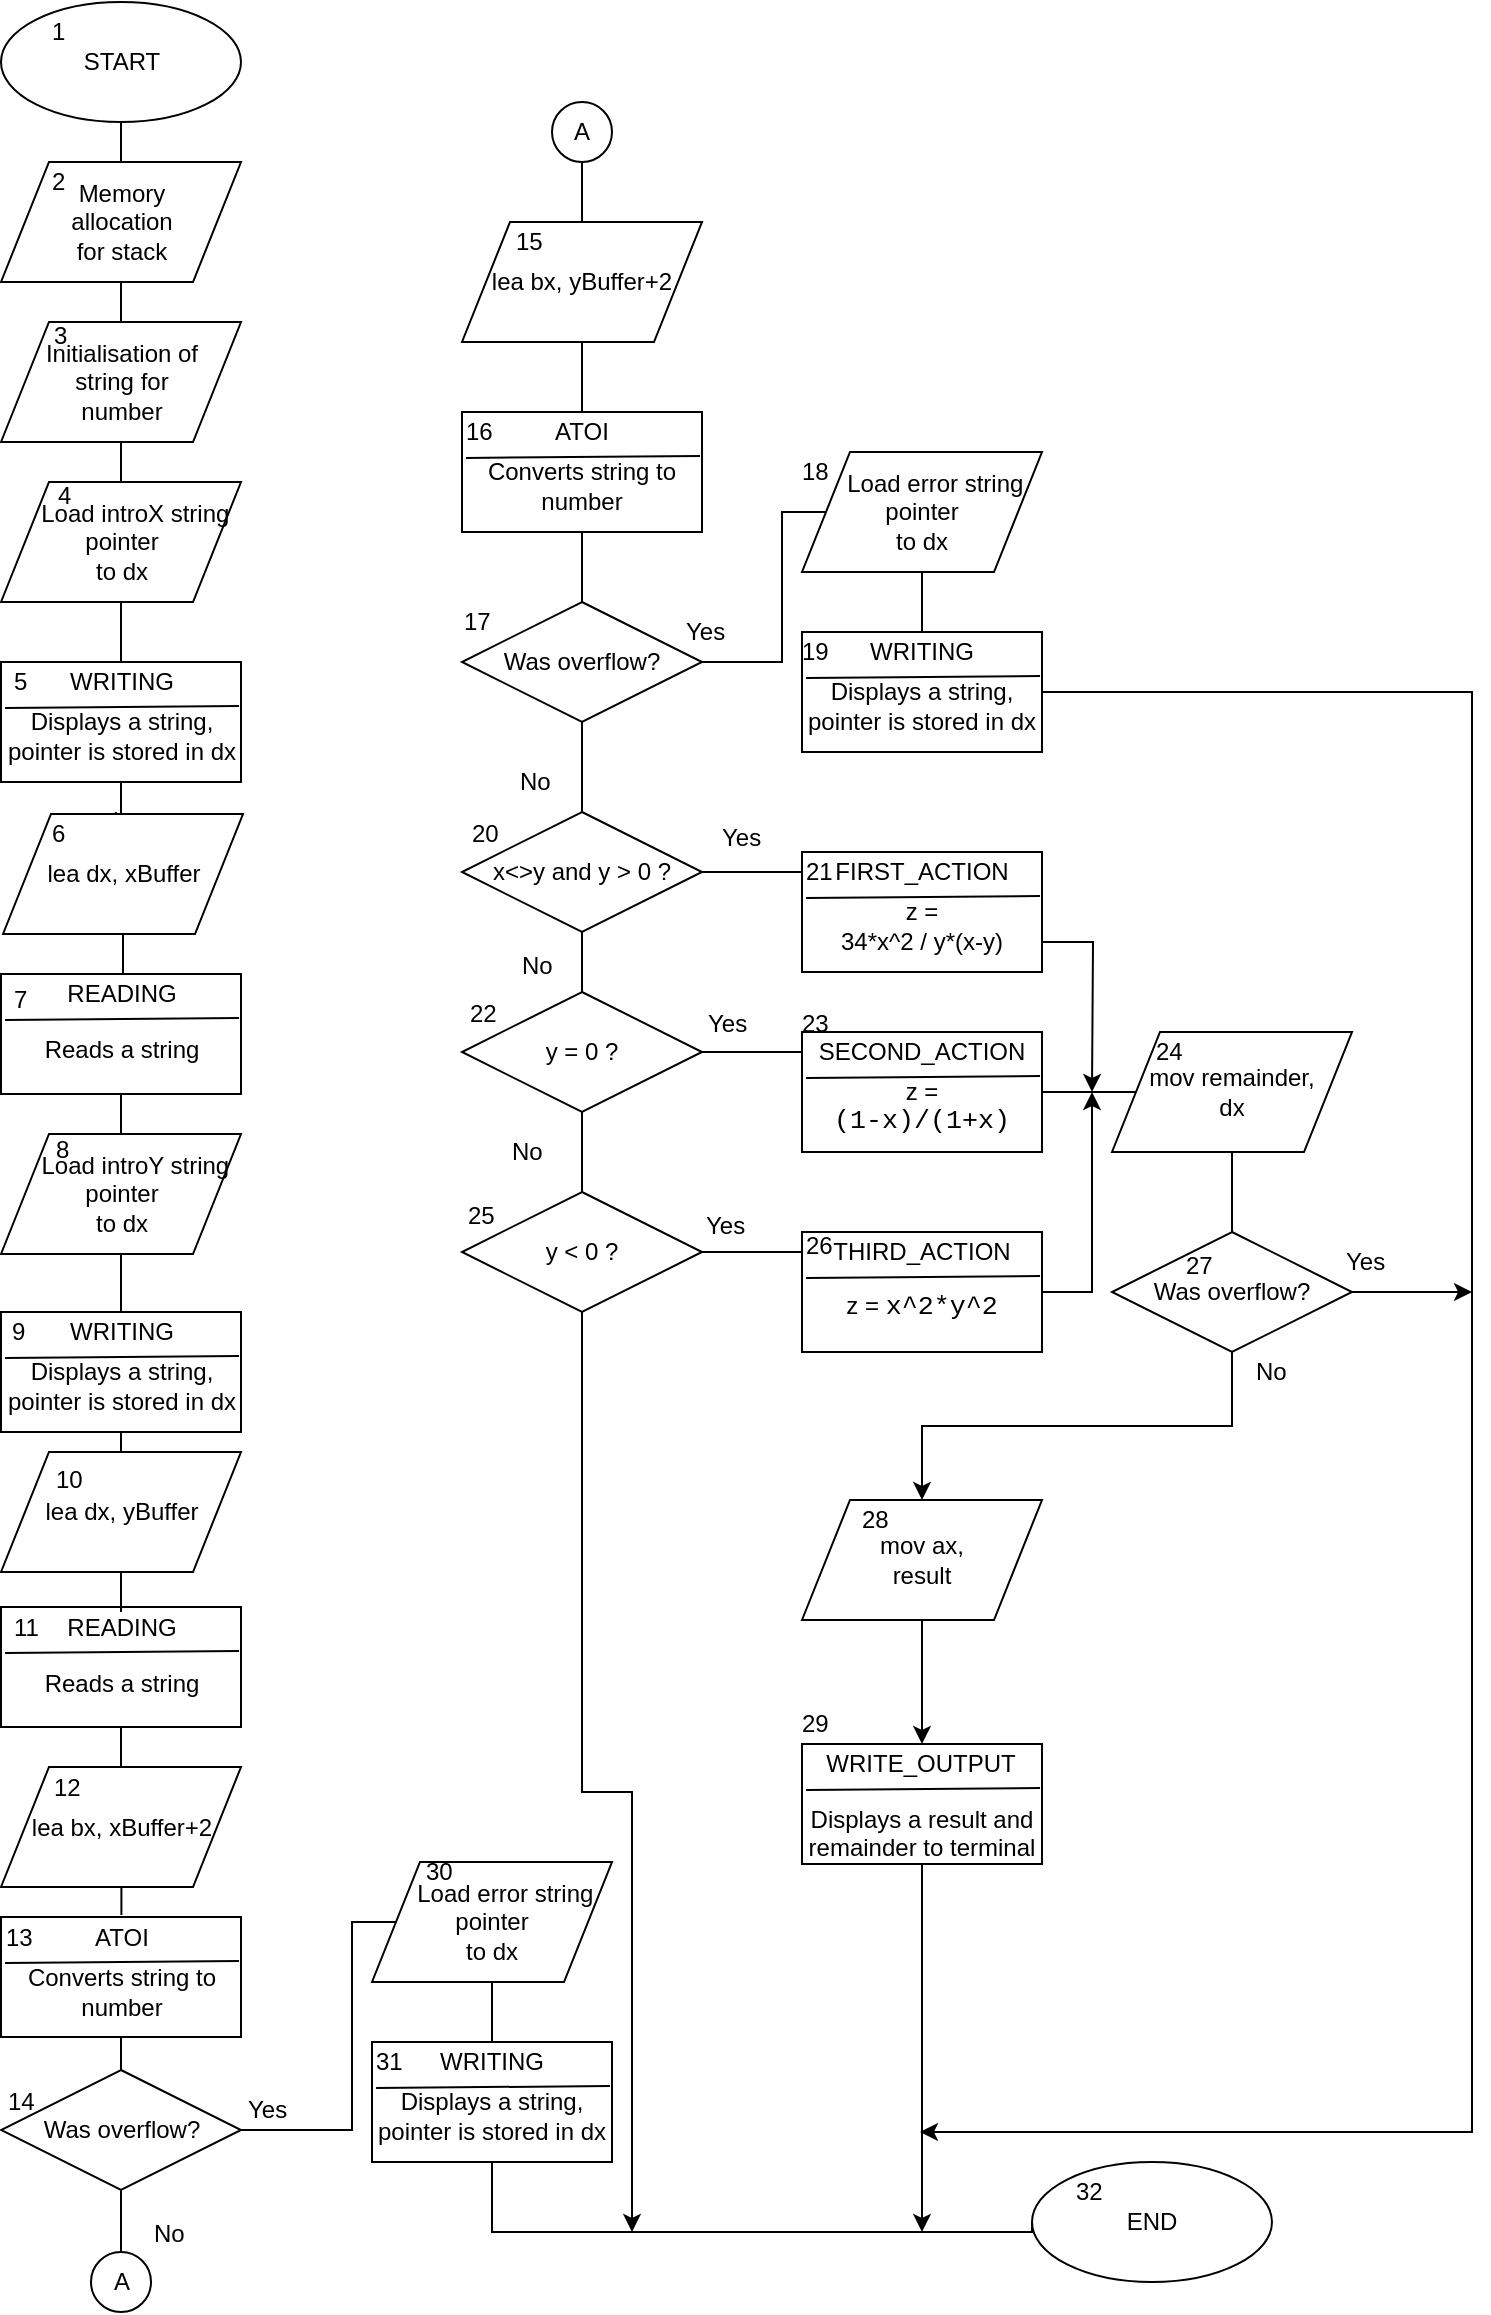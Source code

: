 <mxfile version="12.4.3" type="device" pages="6"><diagram id="PlepQdev8CSKepx_OKcr" name="Page-1"><mxGraphModel dx="1306" dy="436" grid="1" gridSize="10" guides="1" tooltips="1" connect="1" arrows="1" fold="1" page="1" pageScale="1" pageWidth="827" pageHeight="1169" math="0" shadow="0"><root><mxCell id="0"/><mxCell id="1" parent="0"/><mxCell id="807DZSK44oprC_gC7crT-1" value="" style="edgeStyle=orthogonalEdgeStyle;rounded=0;orthogonalLoop=1;jettySize=auto;html=1;endArrow=none;endFill=0;" parent="1" source="807DZSK44oprC_gC7crT-2" target="807DZSK44oprC_gC7crT-4" edge="1"><mxGeometry relative="1" as="geometry"/></mxCell><mxCell id="807DZSK44oprC_gC7crT-2" value="START" style="ellipse;whiteSpace=wrap;html=1;" parent="1" vertex="1"><mxGeometry x="24.5" y="5" width="120" height="60" as="geometry"/></mxCell><mxCell id="807DZSK44oprC_gC7crT-3" value="" style="edgeStyle=orthogonalEdgeStyle;rounded=0;orthogonalLoop=1;jettySize=auto;html=1;endArrow=none;endFill=0;" parent="1" source="807DZSK44oprC_gC7crT-4" target="807DZSK44oprC_gC7crT-6" edge="1"><mxGeometry relative="1" as="geometry"/></mxCell><mxCell id="807DZSK44oprC_gC7crT-4" value="Memory&lt;br&gt;allocation&lt;br&gt;for stack" style="shape=parallelogram;perimeter=parallelogramPerimeter;whiteSpace=wrap;html=1;" parent="1" vertex="1"><mxGeometry x="24.5" y="85" width="120" height="60" as="geometry"/></mxCell><mxCell id="807DZSK44oprC_gC7crT-5" value="" style="edgeStyle=orthogonalEdgeStyle;rounded=0;orthogonalLoop=1;jettySize=auto;html=1;endArrow=none;endFill=0;" parent="1" source="807DZSK44oprC_gC7crT-6" target="807DZSK44oprC_gC7crT-8" edge="1"><mxGeometry relative="1" as="geometry"/></mxCell><mxCell id="807DZSK44oprC_gC7crT-6" value="Initialisation of&lt;br&gt;string for&lt;br&gt;number" style="shape=parallelogram;perimeter=parallelogramPerimeter;whiteSpace=wrap;html=1;" parent="1" vertex="1"><mxGeometry x="24.5" y="165" width="120" height="60" as="geometry"/></mxCell><mxCell id="807DZSK44oprC_gC7crT-7" value="" style="edgeStyle=orthogonalEdgeStyle;rounded=0;orthogonalLoop=1;jettySize=auto;html=1;endArrow=none;endFill=0;" parent="1" source="807DZSK44oprC_gC7crT-8" target="807DZSK44oprC_gC7crT-17" edge="1"><mxGeometry relative="1" as="geometry"/></mxCell><mxCell id="807DZSK44oprC_gC7crT-8" value="&amp;nbsp; &amp;nbsp; Load introX string&lt;br&gt;pointer&lt;br&gt;to dx" style="shape=parallelogram;perimeter=parallelogramPerimeter;whiteSpace=wrap;html=1;" parent="1" vertex="1"><mxGeometry x="24.5" y="245" width="120" height="60" as="geometry"/></mxCell><mxCell id="807DZSK44oprC_gC7crT-13" value="END" style="ellipse;whiteSpace=wrap;html=1;" parent="1" vertex="1"><mxGeometry x="540" y="1085" width="120" height="60" as="geometry"/></mxCell><mxCell id="807DZSK44oprC_gC7crT-14" value="2" style="text;html=1;resizable=0;points=[];autosize=1;align=left;verticalAlign=top;spacingTop=-4;" parent="1" vertex="1"><mxGeometry x="47.5" y="85" width="20" height="20" as="geometry"/></mxCell><mxCell id="807DZSK44oprC_gC7crT-15" value="3" style="text;html=1;resizable=0;points=[];autosize=1;align=left;verticalAlign=top;spacingTop=-4;" parent="1" vertex="1"><mxGeometry x="48.5" y="162" width="20" height="20" as="geometry"/></mxCell><mxCell id="3VyVx9YM22u4i-y2ifQr-8" value="" style="edgeStyle=orthogonalEdgeStyle;rounded=0;orthogonalLoop=1;jettySize=auto;html=1;endArrow=none;endFill=0;entryX=0.47;entryY=-0.017;entryDx=0;entryDy=0;entryPerimeter=0;" parent="1" source="807DZSK44oprC_gC7crT-17" target="3VyVx9YM22u4i-y2ifQr-6" edge="1"><mxGeometry relative="1" as="geometry"><mxPoint x="84.5" y="475" as="targetPoint"/></mxGeometry></mxCell><mxCell id="807DZSK44oprC_gC7crT-17" value="&lt;br&gt;Displays a string, pointer is stored in dx" style="rounded=0;whiteSpace=wrap;html=1;" parent="1" vertex="1"><mxGeometry x="24.5" y="335" width="120" height="60" as="geometry"/></mxCell><mxCell id="807DZSK44oprC_gC7crT-18" value="" style="endArrow=none;html=1;entryX=0.992;entryY=0.367;entryDx=0;entryDy=0;entryPerimeter=0;exitX=0.017;exitY=0.383;exitDx=0;exitDy=0;exitPerimeter=0;" parent="1" source="807DZSK44oprC_gC7crT-17" target="807DZSK44oprC_gC7crT-17" edge="1"><mxGeometry width="50" height="50" relative="1" as="geometry"><mxPoint x="-25.5" y="267" as="sourcePoint"/><mxPoint x="94.5" y="266" as="targetPoint"/></mxGeometry></mxCell><mxCell id="807DZSK44oprC_gC7crT-19" value="WRITING" style="text;html=1;strokeColor=none;fillColor=none;align=center;verticalAlign=middle;whiteSpace=wrap;rounded=0;" parent="1" vertex="1"><mxGeometry x="64.5" y="335" width="40" height="20" as="geometry"/></mxCell><mxCell id="807DZSK44oprC_gC7crT-63" value="" style="edgeStyle=orthogonalEdgeStyle;rounded=0;orthogonalLoop=1;jettySize=auto;html=1;endArrow=none;endFill=0;" parent="1" source="807DZSK44oprC_gC7crT-21" target="807DZSK44oprC_gC7crT-55" edge="1"><mxGeometry relative="1" as="geometry"/></mxCell><mxCell id="807DZSK44oprC_gC7crT-21" value="&lt;br&gt;Reads a string" style="rounded=0;whiteSpace=wrap;html=1;" parent="1" vertex="1"><mxGeometry x="24.5" y="491" width="120" height="60" as="geometry"/></mxCell><mxCell id="807DZSK44oprC_gC7crT-22" value="" style="endArrow=none;html=1;entryX=0.992;entryY=0.367;entryDx=0;entryDy=0;entryPerimeter=0;exitX=0.017;exitY=0.383;exitDx=0;exitDy=0;exitPerimeter=0;" parent="1" source="807DZSK44oprC_gC7crT-21" target="807DZSK44oprC_gC7crT-21" edge="1"><mxGeometry width="50" height="50" relative="1" as="geometry"><mxPoint x="-25.5" y="423" as="sourcePoint"/><mxPoint x="94.5" y="422" as="targetPoint"/></mxGeometry></mxCell><mxCell id="807DZSK44oprC_gC7crT-23" value="READING" style="text;html=1;strokeColor=none;fillColor=none;align=center;verticalAlign=middle;whiteSpace=wrap;rounded=0;" parent="1" vertex="1"><mxGeometry x="64.5" y="491" width="40" height="20" as="geometry"/></mxCell><mxCell id="807DZSK44oprC_gC7crT-71" value="" style="edgeStyle=orthogonalEdgeStyle;rounded=0;orthogonalLoop=1;jettySize=auto;html=1;endArrow=none;endFill=0;" parent="1" source="807DZSK44oprC_gC7crT-25" target="807DZSK44oprC_gC7crT-68" edge="1"><mxGeometry relative="1" as="geometry"/></mxCell><mxCell id="807DZSK44oprC_gC7crT-25" value="&lt;br&gt;Converts string to number" style="rounded=0;whiteSpace=wrap;html=1;" parent="1" vertex="1"><mxGeometry x="24.5" y="962.5" width="120" height="60" as="geometry"/></mxCell><mxCell id="807DZSK44oprC_gC7crT-26" value="" style="endArrow=none;html=1;entryX=0.992;entryY=0.367;entryDx=0;entryDy=0;entryPerimeter=0;exitX=0.017;exitY=0.383;exitDx=0;exitDy=0;exitPerimeter=0;" parent="1" source="807DZSK44oprC_gC7crT-25" target="807DZSK44oprC_gC7crT-25" edge="1"><mxGeometry width="50" height="50" relative="1" as="geometry"><mxPoint x="-25.5" y="894.5" as="sourcePoint"/><mxPoint x="94.5" y="893.5" as="targetPoint"/></mxGeometry></mxCell><mxCell id="807DZSK44oprC_gC7crT-27" value="ATOI" style="text;html=1;strokeColor=none;fillColor=none;align=center;verticalAlign=middle;whiteSpace=wrap;rounded=0;" parent="1" vertex="1"><mxGeometry x="64.5" y="962.5" width="40" height="20" as="geometry"/></mxCell><mxCell id="807DZSK44oprC_gC7crT-79" style="edgeStyle=orthogonalEdgeStyle;rounded=0;orthogonalLoop=1;jettySize=auto;html=1;entryX=0;entryY=0.5;entryDx=0;entryDy=0;endArrow=none;endFill=0;" parent="1" source="807DZSK44oprC_gC7crT-39" target="807DZSK44oprC_gC7crT-13" edge="1"><mxGeometry relative="1" as="geometry"><Array as="points"><mxPoint x="270" y="1120"/><mxPoint x="540" y="1120"/></Array></mxGeometry></mxCell><mxCell id="807DZSK44oprC_gC7crT-39" value="&lt;br&gt;Displays a string, pointer is stored in dx" style="rounded=0;whiteSpace=wrap;html=1;" parent="1" vertex="1"><mxGeometry x="210" y="1025" width="120" height="60" as="geometry"/></mxCell><mxCell id="807DZSK44oprC_gC7crT-40" value="" style="endArrow=none;html=1;entryX=0.992;entryY=0.367;entryDx=0;entryDy=0;entryPerimeter=0;exitX=0.017;exitY=0.383;exitDx=0;exitDy=0;exitPerimeter=0;" parent="1" source="807DZSK44oprC_gC7crT-39" target="807DZSK44oprC_gC7crT-39" edge="1"><mxGeometry width="50" height="50" relative="1" as="geometry"><mxPoint x="160" y="957" as="sourcePoint"/><mxPoint x="280" y="956" as="targetPoint"/></mxGeometry></mxCell><mxCell id="807DZSK44oprC_gC7crT-41" value="WRITING" style="text;html=1;strokeColor=none;fillColor=none;align=center;verticalAlign=middle;whiteSpace=wrap;rounded=0;" parent="1" vertex="1"><mxGeometry x="250" y="1025" width="40" height="20" as="geometry"/></mxCell><mxCell id="807DZSK44oprC_gC7crT-54" value="" style="edgeStyle=orthogonalEdgeStyle;rounded=0;orthogonalLoop=1;jettySize=auto;html=1;endArrow=none;endFill=0;" parent="1" source="807DZSK44oprC_gC7crT-55" target="807DZSK44oprC_gC7crT-57" edge="1"><mxGeometry relative="1" as="geometry"/></mxCell><mxCell id="807DZSK44oprC_gC7crT-55" value="&amp;nbsp; &amp;nbsp; Load introY string&lt;br&gt;pointer&lt;br&gt;to dx" style="shape=parallelogram;perimeter=parallelogramPerimeter;whiteSpace=wrap;html=1;" parent="1" vertex="1"><mxGeometry x="24.5" y="571" width="120" height="60" as="geometry"/></mxCell><mxCell id="3VyVx9YM22u4i-y2ifQr-12" style="edgeStyle=orthogonalEdgeStyle;rounded=0;orthogonalLoop=1;jettySize=auto;html=1;entryX=0.5;entryY=0;entryDx=0;entryDy=0;endArrow=none;endFill=0;" parent="1" source="807DZSK44oprC_gC7crT-57" target="3VyVx9YM22u4i-y2ifQr-11" edge="1"><mxGeometry relative="1" as="geometry"/></mxCell><mxCell id="807DZSK44oprC_gC7crT-57" value="&lt;br&gt;Displays a string, pointer is stored in dx" style="rounded=0;whiteSpace=wrap;html=1;" parent="1" vertex="1"><mxGeometry x="24.5" y="660" width="120" height="60" as="geometry"/></mxCell><mxCell id="807DZSK44oprC_gC7crT-58" value="" style="endArrow=none;html=1;entryX=0.992;entryY=0.367;entryDx=0;entryDy=0;entryPerimeter=0;exitX=0.017;exitY=0.383;exitDx=0;exitDy=0;exitPerimeter=0;" parent="1" source="807DZSK44oprC_gC7crT-57" target="807DZSK44oprC_gC7crT-57" edge="1"><mxGeometry width="50" height="50" relative="1" as="geometry"><mxPoint x="-25.5" y="592" as="sourcePoint"/><mxPoint x="94.5" y="591" as="targetPoint"/></mxGeometry></mxCell><mxCell id="807DZSK44oprC_gC7crT-59" value="WRITING" style="text;html=1;strokeColor=none;fillColor=none;align=center;verticalAlign=middle;whiteSpace=wrap;rounded=0;" parent="1" vertex="1"><mxGeometry x="64.5" y="660" width="40" height="20" as="geometry"/></mxCell><mxCell id="807DZSK44oprC_gC7crT-65" value="" style="edgeStyle=orthogonalEdgeStyle;rounded=0;orthogonalLoop=1;jettySize=auto;html=1;endArrow=none;endFill=0;" parent="1" source="807DZSK44oprC_gC7crT-60" target="807DZSK44oprC_gC7crT-64" edge="1"><mxGeometry relative="1" as="geometry"/></mxCell><mxCell id="807DZSK44oprC_gC7crT-60" value="&lt;br&gt;Reads a string" style="rounded=0;whiteSpace=wrap;html=1;" parent="1" vertex="1"><mxGeometry x="24.5" y="807.5" width="120" height="60" as="geometry"/></mxCell><mxCell id="807DZSK44oprC_gC7crT-61" value="" style="endArrow=none;html=1;entryX=0.992;entryY=0.367;entryDx=0;entryDy=0;entryPerimeter=0;exitX=0.017;exitY=0.383;exitDx=0;exitDy=0;exitPerimeter=0;" parent="1" source="807DZSK44oprC_gC7crT-60" target="807DZSK44oprC_gC7crT-60" edge="1"><mxGeometry width="50" height="50" relative="1" as="geometry"><mxPoint x="-25.5" y="739.5" as="sourcePoint"/><mxPoint x="94.5" y="738.5" as="targetPoint"/></mxGeometry></mxCell><mxCell id="807DZSK44oprC_gC7crT-62" value="READING" style="text;html=1;strokeColor=none;fillColor=none;align=center;verticalAlign=middle;whiteSpace=wrap;rounded=0;" parent="1" vertex="1"><mxGeometry x="64.5" y="807.5" width="40" height="20" as="geometry"/></mxCell><mxCell id="3VyVx9YM22u4i-y2ifQr-3" style="edgeStyle=orthogonalEdgeStyle;rounded=0;orthogonalLoop=1;jettySize=auto;html=1;entryX=0.5;entryY=0;entryDx=0;entryDy=0;endArrow=none;endFill=0;" parent="1" edge="1"><mxGeometry relative="1" as="geometry"><mxPoint x="84.7" y="946.5" as="sourcePoint"/><mxPoint x="84.7" y="961.5" as="targetPoint"/></mxGeometry></mxCell><mxCell id="807DZSK44oprC_gC7crT-64" value="lea bx, xBuffer+2" style="shape=parallelogram;perimeter=parallelogramPerimeter;whiteSpace=wrap;html=1;" parent="1" vertex="1"><mxGeometry x="24.5" y="887.5" width="120" height="60" as="geometry"/></mxCell><mxCell id="807DZSK44oprC_gC7crT-67" style="edgeStyle=orthogonalEdgeStyle;rounded=0;orthogonalLoop=1;jettySize=auto;html=1;exitX=1;exitY=0.5;exitDx=0;exitDy=0;entryX=0;entryY=0.5;entryDx=0;entryDy=0;endArrow=none;endFill=0;" parent="1" source="807DZSK44oprC_gC7crT-68" target="807DZSK44oprC_gC7crT-69" edge="1"><mxGeometry relative="1" as="geometry"><Array as="points"><mxPoint x="200" y="1069"/><mxPoint x="200" y="965"/></Array></mxGeometry></mxCell><mxCell id="807DZSK44oprC_gC7crT-77" value="" style="edgeStyle=orthogonalEdgeStyle;rounded=0;orthogonalLoop=1;jettySize=auto;html=1;endArrow=none;endFill=0;entryX=0.5;entryY=0;entryDx=0;entryDy=0;" parent="1" source="807DZSK44oprC_gC7crT-68" target="807DZSK44oprC_gC7crT-73" edge="1"><mxGeometry relative="1" as="geometry"><mxPoint x="84.5" y="1075" as="targetPoint"/></mxGeometry></mxCell><mxCell id="807DZSK44oprC_gC7crT-68" value="Was overflow?" style="rhombus;whiteSpace=wrap;html=1;" parent="1" vertex="1"><mxGeometry x="24.5" y="1039" width="120" height="60" as="geometry"/></mxCell><mxCell id="807DZSK44oprC_gC7crT-72" value="" style="edgeStyle=orthogonalEdgeStyle;rounded=0;orthogonalLoop=1;jettySize=auto;html=1;endArrow=none;endFill=0;" parent="1" source="807DZSK44oprC_gC7crT-69" target="807DZSK44oprC_gC7crT-39" edge="1"><mxGeometry relative="1" as="geometry"/></mxCell><mxCell id="807DZSK44oprC_gC7crT-69" value="&amp;nbsp; &amp;nbsp; Load error string&lt;br&gt;pointer&lt;br&gt;to dx" style="shape=parallelogram;perimeter=parallelogramPerimeter;whiteSpace=wrap;html=1;" parent="1" vertex="1"><mxGeometry x="210" y="935" width="120" height="60" as="geometry"/></mxCell><mxCell id="807DZSK44oprC_gC7crT-70" value="Yes" style="text;html=1;resizable=0;points=[];autosize=1;align=left;verticalAlign=top;spacingTop=-4;" parent="1" vertex="1"><mxGeometry x="145.5" y="1049" width="40" height="20" as="geometry"/></mxCell><mxCell id="807DZSK44oprC_gC7crT-73" value="A" style="ellipse;whiteSpace=wrap;html=1;aspect=fixed;" parent="1" vertex="1"><mxGeometry x="69.5" y="1130" width="30" height="30" as="geometry"/></mxCell><mxCell id="807DZSK44oprC_gC7crT-78" value="No" style="text;html=1;resizable=0;points=[];autosize=1;align=left;verticalAlign=top;spacingTop=-4;" parent="1" vertex="1"><mxGeometry x="98.5" y="1111" width="30" height="20" as="geometry"/></mxCell><mxCell id="807DZSK44oprC_gC7crT-95" value="" style="edgeStyle=orthogonalEdgeStyle;rounded=0;orthogonalLoop=1;jettySize=auto;html=1;endArrow=none;endFill=0;" parent="1" source="807DZSK44oprC_gC7crT-80" target="807DZSK44oprC_gC7crT-89" edge="1"><mxGeometry relative="1" as="geometry"/></mxCell><mxCell id="807DZSK44oprC_gC7crT-80" value="A" style="ellipse;whiteSpace=wrap;html=1;aspect=fixed;" parent="1" vertex="1"><mxGeometry x="300" y="55" width="30" height="30" as="geometry"/></mxCell><mxCell id="807DZSK44oprC_gC7crT-81" value="" style="edgeStyle=orthogonalEdgeStyle;rounded=0;orthogonalLoop=1;jettySize=auto;html=1;endArrow=none;endFill=0;" parent="1" source="807DZSK44oprC_gC7crT-82" target="807DZSK44oprC_gC7crT-91" edge="1"><mxGeometry relative="1" as="geometry"/></mxCell><mxCell id="807DZSK44oprC_gC7crT-82" value="&lt;br&gt;Converts string to number" style="rounded=0;whiteSpace=wrap;html=1;" parent="1" vertex="1"><mxGeometry x="255" y="210" width="120" height="60" as="geometry"/></mxCell><mxCell id="807DZSK44oprC_gC7crT-83" value="" style="endArrow=none;html=1;entryX=0.992;entryY=0.367;entryDx=0;entryDy=0;entryPerimeter=0;exitX=0.017;exitY=0.383;exitDx=0;exitDy=0;exitPerimeter=0;" parent="1" source="807DZSK44oprC_gC7crT-82" target="807DZSK44oprC_gC7crT-82" edge="1"><mxGeometry width="50" height="50" relative="1" as="geometry"><mxPoint x="205" y="142" as="sourcePoint"/><mxPoint x="325" y="141" as="targetPoint"/></mxGeometry></mxCell><mxCell id="807DZSK44oprC_gC7crT-84" value="ATOI" style="text;html=1;strokeColor=none;fillColor=none;align=center;verticalAlign=middle;whiteSpace=wrap;rounded=0;" parent="1" vertex="1"><mxGeometry x="295" y="210" width="40" height="20" as="geometry"/></mxCell><mxCell id="807DZSK44oprC_gC7crT-96" style="edgeStyle=orthogonalEdgeStyle;rounded=0;orthogonalLoop=1;jettySize=auto;html=1;endArrow=classic;endFill=1;jumpStyle=arc;" parent="1" source="807DZSK44oprC_gC7crT-85" edge="1"><mxGeometry relative="1" as="geometry"><Array as="points"><mxPoint x="760" y="350"/><mxPoint x="760" y="1070"/><mxPoint x="484" y="1070"/></Array><mxPoint x="484" y="1070" as="targetPoint"/></mxGeometry></mxCell><mxCell id="807DZSK44oprC_gC7crT-85" value="&lt;br&gt;Displays a string, pointer is stored in dx" style="rounded=0;whiteSpace=wrap;html=1;" parent="1" vertex="1"><mxGeometry x="425" y="320" width="120" height="60" as="geometry"/></mxCell><mxCell id="807DZSK44oprC_gC7crT-86" value="" style="endArrow=none;html=1;entryX=0.992;entryY=0.367;entryDx=0;entryDy=0;entryPerimeter=0;exitX=0.017;exitY=0.383;exitDx=0;exitDy=0;exitPerimeter=0;" parent="1" source="807DZSK44oprC_gC7crT-85" target="807DZSK44oprC_gC7crT-85" edge="1"><mxGeometry width="50" height="50" relative="1" as="geometry"><mxPoint x="375" y="252" as="sourcePoint"/><mxPoint x="495" y="251" as="targetPoint"/></mxGeometry></mxCell><mxCell id="807DZSK44oprC_gC7crT-87" value="WRITING" style="text;html=1;strokeColor=none;fillColor=none;align=center;verticalAlign=middle;whiteSpace=wrap;rounded=0;" parent="1" vertex="1"><mxGeometry x="465" y="320" width="40" height="20" as="geometry"/></mxCell><mxCell id="807DZSK44oprC_gC7crT-88" value="" style="edgeStyle=orthogonalEdgeStyle;rounded=0;orthogonalLoop=1;jettySize=auto;html=1;endArrow=none;endFill=0;" parent="1" source="807DZSK44oprC_gC7crT-89" target="807DZSK44oprC_gC7crT-82" edge="1"><mxGeometry relative="1" as="geometry"/></mxCell><mxCell id="807DZSK44oprC_gC7crT-89" value="lea bx, yBuffer+2" style="shape=parallelogram;perimeter=parallelogramPerimeter;whiteSpace=wrap;html=1;" parent="1" vertex="1"><mxGeometry x="255" y="115" width="120" height="60" as="geometry"/></mxCell><mxCell id="807DZSK44oprC_gC7crT-90" style="edgeStyle=orthogonalEdgeStyle;rounded=0;orthogonalLoop=1;jettySize=auto;html=1;exitX=1;exitY=0.5;exitDx=0;exitDy=0;entryX=0;entryY=0.5;entryDx=0;entryDy=0;endArrow=none;endFill=0;" parent="1" source="807DZSK44oprC_gC7crT-91" target="807DZSK44oprC_gC7crT-93" edge="1"><mxGeometry relative="1" as="geometry"><Array as="points"><mxPoint x="415" y="335"/><mxPoint x="415" y="260"/></Array></mxGeometry></mxCell><mxCell id="807DZSK44oprC_gC7crT-102" value="" style="edgeStyle=orthogonalEdgeStyle;rounded=0;orthogonalLoop=1;jettySize=auto;html=1;endArrow=none;endFill=0;" parent="1" source="807DZSK44oprC_gC7crT-91" target="807DZSK44oprC_gC7crT-98" edge="1"><mxGeometry relative="1" as="geometry"/></mxCell><mxCell id="807DZSK44oprC_gC7crT-91" value="Was overflow?" style="rhombus;whiteSpace=wrap;html=1;" parent="1" vertex="1"><mxGeometry x="255" y="305" width="120" height="60" as="geometry"/></mxCell><mxCell id="807DZSK44oprC_gC7crT-92" value="" style="edgeStyle=orthogonalEdgeStyle;rounded=0;orthogonalLoop=1;jettySize=auto;html=1;endArrow=none;endFill=0;" parent="1" source="807DZSK44oprC_gC7crT-93" target="807DZSK44oprC_gC7crT-85" edge="1"><mxGeometry relative="1" as="geometry"/></mxCell><mxCell id="807DZSK44oprC_gC7crT-93" value="&amp;nbsp; &amp;nbsp; Load error string&lt;br&gt;pointer&lt;br&gt;to dx" style="shape=parallelogram;perimeter=parallelogramPerimeter;whiteSpace=wrap;html=1;" parent="1" vertex="1"><mxGeometry x="425" y="230" width="120" height="60" as="geometry"/></mxCell><mxCell id="807DZSK44oprC_gC7crT-94" value="Yes" style="text;html=1;resizable=0;points=[];autosize=1;align=left;verticalAlign=top;spacingTop=-4;" parent="1" vertex="1"><mxGeometry x="365" y="310" width="40" height="20" as="geometry"/></mxCell><mxCell id="807DZSK44oprC_gC7crT-103" value="" style="edgeStyle=orthogonalEdgeStyle;rounded=0;orthogonalLoop=1;jettySize=auto;html=1;endArrow=none;endFill=0;" parent="1" source="807DZSK44oprC_gC7crT-98" target="807DZSK44oprC_gC7crT-99" edge="1"><mxGeometry relative="1" as="geometry"/></mxCell><mxCell id="807DZSK44oprC_gC7crT-111" value="" style="edgeStyle=orthogonalEdgeStyle;rounded=0;orthogonalLoop=1;jettySize=auto;html=1;endArrow=none;endFill=0;" parent="1" source="807DZSK44oprC_gC7crT-98" target="807DZSK44oprC_gC7crT-110" edge="1"><mxGeometry relative="1" as="geometry"/></mxCell><mxCell id="807DZSK44oprC_gC7crT-98" value="x&amp;lt;&amp;gt;y and y &amp;gt; 0 ?" style="rhombus;whiteSpace=wrap;html=1;" parent="1" vertex="1"><mxGeometry x="255" y="410" width="120" height="60" as="geometry"/></mxCell><mxCell id="807DZSK44oprC_gC7crT-104" value="" style="edgeStyle=orthogonalEdgeStyle;rounded=0;orthogonalLoop=1;jettySize=auto;html=1;endArrow=none;endFill=0;" parent="1" source="807DZSK44oprC_gC7crT-99" target="807DZSK44oprC_gC7crT-100" edge="1"><mxGeometry relative="1" as="geometry"/></mxCell><mxCell id="807DZSK44oprC_gC7crT-118" value="" style="edgeStyle=orthogonalEdgeStyle;rounded=0;orthogonalLoop=1;jettySize=auto;html=1;endArrow=none;endFill=0;" parent="1" source="807DZSK44oprC_gC7crT-99" target="807DZSK44oprC_gC7crT-114" edge="1"><mxGeometry relative="1" as="geometry"/></mxCell><mxCell id="807DZSK44oprC_gC7crT-99" value="y = 0 ?" style="rhombus;whiteSpace=wrap;html=1;" parent="1" vertex="1"><mxGeometry x="255" y="500" width="120" height="60" as="geometry"/></mxCell><mxCell id="807DZSK44oprC_gC7crT-101" style="edgeStyle=orthogonalEdgeStyle;rounded=0;orthogonalLoop=1;jettySize=auto;html=1;" parent="1" source="807DZSK44oprC_gC7crT-100" edge="1"><mxGeometry relative="1" as="geometry"><Array as="points"><mxPoint x="315" y="900"/><mxPoint x="340" y="900"/></Array><mxPoint x="340" y="1120" as="targetPoint"/></mxGeometry></mxCell><mxCell id="807DZSK44oprC_gC7crT-119" value="" style="edgeStyle=orthogonalEdgeStyle;rounded=0;orthogonalLoop=1;jettySize=auto;html=1;endArrow=none;endFill=0;" parent="1" source="807DZSK44oprC_gC7crT-100" target="807DZSK44oprC_gC7crT-117" edge="1"><mxGeometry relative="1" as="geometry"/></mxCell><mxCell id="807DZSK44oprC_gC7crT-100" value="y &amp;lt; 0 ?" style="rhombus;whiteSpace=wrap;html=1;" parent="1" vertex="1"><mxGeometry x="255" y="600" width="120" height="60" as="geometry"/></mxCell><mxCell id="807DZSK44oprC_gC7crT-105" value="No" style="text;html=1;resizable=0;points=[];autosize=1;align=left;verticalAlign=top;spacingTop=-4;" parent="1" vertex="1"><mxGeometry x="282" y="385" width="30" height="20" as="geometry"/></mxCell><mxCell id="807DZSK44oprC_gC7crT-106" value="No" style="text;html=1;resizable=0;points=[];autosize=1;align=left;verticalAlign=top;spacingTop=-4;" parent="1" vertex="1"><mxGeometry x="283" y="477" width="30" height="20" as="geometry"/></mxCell><mxCell id="807DZSK44oprC_gC7crT-107" value="No" style="text;html=1;resizable=0;points=[];autosize=1;align=left;verticalAlign=top;spacingTop=-4;" parent="1" vertex="1"><mxGeometry x="277.5" y="570" width="30" height="20" as="geometry"/></mxCell><mxCell id="WwQqB2tf7y0wjcfRkghd-7" style="edgeStyle=orthogonalEdgeStyle;rounded=0;orthogonalLoop=1;jettySize=auto;html=1;exitX=1;exitY=0.75;exitDx=0;exitDy=0;" parent="1" source="807DZSK44oprC_gC7crT-108" edge="1"><mxGeometry relative="1" as="geometry"><mxPoint x="570" y="550" as="targetPoint"/></mxGeometry></mxCell><mxCell id="807DZSK44oprC_gC7crT-108" value="&lt;br&gt;z = &lt;br&gt;34*x^2 / y*(x-y)" style="rounded=0;whiteSpace=wrap;html=1;" parent="1" vertex="1"><mxGeometry x="425" y="430" width="120" height="60" as="geometry"/></mxCell><mxCell id="807DZSK44oprC_gC7crT-109" value="" style="endArrow=none;html=1;entryX=0.992;entryY=0.367;entryDx=0;entryDy=0;entryPerimeter=0;exitX=0.017;exitY=0.383;exitDx=0;exitDy=0;exitPerimeter=0;" parent="1" source="807DZSK44oprC_gC7crT-108" target="807DZSK44oprC_gC7crT-108" edge="1"><mxGeometry width="50" height="50" relative="1" as="geometry"><mxPoint x="375" y="362" as="sourcePoint"/><mxPoint x="495" y="361" as="targetPoint"/></mxGeometry></mxCell><mxCell id="807DZSK44oprC_gC7crT-110" value="FIRST_ACTION" style="text;html=1;strokeColor=none;fillColor=none;align=center;verticalAlign=middle;whiteSpace=wrap;rounded=0;" parent="1" vertex="1"><mxGeometry x="430" y="430" width="110" height="20" as="geometry"/></mxCell><mxCell id="807DZSK44oprC_gC7crT-123" value="" style="edgeStyle=orthogonalEdgeStyle;rounded=0;orthogonalLoop=1;jettySize=auto;html=1;endArrow=none;endFill=0;" parent="1" source="807DZSK44oprC_gC7crT-112" target="807DZSK44oprC_gC7crT-122" edge="1"><mxGeometry relative="1" as="geometry"/></mxCell><mxCell id="807DZSK44oprC_gC7crT-112" value="&amp;nbsp;&lt;br&gt;z =&lt;br&gt;&lt;span style=&quot;font-size: 10pt ; line-height: 107% ; font-family: &amp;#34;courier new&amp;#34;&quot;&gt;(1-x)/(1+x)&lt;br&gt;&lt;/span&gt;" style="rounded=0;whiteSpace=wrap;html=1;" parent="1" vertex="1"><mxGeometry x="425" y="520" width="120" height="60" as="geometry"/></mxCell><mxCell id="807DZSK44oprC_gC7crT-113" value="" style="endArrow=none;html=1;entryX=0.992;entryY=0.367;entryDx=0;entryDy=0;entryPerimeter=0;exitX=0.017;exitY=0.383;exitDx=0;exitDy=0;exitPerimeter=0;" parent="1" source="807DZSK44oprC_gC7crT-112" target="807DZSK44oprC_gC7crT-112" edge="1"><mxGeometry width="50" height="50" relative="1" as="geometry"><mxPoint x="375" y="452" as="sourcePoint"/><mxPoint x="495" y="451" as="targetPoint"/></mxGeometry></mxCell><mxCell id="807DZSK44oprC_gC7crT-114" value="SECOND_ACTION" style="text;html=1;strokeColor=none;fillColor=none;align=center;verticalAlign=middle;whiteSpace=wrap;rounded=0;" parent="1" vertex="1"><mxGeometry x="430" y="520" width="110" height="20" as="geometry"/></mxCell><mxCell id="807DZSK44oprC_gC7crT-128" style="edgeStyle=orthogonalEdgeStyle;rounded=0;orthogonalLoop=1;jettySize=auto;html=1;" parent="1" source="807DZSK44oprC_gC7crT-115" edge="1"><mxGeometry relative="1" as="geometry"><mxPoint x="570" y="550" as="targetPoint"/><Array as="points"><mxPoint x="570" y="650"/><mxPoint x="570" y="550"/></Array></mxGeometry></mxCell><mxCell id="807DZSK44oprC_gC7crT-115" value="&lt;br&gt;z =&amp;nbsp;&lt;span style=&quot;font-size: 10pt ; line-height: 107% ; font-family: &amp;#34;courier new&amp;#34;&quot;&gt;x^2*y^2&lt;/span&gt;" style="rounded=0;whiteSpace=wrap;html=1;" parent="1" vertex="1"><mxGeometry x="425" y="620" width="120" height="60" as="geometry"/></mxCell><mxCell id="807DZSK44oprC_gC7crT-116" value="" style="endArrow=none;html=1;entryX=0.992;entryY=0.367;entryDx=0;entryDy=0;entryPerimeter=0;exitX=0.017;exitY=0.383;exitDx=0;exitDy=0;exitPerimeter=0;" parent="1" source="807DZSK44oprC_gC7crT-115" target="807DZSK44oprC_gC7crT-115" edge="1"><mxGeometry width="50" height="50" relative="1" as="geometry"><mxPoint x="375" y="552" as="sourcePoint"/><mxPoint x="495" y="551" as="targetPoint"/></mxGeometry></mxCell><mxCell id="807DZSK44oprC_gC7crT-117" value="THIRD_ACTION" style="text;html=1;strokeColor=none;fillColor=none;align=center;verticalAlign=middle;whiteSpace=wrap;rounded=0;" parent="1" vertex="1"><mxGeometry x="430" y="620" width="110" height="20" as="geometry"/></mxCell><mxCell id="807DZSK44oprC_gC7crT-126" value="" style="edgeStyle=orthogonalEdgeStyle;rounded=0;orthogonalLoop=1;jettySize=auto;html=1;endArrow=none;endFill=0;" parent="1" source="807DZSK44oprC_gC7crT-122" target="807DZSK44oprC_gC7crT-124" edge="1"><mxGeometry relative="1" as="geometry"/></mxCell><mxCell id="807DZSK44oprC_gC7crT-122" value="mov remainder,&lt;br&gt;dx" style="shape=parallelogram;perimeter=parallelogramPerimeter;whiteSpace=wrap;html=1;" parent="1" vertex="1"><mxGeometry x="580" y="520" width="120" height="60" as="geometry"/></mxCell><mxCell id="WwQqB2tf7y0wjcfRkghd-8" style="edgeStyle=orthogonalEdgeStyle;rounded=0;orthogonalLoop=1;jettySize=auto;html=1;exitX=1;exitY=0.5;exitDx=0;exitDy=0;" parent="1" source="807DZSK44oprC_gC7crT-124" edge="1"><mxGeometry relative="1" as="geometry"><mxPoint x="760" y="650" as="targetPoint"/></mxGeometry></mxCell><mxCell id="WwQqB2tf7y0wjcfRkghd-10" style="edgeStyle=orthogonalEdgeStyle;rounded=0;orthogonalLoop=1;jettySize=auto;html=1;exitX=0.5;exitY=1;exitDx=0;exitDy=0;entryX=0.5;entryY=0;entryDx=0;entryDy=0;" parent="1" source="807DZSK44oprC_gC7crT-124" target="_xqrdw-SfsXg2xIO5jvr-5" edge="1"><mxGeometry relative="1" as="geometry"/></mxCell><mxCell id="807DZSK44oprC_gC7crT-124" value="Was overflow?" style="rhombus;whiteSpace=wrap;html=1;" parent="1" vertex="1"><mxGeometry x="580" y="620" width="120" height="60" as="geometry"/></mxCell><mxCell id="807DZSK44oprC_gC7crT-125" value="Yes" style="text;html=1;resizable=0;points=[];autosize=1;align=left;verticalAlign=top;spacingTop=-4;" parent="1" vertex="1"><mxGeometry x="695" y="625" width="40" height="20" as="geometry"/></mxCell><mxCell id="_xqrdw-SfsXg2xIO5jvr-1" value="&lt;br&gt;&lt;br&gt;Displays a result and remainder to terminal" style="rounded=0;whiteSpace=wrap;html=1;" parent="1" vertex="1"><mxGeometry x="425" y="876" width="120" height="60" as="geometry"/></mxCell><mxCell id="_xqrdw-SfsXg2xIO5jvr-2" value="" style="endArrow=none;html=1;entryX=0.992;entryY=0.367;entryDx=0;entryDy=0;entryPerimeter=0;exitX=0.017;exitY=0.383;exitDx=0;exitDy=0;exitPerimeter=0;" parent="1" source="_xqrdw-SfsXg2xIO5jvr-1" target="_xqrdw-SfsXg2xIO5jvr-1" edge="1"><mxGeometry width="50" height="50" relative="1" as="geometry"><mxPoint x="375" y="732" as="sourcePoint"/><mxPoint x="495" y="731" as="targetPoint"/></mxGeometry></mxCell><mxCell id="WwQqB2tf7y0wjcfRkghd-11" style="edgeStyle=orthogonalEdgeStyle;rounded=0;orthogonalLoop=1;jettySize=auto;html=1;exitX=0.5;exitY=1;exitDx=0;exitDy=0;entryX=0.5;entryY=0;entryDx=0;entryDy=0;" parent="1" source="_xqrdw-SfsXg2xIO5jvr-5" target="_xqrdw-SfsXg2xIO5jvr-1" edge="1"><mxGeometry relative="1" as="geometry"/></mxCell><mxCell id="_xqrdw-SfsXg2xIO5jvr-5" value="mov ax,&lt;br&gt;result" style="shape=parallelogram;perimeter=parallelogramPerimeter;whiteSpace=wrap;html=1;" parent="1" vertex="1"><mxGeometry x="425" y="754" width="120" height="60" as="geometry"/></mxCell><mxCell id="_xqrdw-SfsXg2xIO5jvr-11" style="edgeStyle=orthogonalEdgeStyle;rounded=0;orthogonalLoop=1;jettySize=auto;html=1;exitX=0.5;exitY=1;exitDx=0;exitDy=0;" parent="1" source="_xqrdw-SfsXg2xIO5jvr-1" edge="1"><mxGeometry relative="1" as="geometry"><mxPoint x="485" y="1120" as="targetPoint"/><mxPoint x="485" y="1035" as="sourcePoint"/></mxGeometry></mxCell><mxCell id="_xqrdw-SfsXg2xIO5jvr-14" value="No" style="text;html=1;resizable=0;points=[];autosize=1;align=left;verticalAlign=top;spacingTop=-4;" parent="1" vertex="1"><mxGeometry x="650" y="680" width="30" height="20" as="geometry"/></mxCell><mxCell id="_xqrdw-SfsXg2xIO5jvr-15" value="Yes" style="text;html=1;resizable=0;points=[];autosize=1;align=left;verticalAlign=top;spacingTop=-4;" parent="1" vertex="1"><mxGeometry x="383" y="413" width="40" height="20" as="geometry"/></mxCell><mxCell id="_xqrdw-SfsXg2xIO5jvr-16" value="Yes" style="text;html=1;resizable=0;points=[];autosize=1;align=left;verticalAlign=top;spacingTop=-4;" parent="1" vertex="1"><mxGeometry x="376" y="506" width="40" height="20" as="geometry"/></mxCell><mxCell id="_xqrdw-SfsXg2xIO5jvr-17" value="Yes" style="text;html=1;resizable=0;points=[];autosize=1;align=left;verticalAlign=top;spacingTop=-4;" parent="1" vertex="1"><mxGeometry x="375" y="607" width="40" height="20" as="geometry"/></mxCell><mxCell id="_xqrdw-SfsXg2xIO5jvr-18" value="4" style="text;html=1;resizable=0;points=[];autosize=1;align=left;verticalAlign=top;spacingTop=-4;" parent="1" vertex="1"><mxGeometry x="50.5" y="242" width="20" height="20" as="geometry"/></mxCell><mxCell id="_xqrdw-SfsXg2xIO5jvr-19" value="5" style="text;html=1;resizable=0;points=[];autosize=1;align=left;verticalAlign=top;spacingTop=-4;" parent="1" vertex="1"><mxGeometry x="28.5" y="335" width="20" height="20" as="geometry"/></mxCell><mxCell id="_xqrdw-SfsXg2xIO5jvr-20" value="7" style="text;html=1;resizable=0;points=[];autosize=1;align=left;verticalAlign=top;spacingTop=-4;" parent="1" vertex="1"><mxGeometry x="28.5" y="494" width="20" height="20" as="geometry"/></mxCell><mxCell id="_xqrdw-SfsXg2xIO5jvr-21" value="8" style="text;html=1;resizable=0;points=[];autosize=1;align=left;verticalAlign=top;spacingTop=-4;" parent="1" vertex="1"><mxGeometry x="49.5" y="569" width="20" height="20" as="geometry"/></mxCell><mxCell id="_xqrdw-SfsXg2xIO5jvr-22" value="9" style="text;html=1;resizable=0;points=[];autosize=1;align=left;verticalAlign=top;spacingTop=-4;" parent="1" vertex="1"><mxGeometry x="27.5" y="660" width="20" height="20" as="geometry"/></mxCell><mxCell id="_xqrdw-SfsXg2xIO5jvr-23" value="11" style="text;html=1;resizable=0;points=[];autosize=1;align=left;verticalAlign=top;spacingTop=-4;" parent="1" vertex="1"><mxGeometry x="28.5" y="807.5" width="30" height="20" as="geometry"/></mxCell><mxCell id="_xqrdw-SfsXg2xIO5jvr-24" value="12" style="text;html=1;resizable=0;points=[];autosize=1;align=left;verticalAlign=top;spacingTop=-4;" parent="1" vertex="1"><mxGeometry x="48.5" y="887.5" width="30" height="20" as="geometry"/></mxCell><mxCell id="_xqrdw-SfsXg2xIO5jvr-25" value="13" style="text;html=1;resizable=0;points=[];autosize=1;align=left;verticalAlign=top;spacingTop=-4;" parent="1" vertex="1"><mxGeometry x="24.5" y="962.5" width="30" height="20" as="geometry"/></mxCell><mxCell id="_xqrdw-SfsXg2xIO5jvr-26" value="14" style="text;html=1;resizable=0;points=[];autosize=1;align=left;verticalAlign=top;spacingTop=-4;" parent="1" vertex="1"><mxGeometry x="25.5" y="1045" width="30" height="20" as="geometry"/></mxCell><mxCell id="_xqrdw-SfsXg2xIO5jvr-27" value="15" style="text;html=1;resizable=0;points=[];autosize=1;align=left;verticalAlign=top;spacingTop=-4;" parent="1" vertex="1"><mxGeometry x="280" y="115" width="30" height="20" as="geometry"/></mxCell><mxCell id="_xqrdw-SfsXg2xIO5jvr-28" value="16" style="text;html=1;resizable=0;points=[];autosize=1;align=left;verticalAlign=top;spacingTop=-4;" parent="1" vertex="1"><mxGeometry x="255" y="210" width="30" height="20" as="geometry"/></mxCell><mxCell id="_xqrdw-SfsXg2xIO5jvr-29" value="17" style="text;html=1;resizable=0;points=[];autosize=1;align=left;verticalAlign=top;spacingTop=-4;" parent="1" vertex="1"><mxGeometry x="254" y="305" width="30" height="20" as="geometry"/></mxCell><mxCell id="_xqrdw-SfsXg2xIO5jvr-30" value="18" style="text;html=1;resizable=0;points=[];autosize=1;align=left;verticalAlign=top;spacingTop=-4;" parent="1" vertex="1"><mxGeometry x="423" y="230" width="30" height="20" as="geometry"/></mxCell><mxCell id="_xqrdw-SfsXg2xIO5jvr-31" value="19" style="text;html=1;resizable=0;points=[];autosize=1;align=left;verticalAlign=top;spacingTop=-4;" parent="1" vertex="1"><mxGeometry x="423" y="320" width="30" height="20" as="geometry"/></mxCell><mxCell id="_xqrdw-SfsXg2xIO5jvr-32" value="1" style="text;html=1;resizable=0;points=[];autosize=1;align=left;verticalAlign=top;spacingTop=-4;" parent="1" vertex="1"><mxGeometry x="47.5" y="10" width="20" height="20" as="geometry"/></mxCell><mxCell id="_xqrdw-SfsXg2xIO5jvr-33" value="20" style="text;html=1;resizable=0;points=[];autosize=1;align=left;verticalAlign=top;spacingTop=-4;" parent="1" vertex="1"><mxGeometry x="258" y="411" width="30" height="20" as="geometry"/></mxCell><mxCell id="_xqrdw-SfsXg2xIO5jvr-34" value="21" style="text;html=1;resizable=0;points=[];autosize=1;align=left;verticalAlign=top;spacingTop=-4;" parent="1" vertex="1"><mxGeometry x="425" y="430" width="30" height="20" as="geometry"/></mxCell><mxCell id="_xqrdw-SfsXg2xIO5jvr-36" value="22" style="text;html=1;resizable=0;points=[];autosize=1;align=left;verticalAlign=top;spacingTop=-4;" parent="1" vertex="1"><mxGeometry x="257" y="501" width="30" height="20" as="geometry"/></mxCell><mxCell id="_xqrdw-SfsXg2xIO5jvr-37" value="23" style="text;html=1;resizable=0;points=[];autosize=1;align=left;verticalAlign=top;spacingTop=-4;" parent="1" vertex="1"><mxGeometry x="423" y="506" width="30" height="20" as="geometry"/></mxCell><mxCell id="_xqrdw-SfsXg2xIO5jvr-38" value="24" style="text;html=1;resizable=0;points=[];autosize=1;align=left;verticalAlign=top;spacingTop=-4;" parent="1" vertex="1"><mxGeometry x="600" y="520" width="30" height="20" as="geometry"/></mxCell><mxCell id="_xqrdw-SfsXg2xIO5jvr-39" value="25" style="text;html=1;resizable=0;points=[];autosize=1;align=left;verticalAlign=top;spacingTop=-4;" parent="1" vertex="1"><mxGeometry x="256" y="602" width="30" height="20" as="geometry"/></mxCell><mxCell id="_xqrdw-SfsXg2xIO5jvr-40" value="26" style="text;html=1;resizable=0;points=[];autosize=1;align=left;verticalAlign=top;spacingTop=-4;" parent="1" vertex="1"><mxGeometry x="425" y="617" width="30" height="20" as="geometry"/></mxCell><mxCell id="_xqrdw-SfsXg2xIO5jvr-41" value="27" style="text;html=1;resizable=0;points=[];autosize=1;align=left;verticalAlign=top;spacingTop=-4;" parent="1" vertex="1"><mxGeometry x="615" y="627" width="30" height="20" as="geometry"/></mxCell><mxCell id="_xqrdw-SfsXg2xIO5jvr-44" value="30" style="text;html=1;resizable=0;points=[];autosize=1;align=left;verticalAlign=top;spacingTop=-4;" parent="1" vertex="1"><mxGeometry x="235" y="930" width="30" height="20" as="geometry"/></mxCell><mxCell id="_xqrdw-SfsXg2xIO5jvr-45" value="31" style="text;html=1;resizable=0;points=[];autosize=1;align=left;verticalAlign=top;spacingTop=-4;" parent="1" vertex="1"><mxGeometry x="210" y="1025" width="30" height="20" as="geometry"/></mxCell><mxCell id="_xqrdw-SfsXg2xIO5jvr-48" value="32" style="text;html=1;resizable=0;points=[];autosize=1;align=left;verticalAlign=top;spacingTop=-4;" parent="1" vertex="1"><mxGeometry x="560" y="1090" width="30" height="20" as="geometry"/></mxCell><mxCell id="3VyVx9YM22u4i-y2ifQr-9" value="" style="edgeStyle=orthogonalEdgeStyle;rounded=0;orthogonalLoop=1;jettySize=auto;html=1;endArrow=none;endFill=0;" parent="1" source="3VyVx9YM22u4i-y2ifQr-6" target="807DZSK44oprC_gC7crT-21" edge="1"><mxGeometry relative="1" as="geometry"/></mxCell><mxCell id="3VyVx9YM22u4i-y2ifQr-6" value="lea dx, xBuffer" style="shape=parallelogram;perimeter=parallelogramPerimeter;whiteSpace=wrap;html=1;" parent="1" vertex="1"><mxGeometry x="25.5" y="411" width="120" height="60" as="geometry"/></mxCell><mxCell id="3VyVx9YM22u4i-y2ifQr-10" value="6" style="text;html=1;resizable=0;points=[];autosize=1;align=left;verticalAlign=top;spacingTop=-4;" parent="1" vertex="1"><mxGeometry x="47.5" y="411" width="20" height="20" as="geometry"/></mxCell><mxCell id="3VyVx9YM22u4i-y2ifQr-13" style="edgeStyle=orthogonalEdgeStyle;rounded=0;orthogonalLoop=1;jettySize=auto;html=1;entryX=0.5;entryY=0;entryDx=0;entryDy=0;endArrow=none;endFill=0;" parent="1" source="3VyVx9YM22u4i-y2ifQr-11" target="807DZSK44oprC_gC7crT-60" edge="1"><mxGeometry relative="1" as="geometry"/></mxCell><mxCell id="3VyVx9YM22u4i-y2ifQr-11" value="lea dx, yBuffer" style="shape=parallelogram;perimeter=parallelogramPerimeter;whiteSpace=wrap;html=1;" parent="1" vertex="1"><mxGeometry x="24.5" y="730" width="120" height="60" as="geometry"/></mxCell><mxCell id="o6cyL-Ogm0JtLz8ohgJB-1" value="10" style="text;html=1;resizable=0;points=[];autosize=1;align=left;verticalAlign=top;spacingTop=-4;" parent="1" vertex="1"><mxGeometry x="49.5" y="734" width="30" height="20" as="geometry"/></mxCell><mxCell id="WwQqB2tf7y0wjcfRkghd-12" value="WRITE_OUTPUT" style="text;html=1;align=center;verticalAlign=middle;resizable=0;points=[];;autosize=1;" parent="1" vertex="1"><mxGeometry x="429" y="876" width="110" height="20" as="geometry"/></mxCell><mxCell id="WwQqB2tf7y0wjcfRkghd-15" value="28" style="text;html=1;resizable=0;points=[];autosize=1;align=left;verticalAlign=top;spacingTop=-4;" parent="1" vertex="1"><mxGeometry x="453" y="754" width="30" height="20" as="geometry"/></mxCell><mxCell id="WwQqB2tf7y0wjcfRkghd-16" value="29" style="text;html=1;resizable=0;points=[];autosize=1;align=left;verticalAlign=top;spacingTop=-4;" parent="1" vertex="1"><mxGeometry x="423" y="856" width="30" height="20" as="geometry"/></mxCell></root></mxGraphModel></diagram><diagram id="sssUqArmSkEqRk40EG11" name="Page-2"><mxGraphModel dx="1306" dy="436" grid="1" gridSize="10" guides="1" tooltips="1" connect="1" arrows="1" fold="1" page="1" pageScale="1" pageWidth="827" pageHeight="1169" math="0" shadow="0"><root><mxCell id="9k9rAfsAMNcgNPMAk-AX-0"/><mxCell id="9k9rAfsAMNcgNPMAk-AX-1" parent="9k9rAfsAMNcgNPMAk-AX-0"/><mxCell id="Q2gKG7Ydt8JrrJjz7snD-0" value="" style="edgeStyle=orthogonalEdgeStyle;rounded=0;orthogonalLoop=1;jettySize=auto;html=1;endArrow=none;endFill=0;" parent="9k9rAfsAMNcgNPMAk-AX-1" source="Q2gKG7Ydt8JrrJjz7snD-1" target="Q2gKG7Ydt8JrrJjz7snD-24" edge="1"><mxGeometry relative="1" as="geometry"/></mxCell><mxCell id="Q2gKG7Ydt8JrrJjz7snD-1" value="ATOI" style="ellipse;whiteSpace=wrap;html=1;" parent="9k9rAfsAMNcgNPMAk-AX-1" vertex="1"><mxGeometry x="30" y="20" width="120" height="60" as="geometry"/></mxCell><mxCell id="Q2gKG7Ydt8JrrJjz7snD-2" value="" style="edgeStyle=orthogonalEdgeStyle;rounded=0;orthogonalLoop=1;jettySize=auto;html=1;endArrow=none;endFill=0;" parent="9k9rAfsAMNcgNPMAk-AX-1" source="Q2gKG7Ydt8JrrJjz7snD-4" target="Q2gKG7Ydt8JrrJjz7snD-6" edge="1"><mxGeometry relative="1" as="geometry"/></mxCell><mxCell id="Q2gKG7Ydt8JrrJjz7snD-3" value="" style="edgeStyle=orthogonalEdgeStyle;rounded=0;orthogonalLoop=1;jettySize=auto;html=1;endArrow=none;endFill=0;" parent="9k9rAfsAMNcgNPMAk-AX-1" source="Q2gKG7Ydt8JrrJjz7snD-4" edge="1"><mxGeometry relative="1" as="geometry"><mxPoint x="90" y="370" as="targetPoint"/></mxGeometry></mxCell><mxCell id="Q2gKG7Ydt8JrrJjz7snD-4" value="Is it space char?" style="rhombus;whiteSpace=wrap;html=1;" parent="9k9rAfsAMNcgNPMAk-AX-1" vertex="1"><mxGeometry x="30" y="280" width="120" height="60" as="geometry"/></mxCell><mxCell id="Q2gKG7Ydt8JrrJjz7snD-5" style="edgeStyle=orthogonalEdgeStyle;rounded=0;orthogonalLoop=1;jettySize=auto;html=1;exitX=0.5;exitY=0;exitDx=0;exitDy=0;" parent="9k9rAfsAMNcgNPMAk-AX-1" source="Q2gKG7Ydt8JrrJjz7snD-6" edge="1"><mxGeometry relative="1" as="geometry"><Array as="points"><mxPoint x="253" y="180"/></Array><mxPoint x="90" y="180" as="targetPoint"/></mxGeometry></mxCell><mxCell id="Q2gKG7Ydt8JrrJjz7snD-6" value="Increase pointer" style="rounded=0;whiteSpace=wrap;html=1;" parent="9k9rAfsAMNcgNPMAk-AX-1" vertex="1"><mxGeometry x="193" y="280" width="120" height="60" as="geometry"/></mxCell><mxCell id="Q2gKG7Ydt8JrrJjz7snD-7" value="Yes" style="text;html=1;resizable=0;points=[];autosize=1;align=left;verticalAlign=top;spacingTop=-4;" parent="9k9rAfsAMNcgNPMAk-AX-1" vertex="1"><mxGeometry x="153" y="285" width="40" height="20" as="geometry"/></mxCell><mxCell id="Q2gKG7Ydt8JrrJjz7snD-8" value="" style="edgeStyle=orthogonalEdgeStyle;rounded=0;orthogonalLoop=1;jettySize=auto;html=1;endArrow=none;endFill=0;" parent="9k9rAfsAMNcgNPMAk-AX-1" source="Q2gKG7Ydt8JrrJjz7snD-10" target="Q2gKG7Ydt8JrrJjz7snD-15" edge="1"><mxGeometry relative="1" as="geometry"/></mxCell><mxCell id="Q2gKG7Ydt8JrrJjz7snD-9" value="" style="edgeStyle=orthogonalEdgeStyle;rounded=0;orthogonalLoop=1;jettySize=auto;html=1;endArrow=none;endFill=0;" parent="9k9rAfsAMNcgNPMAk-AX-1" source="Q2gKG7Ydt8JrrJjz7snD-10" target="Q2gKG7Ydt8JrrJjz7snD-13" edge="1"><mxGeometry relative="1" as="geometry"/></mxCell><mxCell id="Q2gKG7Ydt8JrrJjz7snD-10" value="Is it '-'" style="rhombus;whiteSpace=wrap;html=1;" parent="9k9rAfsAMNcgNPMAk-AX-1" vertex="1"><mxGeometry x="30" y="370" width="120" height="60" as="geometry"/></mxCell><mxCell id="Q2gKG7Ydt8JrrJjz7snD-11" value="" style="edgeStyle=orthogonalEdgeStyle;rounded=0;orthogonalLoop=1;jettySize=auto;html=1;endArrow=none;endFill=0;" parent="9k9rAfsAMNcgNPMAk-AX-1" source="Q2gKG7Ydt8JrrJjz7snD-13" target="Q2gKG7Ydt8JrrJjz7snD-20" edge="1"><mxGeometry relative="1" as="geometry"/></mxCell><mxCell id="Q2gKG7Ydt8JrrJjz7snD-12" value="" style="edgeStyle=orthogonalEdgeStyle;rounded=0;orthogonalLoop=1;jettySize=auto;html=1;endArrow=none;endFill=0;" parent="9k9rAfsAMNcgNPMAk-AX-1" source="Q2gKG7Ydt8JrrJjz7snD-13" target="Q2gKG7Ydt8JrrJjz7snD-22" edge="1"><mxGeometry relative="1" as="geometry"/></mxCell><mxCell id="Q2gKG7Ydt8JrrJjz7snD-13" value="Is it '+'" style="rhombus;whiteSpace=wrap;html=1;" parent="9k9rAfsAMNcgNPMAk-AX-1" vertex="1"><mxGeometry x="30" y="450" width="120" height="60" as="geometry"/></mxCell><mxCell id="Q2gKG7Ydt8JrrJjz7snD-14" value="" style="edgeStyle=orthogonalEdgeStyle;rounded=0;orthogonalLoop=1;jettySize=auto;html=1;endArrow=none;endFill=0;" parent="9k9rAfsAMNcgNPMAk-AX-1" source="Q2gKG7Ydt8JrrJjz7snD-15" target="Q2gKG7Ydt8JrrJjz7snD-20" edge="1"><mxGeometry relative="1" as="geometry"/></mxCell><mxCell id="Q2gKG7Ydt8JrrJjz7snD-15" value="mov si, 1" style="rounded=0;whiteSpace=wrap;html=1;" parent="9k9rAfsAMNcgNPMAk-AX-1" vertex="1"><mxGeometry x="193" y="370" width="120" height="60" as="geometry"/></mxCell><mxCell id="Q2gKG7Ydt8JrrJjz7snD-16" value="Yes" style="text;html=1;resizable=0;points=[];autosize=1;align=left;verticalAlign=top;spacingTop=-4;" parent="9k9rAfsAMNcgNPMAk-AX-1" vertex="1"><mxGeometry x="153" y="376" width="40" height="20" as="geometry"/></mxCell><mxCell id="Q2gKG7Ydt8JrrJjz7snD-17" value="No" style="text;html=1;resizable=0;points=[];autosize=1;align=left;verticalAlign=top;spacingTop=-4;" parent="9k9rAfsAMNcgNPMAk-AX-1" vertex="1"><mxGeometry x="50" y="350" width="30" height="20" as="geometry"/></mxCell><mxCell id="Q2gKG7Ydt8JrrJjz7snD-18" value="No" style="text;html=1;resizable=0;points=[];autosize=1;align=left;verticalAlign=top;spacingTop=-4;" parent="9k9rAfsAMNcgNPMAk-AX-1" vertex="1"><mxGeometry x="50" y="430" width="30" height="20" as="geometry"/></mxCell><mxCell id="Q2gKG7Ydt8JrrJjz7snD-19" style="edgeStyle=orthogonalEdgeStyle;rounded=0;orthogonalLoop=1;jettySize=auto;html=1;" parent="9k9rAfsAMNcgNPMAk-AX-1" source="Q2gKG7Ydt8JrrJjz7snD-20" edge="1"><mxGeometry relative="1" as="geometry"><mxPoint x="90" y="520" as="targetPoint"/><Array as="points"><mxPoint x="253" y="520"/><mxPoint x="90" y="520"/></Array></mxGeometry></mxCell><mxCell id="Q2gKG7Ydt8JrrJjz7snD-20" value="Increase pointer" style="rounded=0;whiteSpace=wrap;html=1;" parent="9k9rAfsAMNcgNPMAk-AX-1" vertex="1"><mxGeometry x="193" y="450" width="120" height="60" as="geometry"/></mxCell><mxCell id="Q2gKG7Ydt8JrrJjz7snD-21" value="" style="edgeStyle=orthogonalEdgeStyle;rounded=0;orthogonalLoop=1;jettySize=auto;html=1;endArrow=none;endFill=0;" parent="9k9rAfsAMNcgNPMAk-AX-1" source="Q2gKG7Ydt8JrrJjz7snD-22" target="Q2gKG7Ydt8JrrJjz7snD-27" edge="1"><mxGeometry relative="1" as="geometry"/></mxCell><mxCell id="Q2gKG7Ydt8JrrJjz7snD-22" value="Get current char" style="rounded=0;whiteSpace=wrap;html=1;" parent="9k9rAfsAMNcgNPMAk-AX-1" vertex="1"><mxGeometry x="30" y="540" width="120" height="60" as="geometry"/></mxCell><mxCell id="Q2gKG7Ydt8JrrJjz7snD-23" value="" style="edgeStyle=orthogonalEdgeStyle;rounded=0;orthogonalLoop=1;jettySize=auto;html=1;endArrow=none;endFill=0;" parent="9k9rAfsAMNcgNPMAk-AX-1" source="Q2gKG7Ydt8JrrJjz7snD-24" target="Q2gKG7Ydt8JrrJjz7snD-79" edge="1"><mxGeometry relative="1" as="geometry"/></mxCell><mxCell id="Q2gKG7Ydt8JrrJjz7snD-24" value="Annul registeres&lt;br&gt;for future use" style="rounded=0;whiteSpace=wrap;html=1;" parent="9k9rAfsAMNcgNPMAk-AX-1" vertex="1"><mxGeometry x="30" y="110" width="120" height="60" as="geometry"/></mxCell><mxCell id="Q2gKG7Ydt8JrrJjz7snD-25" value="" style="edgeStyle=orthogonalEdgeStyle;rounded=0;orthogonalLoop=1;jettySize=auto;html=1;endArrow=none;endFill=0;" parent="9k9rAfsAMNcgNPMAk-AX-1" source="Q2gKG7Ydt8JrrJjz7snD-27" target="Q2gKG7Ydt8JrrJjz7snD-31" edge="1"><mxGeometry relative="1" as="geometry"/></mxCell><mxCell id="Q2gKG7Ydt8JrrJjz7snD-26" style="edgeStyle=orthogonalEdgeStyle;rounded=0;orthogonalLoop=1;jettySize=auto;html=1;exitX=1;exitY=0.5;exitDx=0;exitDy=0;entryX=0.5;entryY=0;entryDx=0;entryDy=0;endArrow=none;endFill=0;" parent="9k9rAfsAMNcgNPMAk-AX-1" source="Q2gKG7Ydt8JrrJjz7snD-27" target="Q2gKG7Ydt8JrrJjz7snD-36" edge="1"><mxGeometry relative="1" as="geometry"><mxPoint x="190" y="900" as="targetPoint"/><Array as="points"><mxPoint x="330" y="650"/><mxPoint x="330" y="960"/><mxPoint x="83" y="960"/></Array></mxGeometry></mxCell><mxCell id="Q2gKG7Ydt8JrrJjz7snD-27" value="Is it number&lt;br&gt;char?" style="rhombus;whiteSpace=wrap;html=1;" parent="9k9rAfsAMNcgNPMAk-AX-1" vertex="1"><mxGeometry x="30" y="620" width="120" height="60" as="geometry"/></mxCell><mxCell id="Q2gKG7Ydt8JrrJjz7snD-28" value="Yes" style="text;html=1;resizable=0;points=[];autosize=1;align=left;verticalAlign=top;spacingTop=-4;" parent="9k9rAfsAMNcgNPMAk-AX-1" vertex="1"><mxGeometry x="153" y="456" width="40" height="20" as="geometry"/></mxCell><mxCell id="Q2gKG7Ydt8JrrJjz7snD-29" value="No" style="text;html=1;resizable=0;points=[];autosize=1;align=left;verticalAlign=top;spacingTop=-4;" parent="9k9rAfsAMNcgNPMAk-AX-1" vertex="1"><mxGeometry x="54" y="507" width="30" height="20" as="geometry"/></mxCell><mxCell id="Q2gKG7Ydt8JrrJjz7snD-30" value="" style="edgeStyle=orthogonalEdgeStyle;rounded=0;orthogonalLoop=1;jettySize=auto;html=1;endArrow=none;endFill=0;" parent="9k9rAfsAMNcgNPMAk-AX-1" source="Q2gKG7Ydt8JrrJjz7snD-31" target="Q2gKG7Ydt8JrrJjz7snD-82" edge="1"><mxGeometry relative="1" as="geometry"/></mxCell><mxCell id="Q2gKG7Ydt8JrrJjz7snD-31" value="ax = ax * 10 +&amp;nbsp;&lt;br&gt;current char as number" style="rounded=0;whiteSpace=wrap;html=1;" parent="9k9rAfsAMNcgNPMAk-AX-1" vertex="1"><mxGeometry x="30" y="710" width="120" height="60" as="geometry"/></mxCell><mxCell id="Q2gKG7Ydt8JrrJjz7snD-32" style="edgeStyle=orthogonalEdgeStyle;rounded=0;orthogonalLoop=1;jettySize=auto;html=1;exitX=0;exitY=0.5;exitDx=0;exitDy=0;" parent="9k9rAfsAMNcgNPMAk-AX-1" source="Q2gKG7Ydt8JrrJjz7snD-33" edge="1"><mxGeometry relative="1" as="geometry"><Array as="points"><mxPoint x="10" y="920"/><mxPoint x="10" y="530"/><mxPoint x="90" y="530"/></Array><mxPoint x="90" y="530" as="targetPoint"/></mxGeometry></mxCell><mxCell id="Q2gKG7Ydt8JrrJjz7snD-33" value="Increase pointer" style="rounded=0;whiteSpace=wrap;html=1;" parent="9k9rAfsAMNcgNPMAk-AX-1" vertex="1"><mxGeometry x="30" y="890" width="120" height="60" as="geometry"/></mxCell><mxCell id="Q2gKG7Ydt8JrrJjz7snD-34" value="" style="edgeStyle=orthogonalEdgeStyle;rounded=0;orthogonalLoop=1;jettySize=auto;html=1;endArrow=none;endFill=0;" parent="9k9rAfsAMNcgNPMAk-AX-1" source="Q2gKG7Ydt8JrrJjz7snD-36" target="Q2gKG7Ydt8JrrJjz7snD-40" edge="1"><mxGeometry relative="1" as="geometry"/></mxCell><mxCell id="Q2gKG7Ydt8JrrJjz7snD-35" value="" style="edgeStyle=orthogonalEdgeStyle;rounded=0;orthogonalLoop=1;jettySize=auto;html=1;endArrow=none;endFill=0;" parent="9k9rAfsAMNcgNPMAk-AX-1" source="Q2gKG7Ydt8JrrJjz7snD-36" target="Q2gKG7Ydt8JrrJjz7snD-42" edge="1"><mxGeometry relative="1" as="geometry"/></mxCell><mxCell id="Q2gKG7Ydt8JrrJjz7snD-36" value="si = 1?" style="rhombus;whiteSpace=wrap;html=1;" parent="9k9rAfsAMNcgNPMAk-AX-1" vertex="1"><mxGeometry x="23" y="990" width="120" height="60" as="geometry"/></mxCell><mxCell id="Q2gKG7Ydt8JrrJjz7snD-37" value="Yes" style="text;html=1;resizable=0;points=[];autosize=1;align=left;verticalAlign=top;spacingTop=-4;" parent="9k9rAfsAMNcgNPMAk-AX-1" vertex="1"><mxGeometry x="90" y="680" width="40" height="20" as="geometry"/></mxCell><mxCell id="Q2gKG7Ydt8JrrJjz7snD-38" value="No" style="text;html=1;resizable=0;points=[];autosize=1;align=left;verticalAlign=top;spacingTop=-4;" parent="9k9rAfsAMNcgNPMAk-AX-1" vertex="1"><mxGeometry x="143" y="630" width="30" height="20" as="geometry"/></mxCell><mxCell id="Q2gKG7Ydt8JrrJjz7snD-39" style="edgeStyle=orthogonalEdgeStyle;rounded=0;orthogonalLoop=1;jettySize=auto;html=1;" parent="9k9rAfsAMNcgNPMAk-AX-1" source="Q2gKG7Ydt8JrrJjz7snD-40" edge="1"><mxGeometry relative="1" as="geometry"><Array as="points"><mxPoint x="253" y="1070"/></Array><mxPoint x="83" y="1070" as="targetPoint"/></mxGeometry></mxCell><mxCell id="Q2gKG7Ydt8JrrJjz7snD-40" value="ax *= -1" style="rounded=0;whiteSpace=wrap;html=1;" parent="9k9rAfsAMNcgNPMAk-AX-1" vertex="1"><mxGeometry x="193" y="990" width="120" height="60" as="geometry"/></mxCell><mxCell id="Q2gKG7Ydt8JrrJjz7snD-41" value="Yes" style="text;html=1;resizable=0;points=[];autosize=1;align=left;verticalAlign=top;spacingTop=-4;" parent="9k9rAfsAMNcgNPMAk-AX-1" vertex="1"><mxGeometry x="150" y="997" width="40" height="20" as="geometry"/></mxCell><mxCell id="Q2gKG7Ydt8JrrJjz7snD-42" value="END" style="ellipse;whiteSpace=wrap;html=1;" parent="9k9rAfsAMNcgNPMAk-AX-1" vertex="1"><mxGeometry x="23" y="1090" width="120" height="60" as="geometry"/></mxCell><mxCell id="Q2gKG7Ydt8JrrJjz7snD-43" value="No" style="text;html=1;resizable=0;points=[];autosize=1;align=left;verticalAlign=top;spacingTop=-4;" parent="9k9rAfsAMNcgNPMAk-AX-1" vertex="1"><mxGeometry x="50" y="1057" width="30" height="20" as="geometry"/></mxCell><mxCell id="Q2gKG7Ydt8JrrJjz7snD-44" value="" style="endArrow=none;dashed=1;html=1;exitX=1;exitY=0.5;exitDx=0;exitDy=0;" parent="9k9rAfsAMNcgNPMAk-AX-1" source="Q2gKG7Ydt8JrrJjz7snD-1" edge="1"><mxGeometry width="50" height="50" relative="1" as="geometry"><mxPoint x="200" y="110" as="sourcePoint"/><mxPoint x="190" y="50" as="targetPoint"/></mxGeometry></mxCell><mxCell id="Q2gKG7Ydt8JrrJjz7snD-45" value="" style="endArrow=none;html=1;" parent="9k9rAfsAMNcgNPMAk-AX-1" edge="1"><mxGeometry width="50" height="50" relative="1" as="geometry"><mxPoint x="192" y="80" as="sourcePoint"/><mxPoint x="192" y="20" as="targetPoint"/></mxGeometry></mxCell><mxCell id="Q2gKG7Ydt8JrrJjz7snD-46" value="" style="endArrow=none;html=1;" parent="9k9rAfsAMNcgNPMAk-AX-1" edge="1"><mxGeometry width="50" height="50" relative="1" as="geometry"><mxPoint x="192" y="20" as="sourcePoint"/><mxPoint x="222" y="20" as="targetPoint"/></mxGeometry></mxCell><mxCell id="Q2gKG7Ydt8JrrJjz7snD-47" value="" style="endArrow=none;html=1;" parent="9k9rAfsAMNcgNPMAk-AX-1" edge="1"><mxGeometry width="50" height="50" relative="1" as="geometry"><mxPoint x="192" y="80" as="sourcePoint"/><mxPoint x="222" y="80" as="targetPoint"/></mxGeometry></mxCell><mxCell id="Q2gKG7Ydt8JrrJjz7snD-48" value="Function, that converts string (pointer is stored in bx) to number (result is stored in ax)" style="text;html=1;strokeColor=none;fillColor=none;align=left;verticalAlign=middle;whiteSpace=wrap;rounded=0;" parent="9k9rAfsAMNcgNPMAk-AX-1" vertex="1"><mxGeometry x="194" y="21" width="170" height="59" as="geometry"/></mxCell><mxCell id="Q2gKG7Ydt8JrrJjz7snD-49" value="" style="edgeStyle=orthogonalEdgeStyle;rounded=0;orthogonalLoop=1;jettySize=auto;html=1;endArrow=none;endFill=0;" parent="9k9rAfsAMNcgNPMAk-AX-1" source="Q2gKG7Ydt8JrrJjz7snD-50" target="Q2gKG7Ydt8JrrJjz7snD-53" edge="1"><mxGeometry relative="1" as="geometry"/></mxCell><mxCell id="Q2gKG7Ydt8JrrJjz7snD-50" value="ITOA" style="ellipse;whiteSpace=wrap;html=1;" parent="9k9rAfsAMNcgNPMAk-AX-1" vertex="1"><mxGeometry x="465" y="81" width="120" height="60" as="geometry"/></mxCell><mxCell id="Q2gKG7Ydt8JrrJjz7snD-51" style="edgeStyle=orthogonalEdgeStyle;rounded=0;orthogonalLoop=1;jettySize=auto;html=1;exitX=1;exitY=0.5;exitDx=0;exitDy=0;entryX=0.5;entryY=0;entryDx=0;entryDy=0;" parent="9k9rAfsAMNcgNPMAk-AX-1" source="Q2gKG7Ydt8JrrJjz7snD-53" edge="1"><mxGeometry relative="1" as="geometry"><mxPoint x="625" y="251" as="targetPoint"/></mxGeometry></mxCell><mxCell id="Q2gKG7Ydt8JrrJjz7snD-52" style="edgeStyle=orthogonalEdgeStyle;rounded=0;orthogonalLoop=1;jettySize=auto;html=1;exitX=0.5;exitY=1;exitDx=0;exitDy=0;entryX=0.5;entryY=0;entryDx=0;entryDy=0;endArrow=none;endFill=0;" parent="9k9rAfsAMNcgNPMAk-AX-1" source="Q2gKG7Ydt8JrrJjz7snD-53" target="Q2gKG7Ydt8JrrJjz7snD-58" edge="1"><mxGeometry relative="1" as="geometry"><Array as="points"><mxPoint x="525" y="271"/><mxPoint x="525" y="271"/></Array></mxGeometry></mxCell><mxCell id="Q2gKG7Ydt8JrrJjz7snD-53" value="number &amp;lt; 0?" style="rhombus;whiteSpace=wrap;html=1;" parent="9k9rAfsAMNcgNPMAk-AX-1" vertex="1"><mxGeometry x="460" y="171" width="130" height="60" as="geometry"/></mxCell><mxCell id="Q2gKG7Ydt8JrrJjz7snD-54" style="edgeStyle=orthogonalEdgeStyle;rounded=0;orthogonalLoop=1;jettySize=auto;html=1;exitX=0.5;exitY=1;exitDx=0;exitDy=0;" parent="9k9rAfsAMNcgNPMAk-AX-1" source="Q2gKG7Ydt8JrrJjz7snD-55" edge="1"><mxGeometry relative="1" as="geometry"><mxPoint x="525" y="371" as="targetPoint"/><Array as="points"><mxPoint x="625" y="371"/><mxPoint x="525" y="371"/></Array></mxGeometry></mxCell><mxCell id="Q2gKG7Ydt8JrrJjz7snD-55" value="number *= -1" style="rounded=0;whiteSpace=wrap;html=1;" parent="9k9rAfsAMNcgNPMAk-AX-1" vertex="1"><mxGeometry x="564.5" y="301" width="120" height="60" as="geometry"/></mxCell><mxCell id="Q2gKG7Ydt8JrrJjz7snD-56" value="Yes" style="text;html=1;resizable=0;points=[];autosize=1;align=left;verticalAlign=top;spacingTop=-4;" parent="9k9rAfsAMNcgNPMAk-AX-1" vertex="1"><mxGeometry x="594" y="181" width="40" height="20" as="geometry"/></mxCell><mxCell id="Q2gKG7Ydt8JrrJjz7snD-57" value="" style="edgeStyle=orthogonalEdgeStyle;rounded=0;orthogonalLoop=1;jettySize=auto;html=1;endArrow=none;endFill=0;" parent="9k9rAfsAMNcgNPMAk-AX-1" source="Q2gKG7Ydt8JrrJjz7snD-58" target="Q2gKG7Ydt8JrrJjz7snD-96" edge="1"><mxGeometry relative="1" as="geometry"/></mxCell><mxCell id="Q2gKG7Ydt8JrrJjz7snD-58" value="Number /= 10" style="rounded=0;whiteSpace=wrap;html=1;" parent="9k9rAfsAMNcgNPMAk-AX-1" vertex="1"><mxGeometry x="465" y="401" width="120" height="60" as="geometry"/></mxCell><mxCell id="Q2gKG7Ydt8JrrJjz7snD-59" value="" style="edgeStyle=orthogonalEdgeStyle;rounded=0;orthogonalLoop=1;jettySize=auto;html=1;endArrow=none;endFill=0;" parent="9k9rAfsAMNcgNPMAk-AX-1" source="Q2gKG7Ydt8JrrJjz7snD-60" target="Q2gKG7Ydt8JrrJjz7snD-63" edge="1"><mxGeometry relative="1" as="geometry"/></mxCell><mxCell id="Q2gKG7Ydt8JrrJjz7snD-60" value="Increase cx" style="rounded=0;whiteSpace=wrap;html=1;" parent="9k9rAfsAMNcgNPMAk-AX-1" vertex="1"><mxGeometry x="465" y="646" width="120" height="60" as="geometry"/></mxCell><mxCell id="Q2gKG7Ydt8JrrJjz7snD-61" style="edgeStyle=orthogonalEdgeStyle;rounded=0;orthogonalLoop=1;jettySize=auto;html=1;exitX=1;exitY=0.5;exitDx=0;exitDy=0;" parent="9k9rAfsAMNcgNPMAk-AX-1" source="Q2gKG7Ydt8JrrJjz7snD-63" edge="1"><mxGeometry relative="1" as="geometry"><Array as="points"><mxPoint x="635" y="751"/><mxPoint x="635" y="381"/><mxPoint x="525" y="381"/></Array><mxPoint x="525" y="381" as="targetPoint"/></mxGeometry></mxCell><mxCell id="Q2gKG7Ydt8JrrJjz7snD-62" value="" style="edgeStyle=orthogonalEdgeStyle;rounded=0;orthogonalLoop=1;jettySize=auto;html=1;endArrow=none;endFill=0;" parent="9k9rAfsAMNcgNPMAk-AX-1" source="Q2gKG7Ydt8JrrJjz7snD-63" target="Q2gKG7Ydt8JrrJjz7snD-99" edge="1"><mxGeometry relative="1" as="geometry"/></mxCell><mxCell id="Q2gKG7Ydt8JrrJjz7snD-63" value="number == 0?" style="rhombus;whiteSpace=wrap;html=1;" parent="9k9rAfsAMNcgNPMAk-AX-1" vertex="1"><mxGeometry x="465" y="721" width="120" height="60" as="geometry"/></mxCell><mxCell id="Q2gKG7Ydt8JrrJjz7snD-64" value="No" style="text;html=1;resizable=0;points=[];autosize=1;align=left;verticalAlign=top;spacingTop=-4;" parent="9k9rAfsAMNcgNPMAk-AX-1" vertex="1"><mxGeometry x="493" y="281" width="30" height="20" as="geometry"/></mxCell><mxCell id="Q2gKG7Ydt8JrrJjz7snD-65" value="No" style="text;html=1;resizable=0;points=[];autosize=1;align=left;verticalAlign=top;spacingTop=-4;" parent="9k9rAfsAMNcgNPMAk-AX-1" vertex="1"><mxGeometry x="595" y="731" width="30" height="20" as="geometry"/></mxCell><mxCell id="Q2gKG7Ydt8JrrJjz7snD-66" style="edgeStyle=orthogonalEdgeStyle;rounded=0;orthogonalLoop=1;jettySize=auto;html=1;exitX=0.5;exitY=1;exitDx=0;exitDy=0;entryX=0.5;entryY=0;entryDx=0;entryDy=0;endArrow=none;endFill=0;" parent="9k9rAfsAMNcgNPMAk-AX-1" source="Q2gKG7Ydt8JrrJjz7snD-68" target="Q2gKG7Ydt8JrrJjz7snD-70" edge="1"><mxGeometry relative="1" as="geometry"/></mxCell><mxCell id="Q2gKG7Ydt8JrrJjz7snD-67" style="edgeStyle=orthogonalEdgeStyle;rounded=0;orthogonalLoop=1;jettySize=auto;html=1;exitX=1;exitY=0.5;exitDx=0;exitDy=0;entryX=0.5;entryY=1;entryDx=0;entryDy=0;endArrow=none;endFill=0;" parent="9k9rAfsAMNcgNPMAk-AX-1" source="Q2gKG7Ydt8JrrJjz7snD-68" target="Q2gKG7Ydt8JrrJjz7snD-103" edge="1"><mxGeometry relative="1" as="geometry"/></mxCell><mxCell id="Q2gKG7Ydt8JrrJjz7snD-68" value="cx == 0?" style="rhombus;whiteSpace=wrap;html=1;" parent="9k9rAfsAMNcgNPMAk-AX-1" vertex="1"><mxGeometry x="465" y="976" width="120" height="60" as="geometry"/></mxCell><mxCell id="Q2gKG7Ydt8JrrJjz7snD-69" value="No" style="text;html=1;resizable=0;points=[];autosize=1;align=left;verticalAlign=top;spacingTop=-4;" parent="9k9rAfsAMNcgNPMAk-AX-1" vertex="1"><mxGeometry x="590" y="986" width="30" height="20" as="geometry"/></mxCell><mxCell id="Q2gKG7Ydt8JrrJjz7snD-70" value="END" style="ellipse;whiteSpace=wrap;html=1;" parent="9k9rAfsAMNcgNPMAk-AX-1" vertex="1"><mxGeometry x="465" y="1066" width="120" height="61" as="geometry"/></mxCell><mxCell id="Q2gKG7Ydt8JrrJjz7snD-71" value="Yes" style="text;html=1;resizable=0;points=[];autosize=1;align=left;verticalAlign=top;spacingTop=-4;" parent="9k9rAfsAMNcgNPMAk-AX-1" vertex="1"><mxGeometry x="535" y="1036" width="40" height="20" as="geometry"/></mxCell><mxCell id="Q2gKG7Ydt8JrrJjz7snD-72" value="" style="endArrow=none;dashed=1;html=1;exitX=1;exitY=0.5;exitDx=0;exitDy=0;" parent="9k9rAfsAMNcgNPMAk-AX-1" edge="1"><mxGeometry width="50" height="50" relative="1" as="geometry"><mxPoint x="585" y="110" as="sourcePoint"/><mxPoint x="625" y="110" as="targetPoint"/></mxGeometry></mxCell><mxCell id="Q2gKG7Ydt8JrrJjz7snD-73" value="" style="endArrow=none;html=1;" parent="9k9rAfsAMNcgNPMAk-AX-1" edge="1"><mxGeometry width="50" height="50" relative="1" as="geometry"><mxPoint x="627" y="140" as="sourcePoint"/><mxPoint x="627" y="80" as="targetPoint"/></mxGeometry></mxCell><mxCell id="Q2gKG7Ydt8JrrJjz7snD-74" value="" style="endArrow=none;html=1;" parent="9k9rAfsAMNcgNPMAk-AX-1" edge="1"><mxGeometry width="50" height="50" relative="1" as="geometry"><mxPoint x="627" y="80" as="sourcePoint"/><mxPoint x="657" y="80" as="targetPoint"/></mxGeometry></mxCell><mxCell id="Q2gKG7Ydt8JrrJjz7snD-75" value="" style="endArrow=none;html=1;" parent="9k9rAfsAMNcgNPMAk-AX-1" edge="1"><mxGeometry width="50" height="50" relative="1" as="geometry"><mxPoint x="627" y="140" as="sourcePoint"/><mxPoint x="657" y="140" as="targetPoint"/></mxGeometry></mxCell><mxCell id="Q2gKG7Ydt8JrrJjz7snD-76" value="Displays a number&lt;br&gt;(stored in bx) as&lt;br&gt;string" style="text;html=1;strokeColor=none;fillColor=none;align=left;verticalAlign=middle;whiteSpace=wrap;rounded=0;" parent="9k9rAfsAMNcgNPMAk-AX-1" vertex="1"><mxGeometry x="629" y="81" width="111" height="59" as="geometry"/></mxCell><mxCell id="Q2gKG7Ydt8JrrJjz7snD-77" value="Text" style="text;html=1;resizable=0;points=[];autosize=1;align=left;verticalAlign=top;spacingTop=-4;" parent="9k9rAfsAMNcgNPMAk-AX-1" vertex="1"><mxGeometry x="185" y="735" width="40" height="20" as="geometry"/></mxCell><mxCell id="Q2gKG7Ydt8JrrJjz7snD-78" value="" style="edgeStyle=orthogonalEdgeStyle;rounded=0;orthogonalLoop=1;jettySize=auto;html=1;endArrow=none;endFill=0;" parent="9k9rAfsAMNcgNPMAk-AX-1" source="Q2gKG7Ydt8JrrJjz7snD-79" target="Q2gKG7Ydt8JrrJjz7snD-4" edge="1"><mxGeometry relative="1" as="geometry"/></mxCell><mxCell id="Q2gKG7Ydt8JrrJjz7snD-79" value="Get current chat" style="shape=parallelogram;perimeter=parallelogramPerimeter;whiteSpace=wrap;html=1;" parent="9k9rAfsAMNcgNPMAk-AX-1" vertex="1"><mxGeometry x="30" y="200" width="120" height="60" as="geometry"/></mxCell><mxCell id="Q2gKG7Ydt8JrrJjz7snD-80" style="edgeStyle=orthogonalEdgeStyle;rounded=0;orthogonalLoop=1;jettySize=auto;html=1;exitX=1;exitY=0.5;exitDx=0;exitDy=0;entryX=0;entryY=0.5;entryDx=0;entryDy=0;endArrow=none;endFill=0;" parent="9k9rAfsAMNcgNPMAk-AX-1" source="Q2gKG7Ydt8JrrJjz7snD-82" target="Q2gKG7Ydt8JrrJjz7snD-84" edge="1"><mxGeometry relative="1" as="geometry"/></mxCell><mxCell id="Q2gKG7Ydt8JrrJjz7snD-81" value="" style="edgeStyle=orthogonalEdgeStyle;rounded=0;orthogonalLoop=1;jettySize=auto;html=1;endArrow=none;endFill=0;" parent="9k9rAfsAMNcgNPMAk-AX-1" source="Q2gKG7Ydt8JrrJjz7snD-82" target="Q2gKG7Ydt8JrrJjz7snD-33" edge="1"><mxGeometry relative="1" as="geometry"/></mxCell><mxCell id="Q2gKG7Ydt8JrrJjz7snD-82" value="Was overflow?" style="rhombus;whiteSpace=wrap;html=1;" parent="9k9rAfsAMNcgNPMAk-AX-1" vertex="1"><mxGeometry x="30" y="800" width="120" height="60" as="geometry"/></mxCell><mxCell id="Q2gKG7Ydt8JrrJjz7snD-83" value="" style="edgeStyle=orthogonalEdgeStyle;rounded=0;orthogonalLoop=1;jettySize=auto;html=1;endArrow=none;endFill=0;" parent="9k9rAfsAMNcgNPMAk-AX-1" source="Q2gKG7Ydt8JrrJjz7snD-84" target="Q2gKG7Ydt8JrrJjz7snD-87" edge="1"><mxGeometry relative="1" as="geometry"/></mxCell><mxCell id="Q2gKG7Ydt8JrrJjz7snD-84" value="&amp;nbsp; &amp;nbsp; Load error string&lt;br&gt;pointer&lt;br&gt;to dx" style="shape=parallelogram;perimeter=parallelogramPerimeter;whiteSpace=wrap;html=1;" parent="9k9rAfsAMNcgNPMAk-AX-1" vertex="1"><mxGeometry x="190" y="800" width="120" height="60" as="geometry"/></mxCell><mxCell id="Q2gKG7Ydt8JrrJjz7snD-85" value="Yes" style="text;html=1;resizable=0;points=[];autosize=1;align=left;verticalAlign=top;spacingTop=-4;" parent="9k9rAfsAMNcgNPMAk-AX-1" vertex="1"><mxGeometry x="160" y="800" width="40" height="20" as="geometry"/></mxCell><mxCell id="Q2gKG7Ydt8JrrJjz7snD-86" style="edgeStyle=orthogonalEdgeStyle;rounded=0;orthogonalLoop=1;jettySize=auto;html=1;jumpStyle=arc;" parent="9k9rAfsAMNcgNPMAk-AX-1" source="Q2gKG7Ydt8JrrJjz7snD-87" edge="1"><mxGeometry relative="1" as="geometry"><Array as="points"><mxPoint x="360" y="920"/><mxPoint x="360" y="1080"/></Array><mxPoint x="83" y="1080" as="targetPoint"/></mxGeometry></mxCell><mxCell id="Q2gKG7Ydt8JrrJjz7snD-87" value="&lt;br&gt;Displays a string, pointer is stored in dx" style="rounded=0;whiteSpace=wrap;html=1;" parent="9k9rAfsAMNcgNPMAk-AX-1" vertex="1"><mxGeometry x="190" y="890" width="120" height="60" as="geometry"/></mxCell><mxCell id="Q2gKG7Ydt8JrrJjz7snD-88" value="" style="endArrow=none;html=1;entryX=0.992;entryY=0.367;entryDx=0;entryDy=0;entryPerimeter=0;exitX=0.017;exitY=0.383;exitDx=0;exitDy=0;exitPerimeter=0;" parent="9k9rAfsAMNcgNPMAk-AX-1" source="Q2gKG7Ydt8JrrJjz7snD-87" target="Q2gKG7Ydt8JrrJjz7snD-87" edge="1"><mxGeometry width="50" height="50" relative="1" as="geometry"><mxPoint x="140" y="822" as="sourcePoint"/><mxPoint x="260" y="821" as="targetPoint"/></mxGeometry></mxCell><mxCell id="Q2gKG7Ydt8JrrJjz7snD-89" value="WRITING" style="text;html=1;strokeColor=none;fillColor=none;align=center;verticalAlign=middle;whiteSpace=wrap;rounded=0;" parent="9k9rAfsAMNcgNPMAk-AX-1" vertex="1"><mxGeometry x="230" y="890" width="40" height="20" as="geometry"/></mxCell><mxCell id="Q2gKG7Ydt8JrrJjz7snD-90" value="No" style="text;html=1;resizable=0;points=[];autosize=1;align=left;verticalAlign=top;spacingTop=-4;" parent="9k9rAfsAMNcgNPMAk-AX-1" vertex="1"><mxGeometry x="99" y="863" width="30" height="20" as="geometry"/></mxCell><mxCell id="Q2gKG7Ydt8JrrJjz7snD-91" value="" style="edgeStyle=none;rounded=0;jumpStyle=arc;orthogonalLoop=1;jettySize=auto;html=1;startArrow=none;startFill=0;endArrow=none;endFill=0;strokeColor=#000000;" parent="9k9rAfsAMNcgNPMAk-AX-1" source="Q2gKG7Ydt8JrrJjz7snD-92" target="Q2gKG7Ydt8JrrJjz7snD-55" edge="1"><mxGeometry relative="1" as="geometry"/></mxCell><mxCell id="Q2gKG7Ydt8JrrJjz7snD-92" value="Display '-'" style="shape=process;whiteSpace=wrap;html=1;backgroundOutline=1;" parent="9k9rAfsAMNcgNPMAk-AX-1" vertex="1"><mxGeometry x="565" y="221" width="120" height="60" as="geometry"/></mxCell><mxCell id="Q2gKG7Ydt8JrrJjz7snD-93" value="" style="edgeStyle=orthogonalEdgeStyle;rounded=0;orthogonalLoop=1;jettySize=auto;html=1;endArrow=none;endFill=0;" parent="9k9rAfsAMNcgNPMAk-AX-1" source="Q2gKG7Ydt8JrrJjz7snD-94" target="Q2gKG7Ydt8JrrJjz7snD-60" edge="1"><mxGeometry relative="1" as="geometry"/></mxCell><mxCell id="Q2gKG7Ydt8JrrJjz7snD-94" value="&lt;span style=&quot;white-space: normal&quot;&gt;Push dx&lt;br&gt;to stack&lt;/span&gt;" style="shape=parallelogram;perimeter=parallelogramPerimeter;whiteSpace=wrap;html=1;" parent="9k9rAfsAMNcgNPMAk-AX-1" vertex="1"><mxGeometry x="465" y="561" width="120" height="60" as="geometry"/></mxCell><mxCell id="Q2gKG7Ydt8JrrJjz7snD-95" value="" style="edgeStyle=orthogonalEdgeStyle;rounded=0;orthogonalLoop=1;jettySize=auto;html=1;endArrow=none;endFill=0;" parent="9k9rAfsAMNcgNPMAk-AX-1" source="Q2gKG7Ydt8JrrJjz7snD-96" target="Q2gKG7Ydt8JrrJjz7snD-94" edge="1"><mxGeometry relative="1" as="geometry"/></mxCell><mxCell id="Q2gKG7Ydt8JrrJjz7snD-96" value="dx += '0'" style="rounded=0;whiteSpace=wrap;html=1;" parent="9k9rAfsAMNcgNPMAk-AX-1" vertex="1"><mxGeometry x="465" y="481" width="120" height="60" as="geometry"/></mxCell><mxCell id="Q2gKG7Ydt8JrrJjz7snD-97" value="Yes" style="text;html=1;resizable=0;points=[];autosize=1;align=left;verticalAlign=top;spacingTop=-4;" parent="9k9rAfsAMNcgNPMAk-AX-1" vertex="1"><mxGeometry x="534" y="783" width="40" height="20" as="geometry"/></mxCell><mxCell id="Q2gKG7Ydt8JrrJjz7snD-98" value="" style="edgeStyle=orthogonalEdgeStyle;rounded=0;orthogonalLoop=1;jettySize=auto;html=1;endArrow=none;endFill=0;" parent="9k9rAfsAMNcgNPMAk-AX-1" source="Q2gKG7Ydt8JrrJjz7snD-99" target="Q2gKG7Ydt8JrrJjz7snD-101" edge="1"><mxGeometry relative="1" as="geometry"/></mxCell><mxCell id="Q2gKG7Ydt8JrrJjz7snD-99" value="&lt;span style=&quot;white-space: normal&quot;&gt;Get char&lt;br&gt;from stack&lt;/span&gt;" style="shape=parallelogram;perimeter=parallelogramPerimeter;whiteSpace=wrap;html=1;" parent="9k9rAfsAMNcgNPMAk-AX-1" vertex="1"><mxGeometry x="465" y="820" width="120" height="60" as="geometry"/></mxCell><mxCell id="Q2gKG7Ydt8JrrJjz7snD-100" value="" style="edgeStyle=orthogonalEdgeStyle;rounded=0;orthogonalLoop=1;jettySize=auto;html=1;endArrow=none;endFill=0;" parent="9k9rAfsAMNcgNPMAk-AX-1" source="Q2gKG7Ydt8JrrJjz7snD-101" target="Q2gKG7Ydt8JrrJjz7snD-68" edge="1"><mxGeometry relative="1" as="geometry"/></mxCell><mxCell id="Q2gKG7Ydt8JrrJjz7snD-101" value="Display char" style="shape=process;whiteSpace=wrap;html=1;backgroundOutline=1;" parent="9k9rAfsAMNcgNPMAk-AX-1" vertex="1"><mxGeometry x="465" y="901" width="120" height="60" as="geometry"/></mxCell><mxCell id="Q2gKG7Ydt8JrrJjz7snD-102" style="edgeStyle=orthogonalEdgeStyle;rounded=0;orthogonalLoop=1;jettySize=auto;html=1;exitX=0.5;exitY=0;exitDx=0;exitDy=0;" parent="9k9rAfsAMNcgNPMAk-AX-1" source="Q2gKG7Ydt8JrrJjz7snD-103" edge="1"><mxGeometry relative="1" as="geometry"><Array as="points"><mxPoint x="675" y="811"/><mxPoint x="525" y="811"/></Array><mxPoint x="525" y="811" as="targetPoint"/></mxGeometry></mxCell><mxCell id="Q2gKG7Ydt8JrrJjz7snD-103" value="Decrease cx" style="rounded=0;whiteSpace=wrap;html=1;" parent="9k9rAfsAMNcgNPMAk-AX-1" vertex="1"><mxGeometry x="615" y="901" width="120" height="60" as="geometry"/></mxCell><mxCell id="Q2gKG7Ydt8JrrJjz7snD-104" value="1" style="text;html=1;resizable=0;points=[];autosize=1;align=left;verticalAlign=top;spacingTop=-4;" parent="9k9rAfsAMNcgNPMAk-AX-1" vertex="1"><mxGeometry x="50" y="30" width="20" height="20" as="geometry"/></mxCell><mxCell id="Q2gKG7Ydt8JrrJjz7snD-105" value="2" style="text;html=1;resizable=0;points=[];autosize=1;align=left;verticalAlign=top;spacingTop=-4;" parent="9k9rAfsAMNcgNPMAk-AX-1" vertex="1"><mxGeometry x="40" y="110" width="20" height="20" as="geometry"/></mxCell><mxCell id="Q2gKG7Ydt8JrrJjz7snD-106" value="3" style="text;html=1;resizable=0;points=[];autosize=1;align=left;verticalAlign=top;spacingTop=-4;" parent="9k9rAfsAMNcgNPMAk-AX-1" vertex="1"><mxGeometry x="58" y="200" width="20" height="20" as="geometry"/></mxCell><mxCell id="Q2gKG7Ydt8JrrJjz7snD-107" value="4" style="text;html=1;resizable=0;points=[];autosize=1;align=left;verticalAlign=top;spacingTop=-4;" parent="9k9rAfsAMNcgNPMAk-AX-1" vertex="1"><mxGeometry x="75" y="280" width="20" height="20" as="geometry"/></mxCell><mxCell id="Q2gKG7Ydt8JrrJjz7snD-108" value="5" style="text;html=1;resizable=0;points=[];autosize=1;align=left;verticalAlign=top;spacingTop=-4;" parent="9k9rAfsAMNcgNPMAk-AX-1" vertex="1"><mxGeometry x="195" y="280" width="20" height="20" as="geometry"/></mxCell><mxCell id="Q2gKG7Ydt8JrrJjz7snD-109" value="6" style="text;html=1;resizable=0;points=[];autosize=1;align=left;verticalAlign=top;spacingTop=-4;" parent="9k9rAfsAMNcgNPMAk-AX-1" vertex="1"><mxGeometry x="68" y="380" width="20" height="20" as="geometry"/></mxCell><mxCell id="Q2gKG7Ydt8JrrJjz7snD-110" value="7" style="text;html=1;resizable=0;points=[];autosize=1;align=left;verticalAlign=top;spacingTop=-4;" parent="9k9rAfsAMNcgNPMAk-AX-1" vertex="1"><mxGeometry x="195" y="370" width="20" height="20" as="geometry"/></mxCell><mxCell id="Q2gKG7Ydt8JrrJjz7snD-111" value="8" style="text;html=1;resizable=0;points=[];autosize=1;align=left;verticalAlign=top;spacingTop=-4;" parent="9k9rAfsAMNcgNPMAk-AX-1" vertex="1"><mxGeometry x="68" y="460" width="20" height="20" as="geometry"/></mxCell><mxCell id="Q2gKG7Ydt8JrrJjz7snD-112" value="9" style="text;html=1;resizable=0;points=[];autosize=1;align=left;verticalAlign=top;spacingTop=-4;" parent="9k9rAfsAMNcgNPMAk-AX-1" vertex="1"><mxGeometry x="195" y="450" width="20" height="20" as="geometry"/></mxCell><mxCell id="Q2gKG7Ydt8JrrJjz7snD-113" value="10" style="text;html=1;resizable=0;points=[];autosize=1;align=left;verticalAlign=top;spacingTop=-4;" parent="9k9rAfsAMNcgNPMAk-AX-1" vertex="1"><mxGeometry x="30" y="540" width="30" height="20" as="geometry"/></mxCell><mxCell id="Q2gKG7Ydt8JrrJjz7snD-114" value="11" style="text;html=1;resizable=0;points=[];autosize=1;align=left;verticalAlign=top;spacingTop=-4;" parent="9k9rAfsAMNcgNPMAk-AX-1" vertex="1"><mxGeometry x="68" y="620" width="30" height="20" as="geometry"/></mxCell><mxCell id="Q2gKG7Ydt8JrrJjz7snD-115" value="12" style="text;html=1;resizable=0;points=[];autosize=1;align=left;verticalAlign=top;spacingTop=-4;" parent="9k9rAfsAMNcgNPMAk-AX-1" vertex="1"><mxGeometry x="30" y="710" width="30" height="20" as="geometry"/></mxCell><mxCell id="Q2gKG7Ydt8JrrJjz7snD-116" value="13" style="text;html=1;resizable=0;points=[];autosize=1;align=left;verticalAlign=top;spacingTop=-4;" parent="9k9rAfsAMNcgNPMAk-AX-1" vertex="1"><mxGeometry x="60" y="810" width="30" height="20" as="geometry"/></mxCell><mxCell id="Q2gKG7Ydt8JrrJjz7snD-117" value="14" style="text;html=1;resizable=0;points=[];autosize=1;align=left;verticalAlign=top;spacingTop=-4;" parent="9k9rAfsAMNcgNPMAk-AX-1" vertex="1"><mxGeometry x="209" y="796" width="30" height="20" as="geometry"/></mxCell><mxCell id="Q2gKG7Ydt8JrrJjz7snD-118" value="15" style="text;html=1;resizable=0;points=[];autosize=1;align=left;verticalAlign=top;spacingTop=-4;" parent="9k9rAfsAMNcgNPMAk-AX-1" vertex="1"><mxGeometry x="30" y="889" width="30" height="20" as="geometry"/></mxCell><mxCell id="Q2gKG7Ydt8JrrJjz7snD-119" value="16" style="text;html=1;resizable=0;points=[];autosize=1;align=left;verticalAlign=top;spacingTop=-4;" parent="9k9rAfsAMNcgNPMAk-AX-1" vertex="1"><mxGeometry x="190" y="889" width="30" height="20" as="geometry"/></mxCell><mxCell id="Q2gKG7Ydt8JrrJjz7snD-120" value="17" style="text;html=1;resizable=0;points=[];autosize=1;align=left;verticalAlign=top;spacingTop=-4;" parent="9k9rAfsAMNcgNPMAk-AX-1" vertex="1"><mxGeometry x="58" y="995" width="30" height="20" as="geometry"/></mxCell><mxCell id="Q2gKG7Ydt8JrrJjz7snD-121" value="18" style="text;html=1;resizable=0;points=[];autosize=1;align=left;verticalAlign=top;spacingTop=-4;" parent="9k9rAfsAMNcgNPMAk-AX-1" vertex="1"><mxGeometry x="193" y="990" width="30" height="20" as="geometry"/></mxCell><mxCell id="Q2gKG7Ydt8JrrJjz7snD-122" value="19" style="text;html=1;resizable=0;points=[];autosize=1;align=left;verticalAlign=top;spacingTop=-4;" parent="9k9rAfsAMNcgNPMAk-AX-1" vertex="1"><mxGeometry x="45" y="1095" width="30" height="20" as="geometry"/></mxCell><mxCell id="Q2gKG7Ydt8JrrJjz7snD-123" value="1" style="text;html=1;resizable=0;points=[];autosize=1;align=left;verticalAlign=top;spacingTop=-4;" parent="9k9rAfsAMNcgNPMAk-AX-1" vertex="1"><mxGeometry x="490" y="91" width="20" height="20" as="geometry"/></mxCell><mxCell id="Q2gKG7Ydt8JrrJjz7snD-124" value="2" style="text;html=1;resizable=0;points=[];autosize=1;align=left;verticalAlign=top;spacingTop=-4;" parent="9k9rAfsAMNcgNPMAk-AX-1" vertex="1"><mxGeometry x="500" y="181" width="20" height="20" as="geometry"/></mxCell><mxCell id="Q2gKG7Ydt8JrrJjz7snD-125" value="3" style="text;html=1;resizable=0;points=[];autosize=1;align=left;verticalAlign=top;spacingTop=-4;" parent="9k9rAfsAMNcgNPMAk-AX-1" vertex="1"><mxGeometry x="580" y="221" width="20" height="20" as="geometry"/></mxCell><mxCell id="Q2gKG7Ydt8JrrJjz7snD-126" value="4" style="text;html=1;resizable=0;points=[];autosize=1;align=left;verticalAlign=top;spacingTop=-4;" parent="9k9rAfsAMNcgNPMAk-AX-1" vertex="1"><mxGeometry x="574" y="301" width="20" height="20" as="geometry"/></mxCell><mxCell id="Q2gKG7Ydt8JrrJjz7snD-127" value="5" style="text;html=1;resizable=0;points=[];autosize=1;align=left;verticalAlign=top;spacingTop=-4;" parent="9k9rAfsAMNcgNPMAk-AX-1" vertex="1"><mxGeometry x="470" y="401" width="20" height="20" as="geometry"/></mxCell><mxCell id="Q2gKG7Ydt8JrrJjz7snD-128" value="6" style="text;html=1;resizable=0;points=[];autosize=1;align=left;verticalAlign=top;spacingTop=-4;" parent="9k9rAfsAMNcgNPMAk-AX-1" vertex="1"><mxGeometry x="470" y="481" width="20" height="20" as="geometry"/></mxCell><mxCell id="Q2gKG7Ydt8JrrJjz7snD-129" value="7" style="text;html=1;resizable=0;points=[];autosize=1;align=left;verticalAlign=top;spacingTop=-4;" parent="9k9rAfsAMNcgNPMAk-AX-1" vertex="1"><mxGeometry x="490" y="561" width="20" height="20" as="geometry"/></mxCell><mxCell id="Q2gKG7Ydt8JrrJjz7snD-130" value="8" style="text;html=1;resizable=0;points=[];autosize=1;align=left;verticalAlign=top;spacingTop=-4;" parent="9k9rAfsAMNcgNPMAk-AX-1" vertex="1"><mxGeometry x="470" y="651" width="20" height="20" as="geometry"/></mxCell><mxCell id="Q2gKG7Ydt8JrrJjz7snD-131" value="9" style="text;html=1;resizable=0;points=[];autosize=1;align=left;verticalAlign=top;spacingTop=-4;" parent="9k9rAfsAMNcgNPMAk-AX-1" vertex="1"><mxGeometry x="500" y="731" width="20" height="20" as="geometry"/></mxCell><mxCell id="Q2gKG7Ydt8JrrJjz7snD-132" value="10" style="text;html=1;resizable=0;points=[];autosize=1;align=left;verticalAlign=top;spacingTop=-4;" parent="9k9rAfsAMNcgNPMAk-AX-1" vertex="1"><mxGeometry x="488" y="820" width="30" height="20" as="geometry"/></mxCell><mxCell id="Q2gKG7Ydt8JrrJjz7snD-133" value="11" style="text;html=1;resizable=0;points=[];autosize=1;align=left;verticalAlign=top;spacingTop=-4;" parent="9k9rAfsAMNcgNPMAk-AX-1" vertex="1"><mxGeometry x="475" y="901" width="30" height="20" as="geometry"/></mxCell><mxCell id="Q2gKG7Ydt8JrrJjz7snD-134" value="12" style="text;html=1;resizable=0;points=[];autosize=1;align=left;verticalAlign=top;spacingTop=-4;" parent="9k9rAfsAMNcgNPMAk-AX-1" vertex="1"><mxGeometry x="620" y="901" width="30" height="20" as="geometry"/></mxCell><mxCell id="Q2gKG7Ydt8JrrJjz7snD-135" value="13" style="text;html=1;resizable=0;points=[];autosize=1;align=left;verticalAlign=top;spacingTop=-4;" parent="9k9rAfsAMNcgNPMAk-AX-1" vertex="1"><mxGeometry x="500" y="981" width="30" height="20" as="geometry"/></mxCell><mxCell id="Q2gKG7Ydt8JrrJjz7snD-136" value="14" style="text;html=1;resizable=0;points=[];autosize=1;align=left;verticalAlign=top;spacingTop=-4;" parent="9k9rAfsAMNcgNPMAk-AX-1" vertex="1"><mxGeometry x="488" y="1071" width="30" height="20" as="geometry"/></mxCell></root></mxGraphModel></diagram><diagram id="AJOgv3KYV0o-R3nSP7tT" name="Page-3"><mxGraphModel dx="1306" dy="436" grid="1" gridSize="10" guides="1" tooltips="1" connect="1" arrows="1" fold="1" page="1" pageScale="1" pageWidth="827" pageHeight="1169" math="0" shadow="0"><root><mxCell id="lBqANtXFhKruHyr4s5li-0"/><mxCell id="lBqANtXFhKruHyr4s5li-1" parent="lBqANtXFhKruHyr4s5li-0"/><mxCell id="qtMxf6u4uZCDPxQABNy1-0" value="" style="edgeStyle=orthogonalEdgeStyle;rounded=0;orthogonalLoop=1;jettySize=auto;html=1;endArrow=none;endFill=0;" parent="lBqANtXFhKruHyr4s5li-1" source="WNnhERTfFXDnYco0g4r8-1" target="WNnhERTfFXDnYco0g4r8-5" edge="1"><mxGeometry relative="1" as="geometry"/></mxCell><mxCell id="WNnhERTfFXDnYco0g4r8-1" value="READING" style="ellipse;whiteSpace=wrap;html=1;" parent="lBqANtXFhKruHyr4s5li-1" vertex="1"><mxGeometry x="100" y="41" width="120" height="60" as="geometry"/></mxCell><mxCell id="WNnhERTfFXDnYco0g4r8-4" value="" style="edgeStyle=orthogonalEdgeStyle;rounded=0;orthogonalLoop=1;jettySize=auto;html=1;endArrow=none;endFill=0;" parent="lBqANtXFhKruHyr4s5li-1" source="WNnhERTfFXDnYco0g4r8-5" target="WNnhERTfFXDnYco0g4r8-7" edge="1"><mxGeometry relative="1" as="geometry"/></mxCell><mxCell id="WNnhERTfFXDnYco0g4r8-5" value="mov ah, 10" style="shape=parallelogram;perimeter=parallelogramPerimeter;whiteSpace=wrap;html=1;" parent="lBqANtXFhKruHyr4s5li-1" vertex="1"><mxGeometry x="100" y="133" width="120" height="60" as="geometry"/></mxCell><mxCell id="WNnhERTfFXDnYco0g4r8-6" value="" style="edgeStyle=orthogonalEdgeStyle;rounded=0;orthogonalLoop=1;jettySize=auto;html=1;endArrow=none;endFill=0;" parent="lBqANtXFhKruHyr4s5li-1" source="WNnhERTfFXDnYco0g4r8-7" target="WNnhERTfFXDnYco0g4r8-8" edge="1"><mxGeometry relative="1" as="geometry"/></mxCell><mxCell id="WNnhERTfFXDnYco0g4r8-7" value="int 21h" style="shape=process;whiteSpace=wrap;html=1;backgroundOutline=1;" parent="lBqANtXFhKruHyr4s5li-1" vertex="1"><mxGeometry x="100" y="226" width="120" height="60" as="geometry"/></mxCell><mxCell id="WNnhERTfFXDnYco0g4r8-8" value="END" style="ellipse;whiteSpace=wrap;html=1;" parent="lBqANtXFhKruHyr4s5li-1" vertex="1"><mxGeometry x="100" y="321" width="120" height="60" as="geometry"/></mxCell><mxCell id="WNnhERTfFXDnYco0g4r8-9" value="" style="edgeStyle=orthogonalEdgeStyle;rounded=0;orthogonalLoop=1;jettySize=auto;html=1;endArrow=none;endFill=0;" parent="lBqANtXFhKruHyr4s5li-1" source="WNnhERTfFXDnYco0g4r8-10" target="WNnhERTfFXDnYco0g4r8-12" edge="1"><mxGeometry relative="1" as="geometry"/></mxCell><mxCell id="WNnhERTfFXDnYco0g4r8-10" value="WRITING" style="ellipse;whiteSpace=wrap;html=1;" parent="lBqANtXFhKruHyr4s5li-1" vertex="1"><mxGeometry x="390" y="43" width="120" height="60" as="geometry"/></mxCell><mxCell id="WNnhERTfFXDnYco0g4r8-11" value="" style="edgeStyle=orthogonalEdgeStyle;rounded=0;orthogonalLoop=1;jettySize=auto;html=1;endArrow=none;endFill=0;" parent="lBqANtXFhKruHyr4s5li-1" source="WNnhERTfFXDnYco0g4r8-12" target="WNnhERTfFXDnYco0g4r8-14" edge="1"><mxGeometry relative="1" as="geometry"/></mxCell><mxCell id="WNnhERTfFXDnYco0g4r8-12" value="mov ah, 9" style="shape=parallelogram;perimeter=parallelogramPerimeter;whiteSpace=wrap;html=1;" parent="lBqANtXFhKruHyr4s5li-1" vertex="1"><mxGeometry x="390" y="133" width="120" height="60" as="geometry"/></mxCell><mxCell id="WNnhERTfFXDnYco0g4r8-13" value="" style="edgeStyle=orthogonalEdgeStyle;rounded=0;orthogonalLoop=1;jettySize=auto;html=1;endArrow=none;endFill=0;" parent="lBqANtXFhKruHyr4s5li-1" source="WNnhERTfFXDnYco0g4r8-14" target="WNnhERTfFXDnYco0g4r8-15" edge="1"><mxGeometry relative="1" as="geometry"/></mxCell><mxCell id="WNnhERTfFXDnYco0g4r8-14" value="int 21h" style="shape=process;whiteSpace=wrap;html=1;backgroundOutline=1;" parent="lBqANtXFhKruHyr4s5li-1" vertex="1"><mxGeometry x="390" y="223" width="120" height="60" as="geometry"/></mxCell><mxCell id="WNnhERTfFXDnYco0g4r8-15" value="END" style="ellipse;whiteSpace=wrap;html=1;" parent="lBqANtXFhKruHyr4s5li-1" vertex="1"><mxGeometry x="390" y="323" width="120" height="60" as="geometry"/></mxCell><mxCell id="WNnhERTfFXDnYco0g4r8-16" value="" style="endArrow=none;dashed=1;html=1;exitX=1;exitY=0.5;exitDx=0;exitDy=0;" parent="lBqANtXFhKruHyr4s5li-1" edge="1"><mxGeometry width="50" height="50" relative="1" as="geometry"><mxPoint x="220" y="70" as="sourcePoint"/><mxPoint x="260" y="70" as="targetPoint"/></mxGeometry></mxCell><mxCell id="WNnhERTfFXDnYco0g4r8-17" value="" style="endArrow=none;html=1;" parent="lBqANtXFhKruHyr4s5li-1" edge="1"><mxGeometry width="50" height="50" relative="1" as="geometry"><mxPoint x="262" y="100" as="sourcePoint"/><mxPoint x="262" y="40" as="targetPoint"/></mxGeometry></mxCell><mxCell id="WNnhERTfFXDnYco0g4r8-18" value="" style="endArrow=none;html=1;" parent="lBqANtXFhKruHyr4s5li-1" edge="1"><mxGeometry width="50" height="50" relative="1" as="geometry"><mxPoint x="262" y="40" as="sourcePoint"/><mxPoint x="292" y="40" as="targetPoint"/></mxGeometry></mxCell><mxCell id="WNnhERTfFXDnYco0g4r8-19" value="" style="endArrow=none;html=1;" parent="lBqANtXFhKruHyr4s5li-1" edge="1"><mxGeometry width="50" height="50" relative="1" as="geometry"><mxPoint x="262" y="100" as="sourcePoint"/><mxPoint x="292" y="100" as="targetPoint"/></mxGeometry></mxCell><mxCell id="WNnhERTfFXDnYco0g4r8-20" value="Function, that reads n characters and stores them in bufferSize + 2" style="text;html=1;strokeColor=none;fillColor=none;align=left;verticalAlign=middle;whiteSpace=wrap;rounded=0;" parent="lBqANtXFhKruHyr4s5li-1" vertex="1"><mxGeometry x="264" y="41" width="116" height="59" as="geometry"/></mxCell><mxCell id="WNnhERTfFXDnYco0g4r8-21" value="" style="endArrow=none;dashed=1;html=1;exitX=1;exitY=0.5;exitDx=0;exitDy=0;" parent="lBqANtXFhKruHyr4s5li-1" edge="1"><mxGeometry width="50" height="50" relative="1" as="geometry"><mxPoint x="510" y="72" as="sourcePoint"/><mxPoint x="550" y="72" as="targetPoint"/></mxGeometry></mxCell><mxCell id="WNnhERTfFXDnYco0g4r8-22" value="" style="endArrow=none;html=1;" parent="lBqANtXFhKruHyr4s5li-1" edge="1"><mxGeometry width="50" height="50" relative="1" as="geometry"><mxPoint x="552" y="102" as="sourcePoint"/><mxPoint x="552" y="42" as="targetPoint"/></mxGeometry></mxCell><mxCell id="WNnhERTfFXDnYco0g4r8-23" value="" style="endArrow=none;html=1;" parent="lBqANtXFhKruHyr4s5li-1" edge="1"><mxGeometry width="50" height="50" relative="1" as="geometry"><mxPoint x="552" y="42" as="sourcePoint"/><mxPoint x="582" y="42" as="targetPoint"/></mxGeometry></mxCell><mxCell id="WNnhERTfFXDnYco0g4r8-24" value="" style="endArrow=none;html=1;" parent="lBqANtXFhKruHyr4s5li-1" edge="1"><mxGeometry width="50" height="50" relative="1" as="geometry"><mxPoint x="552" y="102" as="sourcePoint"/><mxPoint x="582" y="102" as="targetPoint"/></mxGeometry></mxCell><mxCell id="WNnhERTfFXDnYco0g4r8-25" value="Function, that displays string, pointer to which is stored in dx" style="text;html=1;strokeColor=none;fillColor=none;align=left;verticalAlign=middle;whiteSpace=wrap;rounded=0;" parent="lBqANtXFhKruHyr4s5li-1" vertex="1"><mxGeometry x="554" y="43" width="136" height="59" as="geometry"/></mxCell><mxCell id="WNnhERTfFXDnYco0g4r8-26" value="1" style="text;html=1;resizable=0;points=[];autosize=1;align=left;verticalAlign=top;spacingTop=-4;" parent="lBqANtXFhKruHyr4s5li-1" vertex="1"><mxGeometry x="125" y="43" width="20" height="20" as="geometry"/></mxCell><mxCell id="WNnhERTfFXDnYco0g4r8-28" value="2" style="text;html=1;resizable=0;points=[];autosize=1;align=left;verticalAlign=top;spacingTop=-4;" parent="lBqANtXFhKruHyr4s5li-1" vertex="1"><mxGeometry x="125" y="133" width="20" height="20" as="geometry"/></mxCell><mxCell id="WNnhERTfFXDnYco0g4r8-29" value="3" style="text;html=1;resizable=0;points=[];autosize=1;align=left;verticalAlign=top;spacingTop=-4;" parent="lBqANtXFhKruHyr4s5li-1" vertex="1"><mxGeometry x="115" y="226" width="20" height="20" as="geometry"/></mxCell><mxCell id="WNnhERTfFXDnYco0g4r8-30" value="4" style="text;html=1;resizable=0;points=[];autosize=1;align=left;verticalAlign=top;spacingTop=-4;" parent="lBqANtXFhKruHyr4s5li-1" vertex="1"><mxGeometry x="125" y="338" width="20" height="20" as="geometry"/></mxCell><mxCell id="WNnhERTfFXDnYco0g4r8-31" value="1" style="text;html=1;resizable=0;points=[];autosize=1;align=left;verticalAlign=top;spacingTop=-4;" parent="lBqANtXFhKruHyr4s5li-1" vertex="1"><mxGeometry x="420" y="43" width="20" height="20" as="geometry"/></mxCell><mxCell id="WNnhERTfFXDnYco0g4r8-32" value="2" style="text;html=1;resizable=0;points=[];autosize=1;align=left;verticalAlign=top;spacingTop=-4;" parent="lBqANtXFhKruHyr4s5li-1" vertex="1"><mxGeometry x="420" y="133" width="20" height="20" as="geometry"/></mxCell><mxCell id="WNnhERTfFXDnYco0g4r8-33" value="3" style="text;html=1;resizable=0;points=[];autosize=1;align=left;verticalAlign=top;spacingTop=-4;" parent="lBqANtXFhKruHyr4s5li-1" vertex="1"><mxGeometry x="410" y="223" width="20" height="20" as="geometry"/></mxCell><mxCell id="WNnhERTfFXDnYco0g4r8-34" value="4" style="text;html=1;resizable=0;points=[];autosize=1;align=left;verticalAlign=top;spacingTop=-4;" parent="lBqANtXFhKruHyr4s5li-1" vertex="1"><mxGeometry x="410" y="331" width="20" height="20" as="geometry"/></mxCell><mxCell id="S34-wCM0SIL5eZVHMdpu-2" value="WRITE_OUTPUT" style="ellipse;whiteSpace=wrap;html=1;" parent="lBqANtXFhKruHyr4s5li-1" vertex="1"><mxGeometry x="100" y="420" width="120" height="60" as="geometry"/></mxCell><mxCell id="S34-wCM0SIL5eZVHMdpu-7" value="END" style="ellipse;whiteSpace=wrap;html=1;" parent="lBqANtXFhKruHyr4s5li-1" vertex="1"><mxGeometry x="100" y="1050" width="120" height="60" as="geometry"/></mxCell><mxCell id="S34-wCM0SIL5eZVHMdpu-8" value="1" style="text;html=1;resizable=0;points=[];autosize=1;align=left;verticalAlign=top;spacingTop=-4;" parent="lBqANtXFhKruHyr4s5li-1" vertex="1"><mxGeometry x="126" y="425" width="20" height="20" as="geometry"/></mxCell><mxCell id="gziHtJZsVQGsTLjxN5v7-12" style="edgeStyle=orthogonalEdgeStyle;rounded=0;orthogonalLoop=1;jettySize=auto;html=1;exitX=1;exitY=0.5;exitDx=0;exitDy=0;entryX=0;entryY=0.25;entryDx=0;entryDy=0;" parent="lBqANtXFhKruHyr4s5li-1" source="ZDy5HnWwdF_xncXB8tNI-0" target="QINTbzaEOX5Qbf0xqNl1-0" edge="1"><mxGeometry relative="1" as="geometry"/></mxCell><mxCell id="ZDy5HnWwdF_xncXB8tNI-0" value="lea dx, resultTitle" style="shape=parallelogram;perimeter=parallelogramPerimeter;whiteSpace=wrap;html=1;" parent="lBqANtXFhKruHyr4s5li-1" vertex="1"><mxGeometry x="100" y="511" width="120" height="60" as="geometry"/></mxCell><mxCell id="gziHtJZsVQGsTLjxN5v7-14" style="edgeStyle=orthogonalEdgeStyle;rounded=0;orthogonalLoop=1;jettySize=auto;html=1;exitX=1;exitY=0.75;exitDx=0;exitDy=0;entryX=0;entryY=0.25;entryDx=0;entryDy=0;" parent="lBqANtXFhKruHyr4s5li-1" source="ecfRZ70f2znFq-j1XnBi-7" target="gziHtJZsVQGsTLjxN5v7-0" edge="1"><mxGeometry relative="1" as="geometry"/></mxCell><mxCell id="ecfRZ70f2znFq-j1XnBi-7" value="lea bx, result" style="shape=parallelogram;perimeter=parallelogramPerimeter;whiteSpace=wrap;html=1;" parent="lBqANtXFhKruHyr4s5li-1" vertex="1"><mxGeometry x="100" y="600" width="120" height="60" as="geometry"/></mxCell><mxCell id="gziHtJZsVQGsTLjxN5v7-16" style="edgeStyle=orthogonalEdgeStyle;rounded=0;orthogonalLoop=1;jettySize=auto;html=1;exitX=1;exitY=0.5;exitDx=0;exitDy=0;" parent="lBqANtXFhKruHyr4s5li-1" source="ecfRZ70f2znFq-j1XnBi-8" edge="1"><mxGeometry relative="1" as="geometry"><mxPoint x="280" y="920" as="targetPoint"/></mxGeometry></mxCell><mxCell id="ecfRZ70f2znFq-j1XnBi-8" value="lea dx,&lt;br&gt;remainderTitle" style="shape=parallelogram;perimeter=parallelogramPerimeter;whiteSpace=wrap;html=1;" parent="lBqANtXFhKruHyr4s5li-1" vertex="1"><mxGeometry x="100" y="870" width="120" height="60" as="geometry"/></mxCell><mxCell id="gziHtJZsVQGsTLjxN5v7-18" style="edgeStyle=orthogonalEdgeStyle;rounded=0;orthogonalLoop=1;jettySize=auto;html=1;exitX=1;exitY=0.75;exitDx=0;exitDy=0;entryX=0;entryY=0.25;entryDx=0;entryDy=0;" parent="lBqANtXFhKruHyr4s5li-1" source="ecfRZ70f2znFq-j1XnBi-9" target="gziHtJZsVQGsTLjxN5v7-8" edge="1"><mxGeometry relative="1" as="geometry"/></mxCell><mxCell id="ecfRZ70f2znFq-j1XnBi-9" value="lea bx, &lt;br&gt;remainder" style="shape=parallelogram;perimeter=parallelogramPerimeter;whiteSpace=wrap;html=1;" parent="lBqANtXFhKruHyr4s5li-1" vertex="1"><mxGeometry x="100" y="960" width="120" height="60" as="geometry"/></mxCell><mxCell id="ecfRZ70f2znFq-j1XnBi-10" value="" style="edgeStyle=orthogonalEdgeStyle;rounded=0;orthogonalLoop=1;jettySize=auto;html=1;endArrow=none;endFill=0;" parent="lBqANtXFhKruHyr4s5li-1" source="ecfRZ70f2znFq-j1XnBi-11" target="ecfRZ70f2znFq-j1XnBi-12" edge="1"><mxGeometry relative="1" as="geometry"/></mxCell><mxCell id="ecfRZ70f2znFq-j1XnBi-11" value="mov ah, 10" style="shape=parallelogram;perimeter=parallelogramPerimeter;whiteSpace=wrap;html=1;" parent="lBqANtXFhKruHyr4s5li-1" vertex="1"><mxGeometry x="100" y="690" width="120" height="60" as="geometry"/></mxCell><mxCell id="ecfRZ70f2znFq-j1XnBi-12" value="int 21h" style="shape=process;whiteSpace=wrap;html=1;backgroundOutline=1;" parent="lBqANtXFhKruHyr4s5li-1" vertex="1"><mxGeometry x="100" y="777" width="120" height="60" as="geometry"/></mxCell><mxCell id="ecfRZ70f2znFq-j1XnBi-13" value="6" style="text;html=1;resizable=0;points=[];autosize=1;align=left;verticalAlign=top;spacingTop=-4;" parent="lBqANtXFhKruHyr4s5li-1" vertex="1"><mxGeometry x="125" y="690" width="20" height="20" as="geometry"/></mxCell><mxCell id="ecfRZ70f2znFq-j1XnBi-14" value="7" style="text;html=1;resizable=0;points=[];autosize=1;align=left;verticalAlign=top;spacingTop=-4;" parent="lBqANtXFhKruHyr4s5li-1" vertex="1"><mxGeometry x="115" y="777" width="20" height="20" as="geometry"/></mxCell><mxCell id="ecfRZ70f2znFq-j1XnBi-21" value="" style="edgeStyle=orthogonalEdgeStyle;rounded=0;orthogonalLoop=1;jettySize=auto;html=1;endArrow=none;endFill=0;exitX=0.5;exitY=1;exitDx=0;exitDy=0;entryX=0.5;entryY=0;entryDx=0;entryDy=0;" parent="lBqANtXFhKruHyr4s5li-1" source="ecfRZ70f2znFq-j1XnBi-12" target="ecfRZ70f2znFq-j1XnBi-8" edge="1"><mxGeometry relative="1" as="geometry"><mxPoint x="170" y="670" as="sourcePoint"/><mxPoint x="170" y="700" as="targetPoint"/><Array as="points"><mxPoint x="160" y="860"/><mxPoint x="160" y="860"/></Array></mxGeometry></mxCell><mxCell id="ecfRZ70f2znFq-j1XnBi-25" value="" style="edgeStyle=orthogonalEdgeStyle;rounded=0;orthogonalLoop=1;jettySize=auto;html=1;endArrow=none;endFill=0;exitX=0.5;exitY=1;exitDx=0;exitDy=0;entryX=0.5;entryY=0;entryDx=0;entryDy=0;" parent="lBqANtXFhKruHyr4s5li-1" source="S34-wCM0SIL5eZVHMdpu-2" target="ZDy5HnWwdF_xncXB8tNI-0" edge="1"><mxGeometry relative="1" as="geometry"><mxPoint x="170" y="580" as="sourcePoint"/><mxPoint x="160" y="500" as="targetPoint"/></mxGeometry></mxCell><mxCell id="ecfRZ70f2znFq-j1XnBi-35" value="2" style="text;html=1;resizable=0;points=[];autosize=1;align=left;verticalAlign=top;spacingTop=-4;" parent="lBqANtXFhKruHyr4s5li-1" vertex="1"><mxGeometry x="125" y="510" width="20" height="20" as="geometry"/></mxCell><mxCell id="ecfRZ70f2znFq-j1XnBi-36" value="4" style="text;html=1;resizable=0;points=[];autosize=1;align=left;verticalAlign=top;spacingTop=-4;" parent="lBqANtXFhKruHyr4s5li-1" vertex="1"><mxGeometry x="126" y="600" width="20" height="20" as="geometry"/></mxCell><mxCell id="ecfRZ70f2znFq-j1XnBi-38" value="8" style="text;html=1;resizable=0;points=[];autosize=1;align=left;verticalAlign=top;spacingTop=-4;" parent="lBqANtXFhKruHyr4s5li-1" vertex="1"><mxGeometry x="125" y="870" width="20" height="20" as="geometry"/></mxCell><mxCell id="ecfRZ70f2znFq-j1XnBi-39" value="10" style="text;html=1;resizable=0;points=[];autosize=1;align=left;verticalAlign=top;spacingTop=-4;" parent="lBqANtXFhKruHyr4s5li-1" vertex="1"><mxGeometry x="126" y="960" width="30" height="20" as="geometry"/></mxCell><mxCell id="ecfRZ70f2znFq-j1XnBi-40" value="12" style="text;html=1;resizable=0;points=[];autosize=1;align=left;verticalAlign=top;spacingTop=-4;" parent="lBqANtXFhKruHyr4s5li-1" vertex="1"><mxGeometry x="126" y="1054" width="30" height="20" as="geometry"/></mxCell><mxCell id="gziHtJZsVQGsTLjxN5v7-13" style="edgeStyle=orthogonalEdgeStyle;rounded=0;orthogonalLoop=1;jettySize=auto;html=1;exitX=0;exitY=0.75;exitDx=0;exitDy=0;entryX=1;entryY=0.25;entryDx=0;entryDy=0;" parent="lBqANtXFhKruHyr4s5li-1" source="QINTbzaEOX5Qbf0xqNl1-0" target="ecfRZ70f2znFq-j1XnBi-7" edge="1"><mxGeometry relative="1" as="geometry"/></mxCell><mxCell id="QINTbzaEOX5Qbf0xqNl1-0" value="&lt;br&gt;Displays a string, pointer is stored in dx" style="rounded=0;whiteSpace=wrap;html=1;" parent="lBqANtXFhKruHyr4s5li-1" vertex="1"><mxGeometry x="280" y="554" width="120" height="60" as="geometry"/></mxCell><mxCell id="QINTbzaEOX5Qbf0xqNl1-1" value="" style="endArrow=none;html=1;entryX=0.992;entryY=0.367;entryDx=0;entryDy=0;entryPerimeter=0;exitX=0.017;exitY=0.383;exitDx=0;exitDy=0;exitPerimeter=0;" parent="lBqANtXFhKruHyr4s5li-1" source="QINTbzaEOX5Qbf0xqNl1-0" target="QINTbzaEOX5Qbf0xqNl1-0" edge="1"><mxGeometry width="50" height="50" relative="1" as="geometry"><mxPoint x="-75.5" y="456" as="sourcePoint"/><mxPoint x="44.5" y="455" as="targetPoint"/></mxGeometry></mxCell><mxCell id="QINTbzaEOX5Qbf0xqNl1-2" value="WRITING" style="text;html=1;strokeColor=none;fillColor=none;align=center;verticalAlign=middle;whiteSpace=wrap;rounded=0;" parent="lBqANtXFhKruHyr4s5li-1" vertex="1"><mxGeometry x="320" y="554" width="40" height="20" as="geometry"/></mxCell><mxCell id="QINTbzaEOX5Qbf0xqNl1-3" value="3" style="text;html=1;resizable=0;points=[];autosize=1;align=left;verticalAlign=top;spacingTop=-4;" parent="lBqANtXFhKruHyr4s5li-1" vertex="1"><mxGeometry x="283" y="554" width="20" height="20" as="geometry"/></mxCell><mxCell id="gziHtJZsVQGsTLjxN5v7-15" style="edgeStyle=orthogonalEdgeStyle;rounded=0;orthogonalLoop=1;jettySize=auto;html=1;exitX=0;exitY=0.75;exitDx=0;exitDy=0;entryX=1;entryY=0.5;entryDx=0;entryDy=0;" parent="lBqANtXFhKruHyr4s5li-1" source="gziHtJZsVQGsTLjxN5v7-0" target="ecfRZ70f2znFq-j1XnBi-11" edge="1"><mxGeometry relative="1" as="geometry"/></mxCell><mxCell id="gziHtJZsVQGsTLjxN5v7-0" value="&lt;br&gt;Displays a string, pointer is stored in dx" style="rounded=0;whiteSpace=wrap;html=1;" parent="lBqANtXFhKruHyr4s5li-1" vertex="1"><mxGeometry x="280" y="650" width="120" height="60" as="geometry"/></mxCell><mxCell id="gziHtJZsVQGsTLjxN5v7-1" value="" style="endArrow=none;html=1;entryX=0.992;entryY=0.367;entryDx=0;entryDy=0;entryPerimeter=0;exitX=0.017;exitY=0.383;exitDx=0;exitDy=0;exitPerimeter=0;" parent="lBqANtXFhKruHyr4s5li-1" source="gziHtJZsVQGsTLjxN5v7-0" target="gziHtJZsVQGsTLjxN5v7-0" edge="1"><mxGeometry width="50" height="50" relative="1" as="geometry"><mxPoint x="-75.5" y="552" as="sourcePoint"/><mxPoint x="44.5" y="551" as="targetPoint"/></mxGeometry></mxCell><mxCell id="gziHtJZsVQGsTLjxN5v7-2" value="ITOA" style="text;html=1;strokeColor=none;fillColor=none;align=center;verticalAlign=middle;whiteSpace=wrap;rounded=0;" parent="lBqANtXFhKruHyr4s5li-1" vertex="1"><mxGeometry x="320" y="650" width="40" height="20" as="geometry"/></mxCell><mxCell id="gziHtJZsVQGsTLjxN5v7-3" value="5" style="text;html=1;resizable=0;points=[];autosize=1;align=left;verticalAlign=top;spacingTop=-4;" parent="lBqANtXFhKruHyr4s5li-1" vertex="1"><mxGeometry x="283" y="650" width="20" height="20" as="geometry"/></mxCell><mxCell id="gziHtJZsVQGsTLjxN5v7-17" style="edgeStyle=orthogonalEdgeStyle;rounded=0;orthogonalLoop=1;jettySize=auto;html=1;exitX=0;exitY=0.75;exitDx=0;exitDy=0;entryX=1;entryY=0.25;entryDx=0;entryDy=0;" parent="lBqANtXFhKruHyr4s5li-1" source="gziHtJZsVQGsTLjxN5v7-4" target="ecfRZ70f2znFq-j1XnBi-9" edge="1"><mxGeometry relative="1" as="geometry"/></mxCell><mxCell id="gziHtJZsVQGsTLjxN5v7-4" value="&lt;br&gt;Displays a string, pointer is stored in dx" style="rounded=0;whiteSpace=wrap;html=1;" parent="lBqANtXFhKruHyr4s5li-1" vertex="1"><mxGeometry x="280" y="900" width="120" height="60" as="geometry"/></mxCell><mxCell id="gziHtJZsVQGsTLjxN5v7-5" value="" style="endArrow=none;html=1;entryX=0.992;entryY=0.367;entryDx=0;entryDy=0;entryPerimeter=0;exitX=0.017;exitY=0.383;exitDx=0;exitDy=0;exitPerimeter=0;" parent="lBqANtXFhKruHyr4s5li-1" source="gziHtJZsVQGsTLjxN5v7-4" target="gziHtJZsVQGsTLjxN5v7-4" edge="1"><mxGeometry width="50" height="50" relative="1" as="geometry"><mxPoint x="-75.5" y="802" as="sourcePoint"/><mxPoint x="44.5" y="801" as="targetPoint"/></mxGeometry></mxCell><mxCell id="gziHtJZsVQGsTLjxN5v7-6" value="WRITING" style="text;html=1;strokeColor=none;fillColor=none;align=center;verticalAlign=middle;whiteSpace=wrap;rounded=0;" parent="lBqANtXFhKruHyr4s5li-1" vertex="1"><mxGeometry x="320" y="900" width="40" height="20" as="geometry"/></mxCell><mxCell id="gziHtJZsVQGsTLjxN5v7-7" value="9" style="text;html=1;resizable=0;points=[];autosize=1;align=left;verticalAlign=top;spacingTop=-4;" parent="lBqANtXFhKruHyr4s5li-1" vertex="1"><mxGeometry x="283" y="900" width="20" height="20" as="geometry"/></mxCell><mxCell id="gziHtJZsVQGsTLjxN5v7-19" style="edgeStyle=orthogonalEdgeStyle;rounded=0;orthogonalLoop=1;jettySize=auto;html=1;exitX=0;exitY=0.75;exitDx=0;exitDy=0;entryX=1;entryY=0.5;entryDx=0;entryDy=0;" parent="lBqANtXFhKruHyr4s5li-1" source="gziHtJZsVQGsTLjxN5v7-8" target="S34-wCM0SIL5eZVHMdpu-7" edge="1"><mxGeometry relative="1" as="geometry"/></mxCell><mxCell id="gziHtJZsVQGsTLjxN5v7-8" value="&lt;br&gt;Displays a string, pointer is stored in dx" style="rounded=0;whiteSpace=wrap;html=1;" parent="lBqANtXFhKruHyr4s5li-1" vertex="1"><mxGeometry x="280" y="996" width="120" height="60" as="geometry"/></mxCell><mxCell id="gziHtJZsVQGsTLjxN5v7-9" value="" style="endArrow=none;html=1;entryX=0.992;entryY=0.367;entryDx=0;entryDy=0;entryPerimeter=0;exitX=0.017;exitY=0.383;exitDx=0;exitDy=0;exitPerimeter=0;" parent="lBqANtXFhKruHyr4s5li-1" source="gziHtJZsVQGsTLjxN5v7-8" target="gziHtJZsVQGsTLjxN5v7-8" edge="1"><mxGeometry width="50" height="50" relative="1" as="geometry"><mxPoint x="-75.5" y="898" as="sourcePoint"/><mxPoint x="44.5" y="897" as="targetPoint"/></mxGeometry></mxCell><mxCell id="gziHtJZsVQGsTLjxN5v7-10" value="ITOA" style="text;html=1;strokeColor=none;fillColor=none;align=center;verticalAlign=middle;whiteSpace=wrap;rounded=0;" parent="lBqANtXFhKruHyr4s5li-1" vertex="1"><mxGeometry x="320" y="996" width="40" height="20" as="geometry"/></mxCell><mxCell id="gziHtJZsVQGsTLjxN5v7-11" value="11" style="text;html=1;resizable=0;points=[];autosize=1;align=left;verticalAlign=top;spacingTop=-4;" parent="lBqANtXFhKruHyr4s5li-1" vertex="1"><mxGeometry x="283" y="996" width="30" height="20" as="geometry"/></mxCell></root></mxGraphModel></diagram><diagram id="saWoO47WMFqTwCVuixYZ" name="Page-4"><mxGraphModel dx="479" dy="436" grid="1" gridSize="10" guides="1" tooltips="1" connect="1" arrows="1" fold="1" page="1" pageScale="1" pageWidth="827" pageHeight="1169" math="0" shadow="0"><root><mxCell id="nRUpD1RiMP84Vfy2yAnK-0"/><mxCell id="nRUpD1RiMP84Vfy2yAnK-1" parent="nRUpD1RiMP84Vfy2yAnK-0"/><mxCell id="Mm97o2J2ptP7SPth9ZHu-0" value="" style="edgeStyle=orthogonalEdgeStyle;rounded=0;orthogonalLoop=1;jettySize=auto;html=1;endArrow=none;endFill=0;" parent="nRUpD1RiMP84Vfy2yAnK-1" source="Mm97o2J2ptP7SPth9ZHu-1" edge="1"><mxGeometry relative="1" as="geometry"><mxPoint x="1070" y="110" as="targetPoint"/></mxGeometry></mxCell><mxCell id="Mm97o2J2ptP7SPth9ZHu-1" value="FIRST_ACTION" style="ellipse;whiteSpace=wrap;html=1;" parent="nRUpD1RiMP84Vfy2yAnK-1" vertex="1"><mxGeometry x="1010" y="19" width="120" height="60" as="geometry"/></mxCell><mxCell id="Mm97o2J2ptP7SPth9ZHu-2" value="1" style="text;html=1;resizable=0;points=[];autosize=1;align=left;verticalAlign=top;spacingTop=-4;" parent="nRUpD1RiMP84Vfy2yAnK-1" vertex="1"><mxGeometry x="1035" y="22" width="20" height="20" as="geometry"/></mxCell><mxCell id="09DGUN2asVORmAR3HRoO-26" style="edgeStyle=orthogonalEdgeStyle;rounded=0;orthogonalLoop=1;jettySize=auto;html=1;exitX=0.5;exitY=1;exitDx=0;exitDy=0;" parent="nRUpD1RiMP84Vfy2yAnK-1" source="09DGUN2asVORmAR3HRoO-23" target="09DGUN2asVORmAR3HRoO-24" edge="1"><mxGeometry relative="1" as="geometry"/></mxCell><mxCell id="09DGUN2asVORmAR3HRoO-23" value="xor ax, ax&lt;br&gt;xor bx, bx&lt;br&gt;xor cx, cx" style="shape=parallelogram;perimeter=parallelogramPerimeter;whiteSpace=wrap;html=1;" parent="nRUpD1RiMP84Vfy2yAnK-1" vertex="1"><mxGeometry x="1010" y="108" width="120" height="60" as="geometry"/></mxCell><mxCell id="09DGUN2asVORmAR3HRoO-33" style="edgeStyle=orthogonalEdgeStyle;rounded=0;orthogonalLoop=1;jettySize=auto;html=1;exitX=0.5;exitY=1;exitDx=0;exitDy=0;entryX=0.5;entryY=0;entryDx=0;entryDy=0;" parent="nRUpD1RiMP84Vfy2yAnK-1" source="09DGUN2asVORmAR3HRoO-24" target="09DGUN2asVORmAR3HRoO-27" edge="1"><mxGeometry relative="1" as="geometry"/></mxCell><mxCell id="09DGUN2asVORmAR3HRoO-24" value="mov ax, 34&lt;br&gt;mov bx, x&lt;br&gt;mov cx, 2" style="shape=parallelogram;perimeter=parallelogramPerimeter;whiteSpace=wrap;html=1;" parent="nRUpD1RiMP84Vfy2yAnK-1" vertex="1"><mxGeometry x="1010" y="198" width="120" height="60" as="geometry"/></mxCell><mxCell id="PjUsXupt8YF5eg5u9hOX-4" style="edgeStyle=orthogonalEdgeStyle;rounded=0;orthogonalLoop=1;jettySize=auto;html=1;exitX=1;exitY=0.5;exitDx=0;exitDy=0;entryX=0;entryY=0.5;entryDx=0;entryDy=0;" parent="nRUpD1RiMP84Vfy2yAnK-1" source="09DGUN2asVORmAR3HRoO-27" target="09DGUN2asVORmAR3HRoO-28" edge="1"><mxGeometry relative="1" as="geometry"/></mxCell><mxCell id="toj3nsP_jfW8uiafy4fn-13" style="edgeStyle=orthogonalEdgeStyle;rounded=0;orthogonalLoop=1;jettySize=auto;html=1;exitX=0.5;exitY=1;exitDx=0;exitDy=0;entryX=0.5;entryY=0;entryDx=0;entryDy=0;" parent="nRUpD1RiMP84Vfy2yAnK-1" source="09DGUN2asVORmAR3HRoO-27" target="09DGUN2asVORmAR3HRoO-39" edge="1"><mxGeometry relative="1" as="geometry"/></mxCell><mxCell id="09DGUN2asVORmAR3HRoO-27" value="cx &amp;gt; 0 ?" style="rhombus;whiteSpace=wrap;html=1;" parent="nRUpD1RiMP84Vfy2yAnK-1" vertex="1"><mxGeometry x="1010" y="288" width="120" height="60" as="geometry"/></mxCell><mxCell id="PjUsXupt8YF5eg5u9hOX-5" style="edgeStyle=orthogonalEdgeStyle;rounded=0;orthogonalLoop=1;jettySize=auto;html=1;exitX=1;exitY=0.5;exitDx=0;exitDy=0;entryX=0;entryY=0.5;entryDx=0;entryDy=0;" parent="nRUpD1RiMP84Vfy2yAnK-1" source="09DGUN2asVORmAR3HRoO-28" target="09DGUN2asVORmAR3HRoO-29" edge="1"><mxGeometry relative="1" as="geometry"/></mxCell><mxCell id="09DGUN2asVORmAR3HRoO-28" value="ax * = bx" style="rounded=0;whiteSpace=wrap;html=1;" parent="nRUpD1RiMP84Vfy2yAnK-1" vertex="1"><mxGeometry x="1172" y="288" width="120" height="60" as="geometry"/></mxCell><mxCell id="PjUsXupt8YF5eg5u9hOX-6" style="edgeStyle=orthogonalEdgeStyle;rounded=0;orthogonalLoop=1;jettySize=auto;html=1;exitX=0.5;exitY=0;exitDx=0;exitDy=0;entryX=0.5;entryY=1;entryDx=0;entryDy=0;" parent="nRUpD1RiMP84Vfy2yAnK-1" source="09DGUN2asVORmAR3HRoO-29" target="09DGUN2asVORmAR3HRoO-31" edge="1"><mxGeometry relative="1" as="geometry"/></mxCell><mxCell id="PjUsXupt8YF5eg5u9hOX-7" style="edgeStyle=orthogonalEdgeStyle;rounded=0;orthogonalLoop=1;jettySize=auto;html=1;exitX=0.5;exitY=1;exitDx=0;exitDy=0;entryX=0.5;entryY=0;entryDx=0;entryDy=0;" parent="nRUpD1RiMP84Vfy2yAnK-1" source="09DGUN2asVORmAR3HRoO-29" target="09DGUN2asVORmAR3HRoO-48" edge="1"><mxGeometry relative="1" as="geometry"/></mxCell><mxCell id="09DGUN2asVORmAR3HRoO-29" value="Was overflow?" style="rhombus;whiteSpace=wrap;html=1;" parent="nRUpD1RiMP84Vfy2yAnK-1" vertex="1"><mxGeometry x="1331" y="288" width="120" height="60" as="geometry"/></mxCell><mxCell id="09DGUN2asVORmAR3HRoO-31" value="decrease cx" style="rounded=0;whiteSpace=wrap;html=1;" parent="nRUpD1RiMP84Vfy2yAnK-1" vertex="1"><mxGeometry x="1331" y="188" width="120" height="60" as="geometry"/></mxCell><mxCell id="09DGUN2asVORmAR3HRoO-38" value="" style="edgeStyle=orthogonalEdgeStyle;rounded=0;orthogonalLoop=1;jettySize=auto;html=1;endArrow=none;endFill=0;exitX=0;exitY=0.5;exitDx=0;exitDy=0;" parent="nRUpD1RiMP84Vfy2yAnK-1" source="09DGUN2asVORmAR3HRoO-31" edge="1"><mxGeometry relative="1" as="geometry"><mxPoint x="1080" y="89" as="sourcePoint"/><mxPoint x="1070" y="270" as="targetPoint"/><Array as="points"><mxPoint x="1280" y="218"/><mxPoint x="1280" y="270"/></Array></mxGeometry></mxCell><mxCell id="toj3nsP_jfW8uiafy4fn-27" style="edgeStyle=orthogonalEdgeStyle;rounded=0;orthogonalLoop=1;jettySize=auto;html=1;exitX=0.5;exitY=1;exitDx=0;exitDy=0;entryX=0.5;entryY=0;entryDx=0;entryDy=0;" parent="nRUpD1RiMP84Vfy2yAnK-1" source="09DGUN2asVORmAR3HRoO-39" target="09DGUN2asVORmAR3HRoO-40" edge="1"><mxGeometry relative="1" as="geometry"/></mxCell><mxCell id="09DGUN2asVORmAR3HRoO-39" value="mov cx, ax&lt;br&gt;mov bx, x&lt;br&gt;mob ax, y" style="shape=parallelogram;perimeter=parallelogramPerimeter;whiteSpace=wrap;html=1;" parent="nRUpD1RiMP84Vfy2yAnK-1" vertex="1"><mxGeometry x="1010" y="370" width="120" height="60" as="geometry"/></mxCell><mxCell id="PjUsXupt8YF5eg5u9hOX-12" style="edgeStyle=orthogonalEdgeStyle;rounded=0;orthogonalLoop=1;jettySize=auto;html=1;exitX=1;exitY=0.5;exitDx=0;exitDy=0;entryX=0;entryY=0.5;entryDx=0;entryDy=0;" parent="nRUpD1RiMP84Vfy2yAnK-1" source="09DGUN2asVORmAR3HRoO-40" target="09DGUN2asVORmAR3HRoO-42" edge="1"><mxGeometry relative="1" as="geometry"/></mxCell><mxCell id="09DGUN2asVORmAR3HRoO-40" value="bx = bx - ax" style="rounded=0;whiteSpace=wrap;html=1;" parent="nRUpD1RiMP84Vfy2yAnK-1" vertex="1"><mxGeometry x="1010" y="460" width="120" height="60" as="geometry"/></mxCell><mxCell id="PjUsXupt8YF5eg5u9hOX-8" style="edgeStyle=orthogonalEdgeStyle;rounded=0;orthogonalLoop=1;jettySize=auto;html=1;exitX=1;exitY=0.5;exitDx=0;exitDy=0;" parent="nRUpD1RiMP84Vfy2yAnK-1" source="09DGUN2asVORmAR3HRoO-42" edge="1"><mxGeometry relative="1" as="geometry"><mxPoint x="1390" y="490" as="targetPoint"/></mxGeometry></mxCell><mxCell id="PjUsXupt8YF5eg5u9hOX-13" style="edgeStyle=orthogonalEdgeStyle;rounded=0;orthogonalLoop=1;jettySize=auto;html=1;exitX=0.5;exitY=1;exitDx=0;exitDy=0;entryX=1;entryY=0.25;entryDx=0;entryDy=0;" parent="nRUpD1RiMP84Vfy2yAnK-1" source="09DGUN2asVORmAR3HRoO-42" target="09DGUN2asVORmAR3HRoO-43" edge="1"><mxGeometry relative="1" as="geometry"><Array as="points"><mxPoint x="1232" y="567"/></Array></mxGeometry></mxCell><mxCell id="09DGUN2asVORmAR3HRoO-42" value="Was overflow?" style="rhombus;whiteSpace=wrap;html=1;" parent="nRUpD1RiMP84Vfy2yAnK-1" vertex="1"><mxGeometry x="1172" y="460" width="120" height="60" as="geometry"/></mxCell><mxCell id="toj3nsP_jfW8uiafy4fn-29" style="edgeStyle=orthogonalEdgeStyle;rounded=0;orthogonalLoop=1;jettySize=auto;html=1;exitX=0.5;exitY=1;exitDx=0;exitDy=0;entryX=0.5;entryY=0;entryDx=0;entryDy=0;" parent="nRUpD1RiMP84Vfy2yAnK-1" source="09DGUN2asVORmAR3HRoO-43" target="09DGUN2asVORmAR3HRoO-44" edge="1"><mxGeometry relative="1" as="geometry"/></mxCell><mxCell id="09DGUN2asVORmAR3HRoO-43" value="mov ax, y" style="shape=parallelogram;perimeter=parallelogramPerimeter;whiteSpace=wrap;html=1;" parent="nRUpD1RiMP84Vfy2yAnK-1" vertex="1"><mxGeometry x="1010" y="550" width="120" height="60" as="geometry"/></mxCell><mxCell id="PjUsXupt8YF5eg5u9hOX-14" style="edgeStyle=orthogonalEdgeStyle;rounded=0;orthogonalLoop=1;jettySize=auto;html=1;exitX=1;exitY=0.5;exitDx=0;exitDy=0;" parent="nRUpD1RiMP84Vfy2yAnK-1" source="09DGUN2asVORmAR3HRoO-44" target="09DGUN2asVORmAR3HRoO-45" edge="1"><mxGeometry relative="1" as="geometry"/></mxCell><mxCell id="09DGUN2asVORmAR3HRoO-44" value="ax = ax * bx" style="rounded=0;whiteSpace=wrap;html=1;" parent="nRUpD1RiMP84Vfy2yAnK-1" vertex="1"><mxGeometry x="1010" y="640" width="120" height="60" as="geometry"/></mxCell><mxCell id="PjUsXupt8YF5eg5u9hOX-9" style="edgeStyle=orthogonalEdgeStyle;rounded=0;orthogonalLoop=1;jettySize=auto;html=1;exitX=1;exitY=0.5;exitDx=0;exitDy=0;entryX=0.25;entryY=1;entryDx=0;entryDy=0;" parent="nRUpD1RiMP84Vfy2yAnK-1" source="09DGUN2asVORmAR3HRoO-45" target="09DGUN2asVORmAR3HRoO-48" edge="1"><mxGeometry relative="1" as="geometry"/></mxCell><mxCell id="PjUsXupt8YF5eg5u9hOX-15" style="edgeStyle=orthogonalEdgeStyle;rounded=0;orthogonalLoop=1;jettySize=auto;html=1;exitX=0.5;exitY=1;exitDx=0;exitDy=0;entryX=1;entryY=0.25;entryDx=0;entryDy=0;" parent="nRUpD1RiMP84Vfy2yAnK-1" source="09DGUN2asVORmAR3HRoO-45" target="09DGUN2asVORmAR3HRoO-46" edge="1"><mxGeometry relative="1" as="geometry"><Array as="points"><mxPoint x="1232" y="747"/></Array></mxGeometry></mxCell><mxCell id="09DGUN2asVORmAR3HRoO-45" value="Was overflow?" style="rhombus;whiteSpace=wrap;html=1;" parent="nRUpD1RiMP84Vfy2yAnK-1" vertex="1"><mxGeometry x="1172" y="640" width="120" height="60" as="geometry"/></mxCell><mxCell id="PjUsXupt8YF5eg5u9hOX-16" style="edgeStyle=orthogonalEdgeStyle;rounded=0;orthogonalLoop=1;jettySize=auto;html=1;exitX=0.5;exitY=1;exitDx=0;exitDy=0;entryX=0.5;entryY=0;entryDx=0;entryDy=0;" parent="nRUpD1RiMP84Vfy2yAnK-1" source="09DGUN2asVORmAR3HRoO-46" target="09DGUN2asVORmAR3HRoO-47" edge="1"><mxGeometry relative="1" as="geometry"/></mxCell><mxCell id="09DGUN2asVORmAR3HRoO-46" value="xor dx, dx&lt;br&gt;mov bx, ax&lt;br&gt;mov ax, cx" style="shape=parallelogram;perimeter=parallelogramPerimeter;whiteSpace=wrap;html=1;" parent="nRUpD1RiMP84Vfy2yAnK-1" vertex="1"><mxGeometry x="1010" y="730" width="120" height="60" as="geometry"/></mxCell><mxCell id="PjUsXupt8YF5eg5u9hOX-17" style="edgeStyle=orthogonalEdgeStyle;rounded=0;orthogonalLoop=1;jettySize=auto;html=1;exitX=0.5;exitY=1;exitDx=0;exitDy=0;entryX=0.5;entryY=0;entryDx=0;entryDy=0;" parent="nRUpD1RiMP84Vfy2yAnK-1" source="09DGUN2asVORmAR3HRoO-47" target="87FkenPs_n0-z_dqabxG-1" edge="1"><mxGeometry relative="1" as="geometry"/></mxCell><mxCell id="09DGUN2asVORmAR3HRoO-47" value="ax = ax / bx&lt;br&gt;dx &amp;lt;- remain" style="rounded=0;whiteSpace=wrap;html=1;" parent="nRUpD1RiMP84Vfy2yAnK-1" vertex="1"><mxGeometry x="1010" y="820" width="120" height="60" as="geometry"/></mxCell><mxCell id="PjUsXupt8YF5eg5u9hOX-10" style="edgeStyle=orthogonalEdgeStyle;rounded=0;orthogonalLoop=1;jettySize=auto;html=1;exitX=0.5;exitY=1;exitDx=0;exitDy=0;entryX=0.5;entryY=0;entryDx=0;entryDy=0;" parent="nRUpD1RiMP84Vfy2yAnK-1" source="09DGUN2asVORmAR3HRoO-48" target="87FkenPs_n0-z_dqabxG-0" edge="1"><mxGeometry relative="1" as="geometry"/></mxCell><mxCell id="09DGUN2asVORmAR3HRoO-48" value="mov &lt;br&gt;was_overflow, 1" style="shape=parallelogram;perimeter=parallelogramPerimeter;whiteSpace=wrap;html=1;" parent="nRUpD1RiMP84Vfy2yAnK-1" vertex="1"><mxGeometry x="1331" y="540" width="120" height="60" as="geometry"/></mxCell><mxCell id="PjUsXupt8YF5eg5u9hOX-11" style="edgeStyle=orthogonalEdgeStyle;rounded=0;orthogonalLoop=1;jettySize=auto;html=1;exitX=0.5;exitY=1;exitDx=0;exitDy=0;entryX=0.5;entryY=0;entryDx=0;entryDy=0;" parent="nRUpD1RiMP84Vfy2yAnK-1" source="87FkenPs_n0-z_dqabxG-0" target="PjUsXupt8YF5eg5u9hOX-2" edge="1"><mxGeometry relative="1" as="geometry"/></mxCell><mxCell id="87FkenPs_n0-z_dqabxG-0" value="lea dx,&lt;br&gt;overflowError" style="shape=parallelogram;perimeter=parallelogramPerimeter;whiteSpace=wrap;html=1;" parent="nRUpD1RiMP84Vfy2yAnK-1" vertex="1"><mxGeometry x="1331" y="710" width="120" height="60" as="geometry"/></mxCell><mxCell id="87FkenPs_n0-z_dqabxG-1" value="FIRST_ACTION" style="ellipse;whiteSpace=wrap;html=1;" parent="nRUpD1RiMP84Vfy2yAnK-1" vertex="1"><mxGeometry x="1010" y="920" width="120" height="60" as="geometry"/></mxCell><mxCell id="PjUsXupt8YF5eg5u9hOX-18" style="edgeStyle=orthogonalEdgeStyle;rounded=0;orthogonalLoop=1;jettySize=auto;html=1;exitX=0.5;exitY=1;exitDx=0;exitDy=0;" parent="nRUpD1RiMP84Vfy2yAnK-1" source="PjUsXupt8YF5eg5u9hOX-0" edge="1"><mxGeometry relative="1" as="geometry"><mxPoint x="1070" y="900" as="targetPoint"/><Array as="points"><mxPoint x="1391" y="900"/></Array></mxGeometry></mxCell><mxCell id="PjUsXupt8YF5eg5u9hOX-0" value="&lt;br&gt;Displays a string, pointer is stored in dx" style="rounded=0;whiteSpace=wrap;html=1;" parent="nRUpD1RiMP84Vfy2yAnK-1" vertex="1"><mxGeometry x="1331" y="818" width="120" height="60" as="geometry"/></mxCell><mxCell id="PjUsXupt8YF5eg5u9hOX-1" value="" style="endArrow=none;html=1;entryX=0.992;entryY=0.367;entryDx=0;entryDy=0;entryPerimeter=0;exitX=0.017;exitY=0.383;exitDx=0;exitDy=0;exitPerimeter=0;" parent="nRUpD1RiMP84Vfy2yAnK-1" source="PjUsXupt8YF5eg5u9hOX-0" target="PjUsXupt8YF5eg5u9hOX-0" edge="1"><mxGeometry width="50" height="50" relative="1" as="geometry"><mxPoint x="975.5" y="720" as="sourcePoint"/><mxPoint x="1095.5" y="719" as="targetPoint"/></mxGeometry></mxCell><mxCell id="PjUsXupt8YF5eg5u9hOX-2" value="WRITING" style="text;html=1;strokeColor=none;fillColor=none;align=center;verticalAlign=middle;whiteSpace=wrap;rounded=0;" parent="nRUpD1RiMP84Vfy2yAnK-1" vertex="1"><mxGeometry x="1371" y="818" width="40" height="20" as="geometry"/></mxCell><mxCell id="PjUsXupt8YF5eg5u9hOX-3" value="18" style="text;html=1;resizable=0;points=[];autosize=1;align=left;verticalAlign=top;spacingTop=-4;" parent="nRUpD1RiMP84Vfy2yAnK-1" vertex="1"><mxGeometry x="1334" y="818" width="30" height="20" as="geometry"/></mxCell><mxCell id="toj3nsP_jfW8uiafy4fn-4" value="10" style="text;html=1;resizable=0;points=[];autosize=1;align=left;verticalAlign=top;spacingTop=-4;" parent="nRUpD1RiMP84Vfy2yAnK-1" vertex="1"><mxGeometry x="1183" y="460" width="30" height="20" as="geometry"/></mxCell><mxCell id="toj3nsP_jfW8uiafy4fn-5" value="12" style="text;html=1;resizable=0;points=[];autosize=1;align=left;verticalAlign=top;spacingTop=-4;" parent="nRUpD1RiMP84Vfy2yAnK-1" vertex="1"><mxGeometry x="1351" y="539" width="30" height="20" as="geometry"/></mxCell><mxCell id="toj3nsP_jfW8uiafy4fn-6" value="5" style="text;html=1;resizable=0;points=[];autosize=1;align=left;verticalAlign=top;spacingTop=-4;" parent="nRUpD1RiMP84Vfy2yAnK-1" vertex="1"><mxGeometry x="1172" y="290" width="20" height="20" as="geometry"/></mxCell><mxCell id="toj3nsP_jfW8uiafy4fn-7" value="6" style="text;html=1;resizable=0;points=[];autosize=1;align=left;verticalAlign=top;spacingTop=-4;" parent="nRUpD1RiMP84Vfy2yAnK-1" vertex="1"><mxGeometry x="1351" y="285" width="20" height="20" as="geometry"/></mxCell><mxCell id="toj3nsP_jfW8uiafy4fn-8" value="7" style="text;html=1;resizable=0;points=[];autosize=1;align=left;verticalAlign=top;spacingTop=-4;" parent="nRUpD1RiMP84Vfy2yAnK-1" vertex="1"><mxGeometry x="1334" y="190" width="20" height="20" as="geometry"/></mxCell><mxCell id="toj3nsP_jfW8uiafy4fn-9" value="8" style="text;html=1;resizable=0;points=[];autosize=1;align=left;verticalAlign=top;spacingTop=-4;" parent="nRUpD1RiMP84Vfy2yAnK-1" vertex="1"><mxGeometry x="1030" y="370" width="20" height="20" as="geometry"/></mxCell><mxCell id="toj3nsP_jfW8uiafy4fn-10" value="4" style="text;html=1;resizable=0;points=[];autosize=1;align=left;verticalAlign=top;spacingTop=-4;" parent="nRUpD1RiMP84Vfy2yAnK-1" vertex="1"><mxGeometry x="1020" y="285" width="20" height="20" as="geometry"/></mxCell><mxCell id="toj3nsP_jfW8uiafy4fn-11" value="3" style="text;html=1;resizable=0;points=[];autosize=1;align=left;verticalAlign=top;spacingTop=-4;" parent="nRUpD1RiMP84Vfy2yAnK-1" vertex="1"><mxGeometry x="1030" y="198" width="20" height="20" as="geometry"/></mxCell><mxCell id="toj3nsP_jfW8uiafy4fn-12" value="2" style="text;html=1;resizable=0;points=[];autosize=1;align=left;verticalAlign=top;spacingTop=-4;" parent="nRUpD1RiMP84Vfy2yAnK-1" vertex="1"><mxGeometry x="1030" y="109" width="20" height="20" as="geometry"/></mxCell><mxCell id="toj3nsP_jfW8uiafy4fn-14" value="13" style="text;html=1;resizable=0;points=[];autosize=1;align=left;verticalAlign=top;spacingTop=-4;" parent="nRUpD1RiMP84Vfy2yAnK-1" vertex="1"><mxGeometry x="1015" y="640" width="30" height="20" as="geometry"/></mxCell><mxCell id="toj3nsP_jfW8uiafy4fn-15" value="14" style="text;html=1;resizable=0;points=[];autosize=1;align=left;verticalAlign=top;spacingTop=-4;" parent="nRUpD1RiMP84Vfy2yAnK-1" vertex="1"><mxGeometry x="1188" y="637" width="30" height="20" as="geometry"/></mxCell><mxCell id="toj3nsP_jfW8uiafy4fn-16" value="11" style="text;html=1;resizable=0;points=[];autosize=1;align=left;verticalAlign=top;spacingTop=-4;" parent="nRUpD1RiMP84Vfy2yAnK-1" vertex="1"><mxGeometry x="1035" y="550" width="30" height="20" as="geometry"/></mxCell><mxCell id="toj3nsP_jfW8uiafy4fn-17" value="9" style="text;html=1;resizable=0;points=[];autosize=1;align=left;verticalAlign=top;spacingTop=-4;" parent="nRUpD1RiMP84Vfy2yAnK-1" vertex="1"><mxGeometry x="1015" y="460" width="20" height="20" as="geometry"/></mxCell><mxCell id="toj3nsP_jfW8uiafy4fn-18" value="16" style="text;html=1;resizable=0;points=[];autosize=1;align=left;verticalAlign=top;spacingTop=-4;" parent="nRUpD1RiMP84Vfy2yAnK-1" vertex="1"><mxGeometry x="1352" y="710" width="30" height="20" as="geometry"/></mxCell><mxCell id="toj3nsP_jfW8uiafy4fn-19" value="15" style="text;html=1;resizable=0;points=[];autosize=1;align=left;verticalAlign=top;spacingTop=-4;" parent="nRUpD1RiMP84Vfy2yAnK-1" vertex="1"><mxGeometry x="1031" y="730" width="30" height="20" as="geometry"/></mxCell><mxCell id="toj3nsP_jfW8uiafy4fn-20" value="19" style="text;html=1;resizable=0;points=[];autosize=1;align=left;verticalAlign=top;spacingTop=-4;" parent="nRUpD1RiMP84Vfy2yAnK-1" vertex="1"><mxGeometry x="1034" y="924" width="30" height="20" as="geometry"/></mxCell><mxCell id="toj3nsP_jfW8uiafy4fn-21" value="17" style="text;html=1;resizable=0;points=[];autosize=1;align=left;verticalAlign=top;spacingTop=-4;" parent="nRUpD1RiMP84Vfy2yAnK-1" vertex="1"><mxGeometry x="1011" y="820" width="30" height="20" as="geometry"/></mxCell><mxCell id="toj3nsP_jfW8uiafy4fn-22" value="Yes" style="text;html=1;align=center;verticalAlign=middle;resizable=0;points=[];;autosize=1;" parent="nRUpD1RiMP84Vfy2yAnK-1" vertex="1"><mxGeometry x="1390" y="348" width="40" height="20" as="geometry"/></mxCell><mxCell id="toj3nsP_jfW8uiafy4fn-23" value="Yes" style="text;html=1;align=center;verticalAlign=middle;resizable=0;points=[];;autosize=1;" parent="nRUpD1RiMP84Vfy2yAnK-1" vertex="1"><mxGeometry x="1130" y="298" width="40" height="20" as="geometry"/></mxCell><mxCell id="toj3nsP_jfW8uiafy4fn-24" value="Yes" style="text;html=1;align=center;verticalAlign=middle;resizable=0;points=[];;autosize=1;" parent="nRUpD1RiMP84Vfy2yAnK-1" vertex="1"><mxGeometry x="1291" y="470" width="40" height="20" as="geometry"/></mxCell><mxCell id="toj3nsP_jfW8uiafy4fn-25" value="Yes" style="text;html=1;align=center;verticalAlign=middle;resizable=0;points=[];;autosize=1;" parent="nRUpD1RiMP84Vfy2yAnK-1" vertex="1"><mxGeometry x="1291" y="650" width="40" height="20" as="geometry"/></mxCell><mxCell id="toj3nsP_jfW8uiafy4fn-26" value="No" style="text;html=1;align=center;verticalAlign=middle;resizable=0;points=[];;autosize=1;" parent="nRUpD1RiMP84Vfy2yAnK-1" vertex="1"><mxGeometry x="1070" y="348" width="30" height="20" as="geometry"/></mxCell><mxCell id="toj3nsP_jfW8uiafy4fn-30" value="No" style="text;html=1;align=center;verticalAlign=middle;resizable=0;points=[];;autosize=1;" parent="nRUpD1RiMP84Vfy2yAnK-1" vertex="1"><mxGeometry x="1230" y="519" width="30" height="20" as="geometry"/></mxCell><mxCell id="toj3nsP_jfW8uiafy4fn-31" value="No" style="text;html=1;align=center;verticalAlign=middle;resizable=0;points=[];;autosize=1;" parent="nRUpD1RiMP84Vfy2yAnK-1" vertex="1"><mxGeometry x="1230" y="700" width="30" height="20" as="geometry"/></mxCell></root></mxGraphModel></diagram><diagram id="aEM2lea_tiA4PCkQIDB-" name="Page-5"><mxGraphModel dx="1306" dy="436" grid="1" gridSize="10" guides="1" tooltips="1" connect="1" arrows="1" fold="1" page="1" pageScale="1" pageWidth="827" pageHeight="1169" math="0" shadow="0"><root><mxCell id="bsTNgv_v8Wz6695jsj-c-0"/><mxCell id="bsTNgv_v8Wz6695jsj-c-1" parent="bsTNgv_v8Wz6695jsj-c-0"/><mxCell id="gMdEWD7Vb9k2Kdi_2rLj-77" style="edgeStyle=orthogonalEdgeStyle;rounded=0;orthogonalLoop=1;jettySize=auto;html=1;exitX=0.5;exitY=1;exitDx=0;exitDy=0;" parent="bsTNgv_v8Wz6695jsj-c-1" source="gMdEWD7Vb9k2Kdi_2rLj-1" target="gMdEWD7Vb9k2Kdi_2rLj-4" edge="1"><mxGeometry relative="1" as="geometry"/></mxCell><mxCell id="gMdEWD7Vb9k2Kdi_2rLj-1" value="SECOND_ACTION" style="ellipse;whiteSpace=wrap;html=1;" parent="bsTNgv_v8Wz6695jsj-c-1" vertex="1"><mxGeometry x="140" y="10" width="120" height="60" as="geometry"/></mxCell><mxCell id="gMdEWD7Vb9k2Kdi_2rLj-78" style="edgeStyle=orthogonalEdgeStyle;rounded=0;orthogonalLoop=1;jettySize=auto;html=1;exitX=0.5;exitY=1;exitDx=0;exitDy=0;" parent="bsTNgv_v8Wz6695jsj-c-1" source="gMdEWD7Vb9k2Kdi_2rLj-4" target="gMdEWD7Vb9k2Kdi_2rLj-6" edge="1"><mxGeometry relative="1" as="geometry"/></mxCell><mxCell id="gMdEWD7Vb9k2Kdi_2rLj-4" value="xor cx, cx&lt;br&gt;mov bx, x&lt;br&gt;mov ax, x" style="shape=parallelogram;perimeter=parallelogramPerimeter;whiteSpace=wrap;html=1;" parent="bsTNgv_v8Wz6695jsj-c-1" vertex="1"><mxGeometry x="140" y="102" width="120" height="60" as="geometry"/></mxCell><mxCell id="gMdEWD7Vb9k2Kdi_2rLj-79" style="edgeStyle=orthogonalEdgeStyle;rounded=0;orthogonalLoop=1;jettySize=auto;html=1;exitX=0.5;exitY=1;exitDx=0;exitDy=0;" parent="bsTNgv_v8Wz6695jsj-c-1" source="gMdEWD7Vb9k2Kdi_2rLj-6" target="gMdEWD7Vb9k2Kdi_2rLj-55" edge="1"><mxGeometry relative="1" as="geometry"/></mxCell><mxCell id="gMdEWD7Vb9k2Kdi_2rLj-6" value="add bx, 1" style="rounded=0;whiteSpace=wrap;html=1;" parent="bsTNgv_v8Wz6695jsj-c-1" vertex="1"><mxGeometry x="140" y="192" width="120" height="60" as="geometry"/></mxCell><mxCell id="gMdEWD7Vb9k2Kdi_2rLj-81" style="edgeStyle=orthogonalEdgeStyle;rounded=0;orthogonalLoop=1;jettySize=auto;html=1;exitX=1;exitY=0.5;exitDx=0;exitDy=0;" parent="bsTNgv_v8Wz6695jsj-c-1" source="gMdEWD7Vb9k2Kdi_2rLj-9" target="gMdEWD7Vb9k2Kdi_2rLj-70" edge="1"><mxGeometry relative="1" as="geometry"/></mxCell><mxCell id="gMdEWD7Vb9k2Kdi_2rLj-84" style="edgeStyle=orthogonalEdgeStyle;rounded=0;orthogonalLoop=1;jettySize=auto;html=1;exitX=0.5;exitY=1;exitDx=0;exitDy=0;entryX=0.5;entryY=0;entryDx=0;entryDy=0;" parent="bsTNgv_v8Wz6695jsj-c-1" source="gMdEWD7Vb9k2Kdi_2rLj-9" target="gMdEWD7Vb9k2Kdi_2rLj-57" edge="1"><mxGeometry relative="1" as="geometry"/></mxCell><mxCell id="gMdEWD7Vb9k2Kdi_2rLj-9" value="Was overflow?" style="rhombus;whiteSpace=wrap;html=1;" parent="bsTNgv_v8Wz6695jsj-c-1" vertex="1"><mxGeometry x="140" y="362" width="120" height="60" as="geometry"/></mxCell><mxCell id="gMdEWD7Vb9k2Kdi_2rLj-39" value="END" style="ellipse;whiteSpace=wrap;html=1;" parent="bsTNgv_v8Wz6695jsj-c-1" vertex="1"><mxGeometry x="140" y="810" width="120" height="60" as="geometry"/></mxCell><mxCell id="gMdEWD7Vb9k2Kdi_2rLj-80" style="edgeStyle=orthogonalEdgeStyle;rounded=0;orthogonalLoop=1;jettySize=auto;html=1;exitX=0.5;exitY=1;exitDx=0;exitDy=0;" parent="bsTNgv_v8Wz6695jsj-c-1" source="gMdEWD7Vb9k2Kdi_2rLj-55" target="gMdEWD7Vb9k2Kdi_2rLj-9" edge="1"><mxGeometry relative="1" as="geometry"/></mxCell><mxCell id="gMdEWD7Vb9k2Kdi_2rLj-55" value="neg ax&lt;br&gt;add ax. 1" style="rounded=0;whiteSpace=wrap;html=1;" parent="bsTNgv_v8Wz6695jsj-c-1" vertex="1"><mxGeometry x="140" y="280" width="120" height="60" as="geometry"/></mxCell><mxCell id="gMdEWD7Vb9k2Kdi_2rLj-85" style="edgeStyle=orthogonalEdgeStyle;rounded=0;orthogonalLoop=1;jettySize=auto;html=1;exitX=1;exitY=0;exitDx=0;exitDy=0;entryX=0;entryY=0.25;entryDx=0;entryDy=0;" parent="bsTNgv_v8Wz6695jsj-c-1" source="gMdEWD7Vb9k2Kdi_2rLj-57" target="gMdEWD7Vb9k2Kdi_2rLj-66" edge="1"><mxGeometry relative="1" as="geometry"/></mxCell><mxCell id="gMdEWD7Vb9k2Kdi_2rLj-87" style="edgeStyle=orthogonalEdgeStyle;rounded=0;orthogonalLoop=1;jettySize=auto;html=1;exitX=0.5;exitY=1;exitDx=0;exitDy=0;" parent="bsTNgv_v8Wz6695jsj-c-1" source="gMdEWD7Vb9k2Kdi_2rLj-57" target="gMdEWD7Vb9k2Kdi_2rLj-61" edge="1"><mxGeometry relative="1" as="geometry"/></mxCell><mxCell id="gMdEWD7Vb9k2Kdi_2rLj-57" value="ax &amp;gt; 0" style="rhombus;whiteSpace=wrap;html=1;" parent="bsTNgv_v8Wz6695jsj-c-1" vertex="1"><mxGeometry x="140" y="450" width="120" height="60" as="geometry"/></mxCell><mxCell id="gMdEWD7Vb9k2Kdi_2rLj-95" style="edgeStyle=orthogonalEdgeStyle;rounded=0;orthogonalLoop=1;jettySize=auto;html=1;exitX=1;exitY=0.5;exitDx=0;exitDy=0;entryX=0;entryY=0.5;entryDx=0;entryDy=0;" parent="bsTNgv_v8Wz6695jsj-c-1" source="gMdEWD7Vb9k2Kdi_2rLj-61" target="gMdEWD7Vb9k2Kdi_2rLj-68" edge="1"><mxGeometry relative="1" as="geometry"/></mxCell><mxCell id="gMdEWD7Vb9k2Kdi_2rLj-97" style="edgeStyle=orthogonalEdgeStyle;rounded=0;orthogonalLoop=1;jettySize=auto;html=1;exitX=0.5;exitY=1;exitDx=0;exitDy=0;" parent="bsTNgv_v8Wz6695jsj-c-1" source="gMdEWD7Vb9k2Kdi_2rLj-61" target="gMdEWD7Vb9k2Kdi_2rLj-63" edge="1"><mxGeometry relative="1" as="geometry"/></mxCell><mxCell id="gMdEWD7Vb9k2Kdi_2rLj-61" value="bx &amp;gt; 0" style="rhombus;whiteSpace=wrap;html=1;" parent="bsTNgv_v8Wz6695jsj-c-1" vertex="1"><mxGeometry x="140" y="540" width="120" height="60" as="geometry"/></mxCell><mxCell id="gMdEWD7Vb9k2Kdi_2rLj-98" style="edgeStyle=orthogonalEdgeStyle;rounded=0;orthogonalLoop=1;jettySize=auto;html=1;exitX=0.5;exitY=1;exitDx=0;exitDy=0;" parent="bsTNgv_v8Wz6695jsj-c-1" source="gMdEWD7Vb9k2Kdi_2rLj-63" target="gMdEWD7Vb9k2Kdi_2rLj-65" edge="1"><mxGeometry relative="1" as="geometry"/></mxCell><mxCell id="gMdEWD7Vb9k2Kdi_2rLj-63" value="xor dx, dx&lt;br&gt;ax = ax / bx" style="rounded=0;whiteSpace=wrap;html=1;" parent="bsTNgv_v8Wz6695jsj-c-1" vertex="1"><mxGeometry x="140" y="630" width="120" height="60" as="geometry"/></mxCell><mxCell id="gMdEWD7Vb9k2Kdi_2rLj-101" style="edgeStyle=orthogonalEdgeStyle;rounded=0;orthogonalLoop=1;jettySize=auto;html=1;exitX=0;exitY=0.25;exitDx=0;exitDy=0;entryX=1;entryY=0;entryDx=0;entryDy=0;" parent="bsTNgv_v8Wz6695jsj-c-1" source="gMdEWD7Vb9k2Kdi_2rLj-64" target="gMdEWD7Vb9k2Kdi_2rLj-65" edge="1"><mxGeometry relative="1" as="geometry"/></mxCell><mxCell id="gMdEWD7Vb9k2Kdi_2rLj-64" value="neg ax&lt;br&gt;cx -= 1" style="rounded=0;whiteSpace=wrap;html=1;" parent="bsTNgv_v8Wz6695jsj-c-1" vertex="1"><mxGeometry x="300" y="720" width="120" height="60" as="geometry"/></mxCell><mxCell id="gMdEWD7Vb9k2Kdi_2rLj-100" style="edgeStyle=orthogonalEdgeStyle;rounded=0;orthogonalLoop=1;jettySize=auto;html=1;exitX=1;exitY=1;exitDx=0;exitDy=0;entryX=0;entryY=0.75;entryDx=0;entryDy=0;" parent="bsTNgv_v8Wz6695jsj-c-1" source="gMdEWD7Vb9k2Kdi_2rLj-65" target="gMdEWD7Vb9k2Kdi_2rLj-64" edge="1"><mxGeometry relative="1" as="geometry"/></mxCell><mxCell id="gMdEWD7Vb9k2Kdi_2rLj-102" style="edgeStyle=orthogonalEdgeStyle;rounded=0;orthogonalLoop=1;jettySize=auto;html=1;exitX=0.5;exitY=1;exitDx=0;exitDy=0;" parent="bsTNgv_v8Wz6695jsj-c-1" source="gMdEWD7Vb9k2Kdi_2rLj-65" target="gMdEWD7Vb9k2Kdi_2rLj-39" edge="1"><mxGeometry relative="1" as="geometry"/></mxCell><mxCell id="gMdEWD7Vb9k2Kdi_2rLj-65" value="cx &amp;gt; 0" style="rhombus;whiteSpace=wrap;html=1;" parent="bsTNgv_v8Wz6695jsj-c-1" vertex="1"><mxGeometry x="140" y="720" width="120" height="60" as="geometry"/></mxCell><mxCell id="gMdEWD7Vb9k2Kdi_2rLj-86" style="edgeStyle=orthogonalEdgeStyle;rounded=0;orthogonalLoop=1;jettySize=auto;html=1;exitX=0;exitY=0.75;exitDx=0;exitDy=0;" parent="bsTNgv_v8Wz6695jsj-c-1" source="gMdEWD7Vb9k2Kdi_2rLj-66" edge="1"><mxGeometry relative="1" as="geometry"><mxPoint x="200" y="520" as="targetPoint"/><Array as="points"><mxPoint x="270" y="495"/><mxPoint x="270" y="520"/></Array></mxGeometry></mxCell><mxCell id="gMdEWD7Vb9k2Kdi_2rLj-66" value="neg ax&lt;br&gt;add cx. 1" style="rounded=0;whiteSpace=wrap;html=1;" parent="bsTNgv_v8Wz6695jsj-c-1" vertex="1"><mxGeometry x="300" y="450" width="120" height="60" as="geometry"/></mxCell><mxCell id="gMdEWD7Vb9k2Kdi_2rLj-92" style="edgeStyle=orthogonalEdgeStyle;rounded=0;orthogonalLoop=1;jettySize=auto;html=1;exitX=0.5;exitY=1;exitDx=0;exitDy=0;entryX=0.5;entryY=0;entryDx=0;entryDy=0;" parent="bsTNgv_v8Wz6695jsj-c-1" source="gMdEWD7Vb9k2Kdi_2rLj-68" target="gMdEWD7Vb9k2Kdi_2rLj-89" edge="1"><mxGeometry relative="1" as="geometry"/></mxCell><mxCell id="gMdEWD7Vb9k2Kdi_2rLj-93" style="edgeStyle=orthogonalEdgeStyle;rounded=0;orthogonalLoop=1;jettySize=auto;html=1;exitX=1;exitY=0.5;exitDx=0;exitDy=0;" parent="bsTNgv_v8Wz6695jsj-c-1" source="gMdEWD7Vb9k2Kdi_2rLj-68" target="gMdEWD7Vb9k2Kdi_2rLj-71" edge="1"><mxGeometry relative="1" as="geometry"/></mxCell><mxCell id="gMdEWD7Vb9k2Kdi_2rLj-68" value="bx = 0" style="rhombus;whiteSpace=wrap;html=1;" parent="bsTNgv_v8Wz6695jsj-c-1" vertex="1"><mxGeometry x="300" y="540" width="120" height="60" as="geometry"/></mxCell><mxCell id="gMdEWD7Vb9k2Kdi_2rLj-82" style="edgeStyle=orthogonalEdgeStyle;rounded=0;orthogonalLoop=1;jettySize=auto;html=1;exitX=1;exitY=0.5;exitDx=0;exitDy=0;" parent="bsTNgv_v8Wz6695jsj-c-1" source="gMdEWD7Vb9k2Kdi_2rLj-70" target="gMdEWD7Vb9k2Kdi_2rLj-72" edge="1"><mxGeometry relative="1" as="geometry"/></mxCell><mxCell id="gMdEWD7Vb9k2Kdi_2rLj-70" value="&amp;nbsp; &amp;nbsp; Load overflow &lt;br&gt;error string&lt;br&gt;pointer to dx" style="shape=parallelogram;perimeter=parallelogramPerimeter;whiteSpace=wrap;html=1;" parent="bsTNgv_v8Wz6695jsj-c-1" vertex="1"><mxGeometry x="300" y="362" width="120" height="60" as="geometry"/></mxCell><mxCell id="gMdEWD7Vb9k2Kdi_2rLj-96" style="edgeStyle=orthogonalEdgeStyle;rounded=0;orthogonalLoop=1;jettySize=auto;html=1;exitX=0.5;exitY=0;exitDx=0;exitDy=0;" parent="bsTNgv_v8Wz6695jsj-c-1" source="gMdEWD7Vb9k2Kdi_2rLj-71" target="gMdEWD7Vb9k2Kdi_2rLj-72" edge="1"><mxGeometry relative="1" as="geometry"/></mxCell><mxCell id="gMdEWD7Vb9k2Kdi_2rLj-71" value="&amp;nbsp; &amp;nbsp; Load zero division&lt;br&gt;error string&lt;br&gt;pointer to dx" style="shape=parallelogram;perimeter=parallelogramPerimeter;whiteSpace=wrap;html=1;" parent="bsTNgv_v8Wz6695jsj-c-1" vertex="1"><mxGeometry x="450" y="540" width="120" height="60" as="geometry"/></mxCell><mxCell id="yWUPpdXk-_SG_t9Aj74k-1" style="edgeStyle=orthogonalEdgeStyle;rounded=0;orthogonalLoop=1;jettySize=auto;html=1;exitX=1;exitY=0.5;exitDx=0;exitDy=0;entryX=1;entryY=0.5;entryDx=0;entryDy=0;" parent="bsTNgv_v8Wz6695jsj-c-1" source="gMdEWD7Vb9k2Kdi_2rLj-72" target="XINOCsdnV13UdUD-Xgeq-0" edge="1"><mxGeometry relative="1" as="geometry"><Array as="points"><mxPoint x="580" y="392"/><mxPoint x="580" y="840"/></Array></mxGeometry></mxCell><mxCell id="gMdEWD7Vb9k2Kdi_2rLj-72" value="mov&lt;br&gt;was_overflow, 1" style="shape=parallelogram;perimeter=parallelogramPerimeter;whiteSpace=wrap;html=1;" parent="bsTNgv_v8Wz6695jsj-c-1" vertex="1"><mxGeometry x="450" y="362" width="120" height="60" as="geometry"/></mxCell><mxCell id="gMdEWD7Vb9k2Kdi_2rLj-103" style="edgeStyle=orthogonalEdgeStyle;rounded=0;orthogonalLoop=1;jettySize=auto;html=1;exitX=0;exitY=0.5;exitDx=0;exitDy=0;entryX=1;entryY=0.5;entryDx=0;entryDy=0;" parent="bsTNgv_v8Wz6695jsj-c-1" source="gMdEWD7Vb9k2Kdi_2rLj-89" target="gMdEWD7Vb9k2Kdi_2rLj-63" edge="1"><mxGeometry relative="1" as="geometry"/></mxCell><mxCell id="gMdEWD7Vb9k2Kdi_2rLj-89" value="neg ax&lt;br&gt;add cx. 1" style="rounded=0;whiteSpace=wrap;html=1;" parent="bsTNgv_v8Wz6695jsj-c-1" vertex="1"><mxGeometry x="300" y="630" width="120" height="60" as="geometry"/></mxCell><mxCell id="gMdEWD7Vb9k2Kdi_2rLj-104" value="1" style="text;html=1;align=center;verticalAlign=middle;resizable=0;points=[];;autosize=1;" parent="bsTNgv_v8Wz6695jsj-c-1" vertex="1"><mxGeometry x="160" y="10" width="20" height="20" as="geometry"/></mxCell><mxCell id="gMdEWD7Vb9k2Kdi_2rLj-106" value="2" style="text;html=1;align=center;verticalAlign=middle;resizable=0;points=[];;autosize=1;" parent="bsTNgv_v8Wz6695jsj-c-1" vertex="1"><mxGeometry x="161" y="98" width="20" height="20" as="geometry"/></mxCell><mxCell id="gMdEWD7Vb9k2Kdi_2rLj-107" value="4" style="text;html=1;align=center;verticalAlign=middle;resizable=0;points=[];;autosize=1;" parent="bsTNgv_v8Wz6695jsj-c-1" vertex="1"><mxGeometry x="140" y="281" width="20" height="20" as="geometry"/></mxCell><mxCell id="gMdEWD7Vb9k2Kdi_2rLj-108" value="3" style="text;html=1;align=center;verticalAlign=middle;resizable=0;points=[];;autosize=1;" parent="bsTNgv_v8Wz6695jsj-c-1" vertex="1"><mxGeometry x="139" y="191" width="20" height="20" as="geometry"/></mxCell><mxCell id="gMdEWD7Vb9k2Kdi_2rLj-109" value="6" style="text;html=1;align=center;verticalAlign=middle;resizable=0;points=[];;autosize=1;" parent="bsTNgv_v8Wz6695jsj-c-1" vertex="1"><mxGeometry x="303" y="359" width="20" height="20" as="geometry"/></mxCell><mxCell id="gMdEWD7Vb9k2Kdi_2rLj-110" value="5" style="text;html=1;align=center;verticalAlign=middle;resizable=0;points=[];;autosize=1;" parent="bsTNgv_v8Wz6695jsj-c-1" vertex="1"><mxGeometry x="152" y="362" width="20" height="20" as="geometry"/></mxCell><mxCell id="gMdEWD7Vb9k2Kdi_2rLj-111" value="13" style="text;html=1;align=center;verticalAlign=middle;resizable=0;points=[];;autosize=1;" parent="bsTNgv_v8Wz6695jsj-c-1" vertex="1"><mxGeometry x="133" y="630" width="30" height="20" as="geometry"/></mxCell><mxCell id="gMdEWD7Vb9k2Kdi_2rLj-112" value="14" style="text;html=1;align=center;verticalAlign=middle;resizable=0;points=[];;autosize=1;" parent="bsTNgv_v8Wz6695jsj-c-1" vertex="1"><mxGeometry x="296" y="628" width="30" height="20" as="geometry"/></mxCell><mxCell id="gMdEWD7Vb9k2Kdi_2rLj-113" value="10" style="text;html=1;align=center;verticalAlign=middle;resizable=0;points=[];;autosize=1;" parent="bsTNgv_v8Wz6695jsj-c-1" vertex="1"><mxGeometry x="151" y="534" width="30" height="20" as="geometry"/></mxCell><mxCell id="gMdEWD7Vb9k2Kdi_2rLj-114" value="11" style="text;html=1;align=center;verticalAlign=middle;resizable=0;points=[];;autosize=1;" parent="bsTNgv_v8Wz6695jsj-c-1" vertex="1"><mxGeometry x="312" y="534" width="30" height="20" as="geometry"/></mxCell><mxCell id="gMdEWD7Vb9k2Kdi_2rLj-115" value="12" style="text;html=1;align=center;verticalAlign=middle;resizable=0;points=[];;autosize=1;" parent="bsTNgv_v8Wz6695jsj-c-1" vertex="1"><mxGeometry x="449" y="534" width="30" height="20" as="geometry"/></mxCell><mxCell id="gMdEWD7Vb9k2Kdi_2rLj-116" value="9" style="text;html=1;align=center;verticalAlign=middle;resizable=0;points=[];;autosize=1;" parent="bsTNgv_v8Wz6695jsj-c-1" vertex="1"><mxGeometry x="299" y="449" width="20" height="20" as="geometry"/></mxCell><mxCell id="gMdEWD7Vb9k2Kdi_2rLj-117" value="8" style="text;html=1;align=center;verticalAlign=middle;resizable=0;points=[];;autosize=1;" parent="bsTNgv_v8Wz6695jsj-c-1" vertex="1"><mxGeometry x="154" y="447" width="20" height="20" as="geometry"/></mxCell><mxCell id="gMdEWD7Vb9k2Kdi_2rLj-118" value="7" style="text;html=1;align=center;verticalAlign=middle;resizable=0;points=[];;autosize=1;" parent="bsTNgv_v8Wz6695jsj-c-1" vertex="1"><mxGeometry x="468" y="358" width="20" height="20" as="geometry"/></mxCell><mxCell id="gMdEWD7Vb9k2Kdi_2rLj-119" value="16" style="text;html=1;align=center;verticalAlign=middle;resizable=0;points=[];;autosize=1;" parent="bsTNgv_v8Wz6695jsj-c-1" vertex="1"><mxGeometry x="294" y="720" width="30" height="20" as="geometry"/></mxCell><mxCell id="gMdEWD7Vb9k2Kdi_2rLj-120" value="15" style="text;html=1;align=center;verticalAlign=middle;resizable=0;points=[];;autosize=1;" parent="bsTNgv_v8Wz6695jsj-c-1" vertex="1"><mxGeometry x="147" y="720" width="30" height="20" as="geometry"/></mxCell><mxCell id="gMdEWD7Vb9k2Kdi_2rLj-121" value="17" style="text;html=1;align=center;verticalAlign=middle;resizable=0;points=[];;autosize=1;" parent="bsTNgv_v8Wz6695jsj-c-1" vertex="1"><mxGeometry x="436" y="809" width="30" height="20" as="geometry"/></mxCell><mxCell id="gMdEWD7Vb9k2Kdi_2rLj-122" value="Yes" style="text;html=1;align=center;verticalAlign=middle;resizable=0;points=[];;autosize=1;" parent="bsTNgv_v8Wz6695jsj-c-1" vertex="1"><mxGeometry x="264" y="375" width="40" height="20" as="geometry"/></mxCell><mxCell id="gMdEWD7Vb9k2Kdi_2rLj-125" value="Yes" style="text;html=1;align=center;verticalAlign=middle;resizable=0;points=[];;autosize=1;" parent="bsTNgv_v8Wz6695jsj-c-1" vertex="1"><mxGeometry x="154" y="510" width="40" height="20" as="geometry"/></mxCell><mxCell id="gMdEWD7Vb9k2Kdi_2rLj-126" value="Yes" style="text;html=1;align=center;verticalAlign=middle;resizable=0;points=[];;autosize=1;" parent="bsTNgv_v8Wz6695jsj-c-1" vertex="1"><mxGeometry x="154" y="600" width="40" height="20" as="geometry"/></mxCell><mxCell id="gMdEWD7Vb9k2Kdi_2rLj-127" value="Yes" style="text;html=1;align=center;verticalAlign=middle;resizable=0;points=[];;autosize=1;" parent="bsTNgv_v8Wz6695jsj-c-1" vertex="1"><mxGeometry x="420" y="550" width="40" height="20" as="geometry"/></mxCell><mxCell id="gMdEWD7Vb9k2Kdi_2rLj-128" value="Yes" style="text;html=1;align=center;verticalAlign=middle;resizable=0;points=[];;autosize=1;" parent="bsTNgv_v8Wz6695jsj-c-1" vertex="1"><mxGeometry x="255" y="746" width="40" height="20" as="geometry"/></mxCell><mxCell id="gMdEWD7Vb9k2Kdi_2rLj-131" value="No" style="text;html=1;align=center;verticalAlign=middle;resizable=0;points=[];;autosize=1;" parent="bsTNgv_v8Wz6695jsj-c-1" vertex="1"><mxGeometry x="169" y="781" width="30" height="20" as="geometry"/></mxCell><mxCell id="gMdEWD7Vb9k2Kdi_2rLj-132" value="No" style="text;html=1;align=center;verticalAlign=middle;resizable=0;points=[];;autosize=1;" parent="bsTNgv_v8Wz6695jsj-c-1" vertex="1"><mxGeometry x="260" y="550" width="30" height="20" as="geometry"/></mxCell><mxCell id="gMdEWD7Vb9k2Kdi_2rLj-133" value="No" style="text;html=1;align=center;verticalAlign=middle;resizable=0;points=[];;autosize=1;" parent="bsTNgv_v8Wz6695jsj-c-1" vertex="1"><mxGeometry x="360" y="600" width="30" height="20" as="geometry"/></mxCell><mxCell id="gMdEWD7Vb9k2Kdi_2rLj-134" value="No" style="text;html=1;align=center;verticalAlign=middle;resizable=0;points=[];;autosize=1;" parent="bsTNgv_v8Wz6695jsj-c-1" vertex="1"><mxGeometry x="255" y="447" width="30" height="20" as="geometry"/></mxCell><mxCell id="gMdEWD7Vb9k2Kdi_2rLj-135" value="No" style="text;html=1;align=center;verticalAlign=middle;resizable=0;points=[];;autosize=1;" parent="bsTNgv_v8Wz6695jsj-c-1" vertex="1"><mxGeometry x="172" y="422" width="30" height="20" as="geometry"/></mxCell><mxCell id="yWUPpdXk-_SG_t9Aj74k-2" style="edgeStyle=orthogonalEdgeStyle;rounded=0;orthogonalLoop=1;jettySize=auto;html=1;exitX=0;exitY=0.5;exitDx=0;exitDy=0;entryX=1;entryY=0.5;entryDx=0;entryDy=0;" parent="bsTNgv_v8Wz6695jsj-c-1" source="XINOCsdnV13UdUD-Xgeq-0" target="gMdEWD7Vb9k2Kdi_2rLj-39" edge="1"><mxGeometry relative="1" as="geometry"/></mxCell><mxCell id="XINOCsdnV13UdUD-Xgeq-0" value="&lt;br&gt;Displays a string, pointer is stored in dx" style="rounded=0;whiteSpace=wrap;html=1;" parent="bsTNgv_v8Wz6695jsj-c-1" vertex="1"><mxGeometry x="440" y="810" width="120" height="60" as="geometry"/></mxCell><mxCell id="XINOCsdnV13UdUD-Xgeq-1" value="WRITING" style="text;html=1;strokeColor=none;fillColor=none;align=center;verticalAlign=middle;whiteSpace=wrap;rounded=0;" parent="bsTNgv_v8Wz6695jsj-c-1" vertex="1"><mxGeometry x="480" y="810" width="40" height="20" as="geometry"/></mxCell><mxCell id="yWUPpdXk-_SG_t9Aj74k-0" value="" style="endArrow=none;html=1;entryX=0.992;entryY=0.367;entryDx=0;entryDy=0;entryPerimeter=0;exitX=0.017;exitY=0.383;exitDx=0;exitDy=0;exitPerimeter=0;" parent="bsTNgv_v8Wz6695jsj-c-1" edge="1"><mxGeometry width="50" height="50" relative="1" as="geometry"><mxPoint x="442" y="830.96" as="sourcePoint"/><mxPoint x="559" y="830" as="targetPoint"/></mxGeometry></mxCell><mxCell id="yWUPpdXk-_SG_t9Aj74k-3" value="17" style="text;html=1;align=center;verticalAlign=middle;resizable=0;points=[];;autosize=1;" parent="bsTNgv_v8Wz6695jsj-c-1" vertex="1"><mxGeometry x="160" y="810" width="30" height="20" as="geometry"/></mxCell><mxCell id="yWUPpdXk-_SG_t9Aj74k-4" value="18" style="text;html=1;align=center;verticalAlign=middle;resizable=0;points=[];;autosize=1;" parent="bsTNgv_v8Wz6695jsj-c-1" vertex="1"><mxGeometry x="440" y="810" width="30" height="20" as="geometry"/></mxCell></root></mxGraphModel></diagram><diagram id="LZJXkyZOrUVs_0r3mKXh" name="Page-6"><mxGraphModel dx="479" dy="-733" grid="1" gridSize="10" guides="1" tooltips="1" connect="1" arrows="1" fold="1" page="1" pageScale="1" pageWidth="827" pageHeight="1169" math="0" shadow="0"><root><mxCell id="Mz3JEdEY0QhGOtGIYkv--0"/><mxCell id="Mz3JEdEY0QhGOtGIYkv--1" parent="Mz3JEdEY0QhGOtGIYkv--0"/><mxCell id="WG3WAJ6wMnmSwWMmSMAw-8" style="edgeStyle=orthogonalEdgeStyle;rounded=0;orthogonalLoop=1;jettySize=auto;html=1;exitX=0.5;exitY=1;exitDx=0;exitDy=0;entryX=0.5;entryY=0;entryDx=0;entryDy=0;" edge="1" parent="Mz3JEdEY0QhGOtGIYkv--1" source="Mz3JEdEY0QhGOtGIYkv--3" target="Mz3JEdEY0QhGOtGIYkv--6"><mxGeometry relative="1" as="geometry"/></mxCell><mxCell id="Mz3JEdEY0QhGOtGIYkv--3" value="THIRD_ACTION" style="ellipse;whiteSpace=wrap;html=1;" parent="Mz3JEdEY0QhGOtGIYkv--1" vertex="1"><mxGeometry x="1160" y="1362" width="120" height="60" as="geometry"/></mxCell><mxCell id="WG3WAJ6wMnmSwWMmSMAw-9" style="edgeStyle=orthogonalEdgeStyle;rounded=0;orthogonalLoop=1;jettySize=auto;html=1;exitX=0.5;exitY=1;exitDx=0;exitDy=0;entryX=0.5;entryY=0;entryDx=0;entryDy=0;" edge="1" parent="Mz3JEdEY0QhGOtGIYkv--1" source="Mz3JEdEY0QhGOtGIYkv--6" target="WG3WAJ6wMnmSwWMmSMAw-1"><mxGeometry relative="1" as="geometry"/></mxCell><mxCell id="Mz3JEdEY0QhGOtGIYkv--6" value="mov ax, x&lt;br&gt;mov bx, x&lt;br&gt;xor cx, cx" style="shape=parallelogram;perimeter=parallelogramPerimeter;whiteSpace=wrap;html=1;" parent="Mz3JEdEY0QhGOtGIYkv--1" vertex="1"><mxGeometry x="1160" y="1450" width="120" height="60" as="geometry"/></mxCell><mxCell id="WG3WAJ6wMnmSwWMmSMAw-13" style="edgeStyle=orthogonalEdgeStyle;rounded=0;orthogonalLoop=1;jettySize=auto;html=1;exitX=0.5;exitY=1;exitDx=0;exitDy=0;" edge="1" parent="Mz3JEdEY0QhGOtGIYkv--1" source="Mz3JEdEY0QhGOtGIYkv--11" target="WG3WAJ6wMnmSwWMmSMAw-2"><mxGeometry relative="1" as="geometry"/></mxCell><mxCell id="WG3WAJ6wMnmSwWMmSMAw-27" style="edgeStyle=orthogonalEdgeStyle;rounded=0;orthogonalLoop=1;jettySize=auto;html=1;exitX=1;exitY=0.5;exitDx=0;exitDy=0;entryX=0.5;entryY=0;entryDx=0;entryDy=0;" edge="1" parent="Mz3JEdEY0QhGOtGIYkv--1" source="Mz3JEdEY0QhGOtGIYkv--11" target="WG3WAJ6wMnmSwWMmSMAw-7"><mxGeometry relative="1" as="geometry"/></mxCell><mxCell id="Mz3JEdEY0QhGOtGIYkv--11" value="Was overflow?" style="rhombus;whiteSpace=wrap;html=1;" parent="Mz3JEdEY0QhGOtGIYkv--1" vertex="1"><mxGeometry x="1160" y="1630" width="120" height="60" as="geometry"/></mxCell><mxCell id="WG3WAJ6wMnmSwWMmSMAw-28" style="edgeStyle=orthogonalEdgeStyle;rounded=0;orthogonalLoop=1;jettySize=auto;html=1;exitX=0.5;exitY=1;exitDx=0;exitDy=0;entryX=1;entryY=0.5;entryDx=0;entryDy=0;" edge="1" parent="Mz3JEdEY0QhGOtGIYkv--1" source="Mz3JEdEY0QhGOtGIYkv--22" target="Mz3JEdEY0QhGOtGIYkv--27"><mxGeometry relative="1" as="geometry"/></mxCell><mxCell id="Mz3JEdEY0QhGOtGIYkv--22" value="&lt;br&gt;Displays a string, pointer is stored in dx" style="rounded=0;whiteSpace=wrap;html=1;" parent="Mz3JEdEY0QhGOtGIYkv--1" vertex="1"><mxGeometry x="1350" y="1810" width="120" height="60" as="geometry"/></mxCell><mxCell id="Mz3JEdEY0QhGOtGIYkv--23" value="" style="endArrow=none;html=1;entryX=0.992;entryY=0.367;entryDx=0;entryDy=0;entryPerimeter=0;exitX=0.017;exitY=0.383;exitDx=0;exitDy=0;exitPerimeter=0;" parent="Mz3JEdEY0QhGOtGIYkv--1" source="Mz3JEdEY0QhGOtGIYkv--22" target="Mz3JEdEY0QhGOtGIYkv--22" edge="1"><mxGeometry width="50" height="50" relative="1" as="geometry"><mxPoint x="1300" y="1742" as="sourcePoint"/><mxPoint x="1420" y="1741" as="targetPoint"/></mxGeometry></mxCell><mxCell id="Mz3JEdEY0QhGOtGIYkv--24" value="WRITING" style="text;html=1;strokeColor=none;fillColor=none;align=center;verticalAlign=middle;whiteSpace=wrap;rounded=0;" parent="Mz3JEdEY0QhGOtGIYkv--1" vertex="1"><mxGeometry x="1390" y="1810" width="40" height="20" as="geometry"/></mxCell><mxCell id="Mz3JEdEY0QhGOtGIYkv--27" value="END" style="ellipse;whiteSpace=wrap;html=1;" parent="Mz3JEdEY0QhGOtGIYkv--1" vertex="1"><mxGeometry x="1160" y="2080" width="120" height="60" as="geometry"/></mxCell><mxCell id="Mz3JEdEY0QhGOtGIYkv--34" value="8" style="text;html=1;resizable=0;points=[];autosize=1;align=left;verticalAlign=top;spacingTop=-4;" parent="Mz3JEdEY0QhGOtGIYkv--1" vertex="1"><mxGeometry x="1350" y="1810" width="20" height="20" as="geometry"/></mxCell><mxCell id="WG3WAJ6wMnmSwWMmSMAw-10" style="edgeStyle=orthogonalEdgeStyle;rounded=0;orthogonalLoop=1;jettySize=auto;html=1;exitX=0.5;exitY=1;exitDx=0;exitDy=0;entryX=0.5;entryY=0;entryDx=0;entryDy=0;" edge="1" parent="Mz3JEdEY0QhGOtGIYkv--1" source="WG3WAJ6wMnmSwWMmSMAw-1" target="Mz3JEdEY0QhGOtGIYkv--11"><mxGeometry relative="1" as="geometry"/></mxCell><mxCell id="WG3WAJ6wMnmSwWMmSMAw-1" value="ax *= bx" style="rounded=0;whiteSpace=wrap;html=1;" vertex="1" parent="Mz3JEdEY0QhGOtGIYkv--1"><mxGeometry x="1160" y="1540" width="120" height="60" as="geometry"/></mxCell><mxCell id="WG3WAJ6wMnmSwWMmSMAw-14" style="edgeStyle=orthogonalEdgeStyle;rounded=0;orthogonalLoop=1;jettySize=auto;html=1;exitX=0.5;exitY=1;exitDx=0;exitDy=0;" edge="1" parent="Mz3JEdEY0QhGOtGIYkv--1" source="WG3WAJ6wMnmSwWMmSMAw-2" target="WG3WAJ6wMnmSwWMmSMAw-3"><mxGeometry relative="1" as="geometry"/></mxCell><mxCell id="WG3WAJ6wMnmSwWMmSMAw-2" value="mov bx, y&lt;br&gt;mov cx, cx" style="shape=parallelogram;perimeter=parallelogramPerimeter;whiteSpace=wrap;html=1;" vertex="1" parent="Mz3JEdEY0QhGOtGIYkv--1"><mxGeometry x="1160" y="1720" width="120" height="60" as="geometry"/></mxCell><mxCell id="WG3WAJ6wMnmSwWMmSMAw-15" style="edgeStyle=orthogonalEdgeStyle;rounded=0;orthogonalLoop=1;jettySize=auto;html=1;exitX=0.5;exitY=1;exitDx=0;exitDy=0;" edge="1" parent="Mz3JEdEY0QhGOtGIYkv--1" source="WG3WAJ6wMnmSwWMmSMAw-3" target="WG3WAJ6wMnmSwWMmSMAw-4"><mxGeometry relative="1" as="geometry"/></mxCell><mxCell id="WG3WAJ6wMnmSwWMmSMAw-31" style="edgeStyle=orthogonalEdgeStyle;rounded=0;orthogonalLoop=1;jettySize=auto;html=1;exitX=0;exitY=0;exitDx=0;exitDy=0;entryX=0;entryY=0.5;entryDx=0;entryDy=0;" edge="1" parent="Mz3JEdEY0QhGOtGIYkv--1" source="WG3WAJ6wMnmSwWMmSMAw-3" target="Mz3JEdEY0QhGOtGIYkv--27"><mxGeometry relative="1" as="geometry"><Array as="points"><mxPoint x="1090" y="1825"/><mxPoint x="1090" y="2110"/></Array></mxGeometry></mxCell><mxCell id="WG3WAJ6wMnmSwWMmSMAw-3" value="cx &amp;gt; 0" style="rhombus;whiteSpace=wrap;html=1;" vertex="1" parent="Mz3JEdEY0QhGOtGIYkv--1"><mxGeometry x="1160" y="1810" width="120" height="60" as="geometry"/></mxCell><mxCell id="WG3WAJ6wMnmSwWMmSMAw-17" style="edgeStyle=orthogonalEdgeStyle;rounded=0;orthogonalLoop=1;jettySize=auto;html=1;exitX=0.5;exitY=1;exitDx=0;exitDy=0;entryX=0.5;entryY=0;entryDx=0;entryDy=0;" edge="1" parent="Mz3JEdEY0QhGOtGIYkv--1" source="WG3WAJ6wMnmSwWMmSMAw-4" target="WG3WAJ6wMnmSwWMmSMAw-6"><mxGeometry relative="1" as="geometry"/></mxCell><mxCell id="WG3WAJ6wMnmSwWMmSMAw-4" value="ax *= bx" style="rounded=0;whiteSpace=wrap;html=1;" vertex="1" parent="Mz3JEdEY0QhGOtGIYkv--1"><mxGeometry x="1160" y="1900" width="120" height="60" as="geometry"/></mxCell><mxCell id="WG3WAJ6wMnmSwWMmSMAw-29" style="edgeStyle=orthogonalEdgeStyle;rounded=0;orthogonalLoop=1;jettySize=auto;html=1;exitX=1;exitY=0.5;exitDx=0;exitDy=0;entryX=0;entryY=0.5;entryDx=0;entryDy=0;" edge="1" parent="Mz3JEdEY0QhGOtGIYkv--1" source="WG3WAJ6wMnmSwWMmSMAw-6" target="WG3WAJ6wMnmSwWMmSMAw-7"><mxGeometry relative="1" as="geometry"><Array as="points"><mxPoint x="1320" y="2020"/><mxPoint x="1320" y="1750"/></Array></mxGeometry></mxCell><mxCell id="WG3WAJ6wMnmSwWMmSMAw-30" style="edgeStyle=orthogonalEdgeStyle;rounded=0;orthogonalLoop=1;jettySize=auto;html=1;exitX=0;exitY=0.5;exitDx=0;exitDy=0;entryX=0;entryY=1;entryDx=0;entryDy=0;" edge="1" parent="Mz3JEdEY0QhGOtGIYkv--1" source="WG3WAJ6wMnmSwWMmSMAw-6" target="WG3WAJ6wMnmSwWMmSMAw-3"><mxGeometry relative="1" as="geometry"><Array as="points"><mxPoint x="1130" y="2020"/><mxPoint x="1130" y="1855"/></Array></mxGeometry></mxCell><mxCell id="WG3WAJ6wMnmSwWMmSMAw-6" value="Was overflow?" style="rhombus;whiteSpace=wrap;html=1;" vertex="1" parent="Mz3JEdEY0QhGOtGIYkv--1"><mxGeometry x="1160" y="1990" width="120" height="60" as="geometry"/></mxCell><mxCell id="WG3WAJ6wMnmSwWMmSMAw-12" style="edgeStyle=orthogonalEdgeStyle;rounded=0;orthogonalLoop=1;jettySize=auto;html=1;exitX=0.5;exitY=1;exitDx=0;exitDy=0;" edge="1" parent="Mz3JEdEY0QhGOtGIYkv--1" source="WG3WAJ6wMnmSwWMmSMAw-7" target="Mz3JEdEY0QhGOtGIYkv--24"><mxGeometry relative="1" as="geometry"/></mxCell><mxCell id="WG3WAJ6wMnmSwWMmSMAw-7" value="mov&lt;br&gt;was_overflow, 1&lt;br&gt;lea dx, errorStr" style="shape=parallelogram;perimeter=parallelogramPerimeter;whiteSpace=wrap;html=1;" vertex="1" parent="Mz3JEdEY0QhGOtGIYkv--1"><mxGeometry x="1350" y="1720" width="120" height="60" as="geometry"/></mxCell><mxCell id="WG3WAJ6wMnmSwWMmSMAw-32" value="1" style="text;html=1;align=center;verticalAlign=middle;resizable=0;points=[];;autosize=1;" vertex="1" parent="Mz3JEdEY0QhGOtGIYkv--1"><mxGeometry x="1182" y="1363" width="20" height="20" as="geometry"/></mxCell><mxCell id="WG3WAJ6wMnmSwWMmSMAw-36" value="2" style="text;html=1;align=center;verticalAlign=middle;resizable=0;points=[];;autosize=1;" vertex="1" parent="Mz3JEdEY0QhGOtGIYkv--1"><mxGeometry x="1178" y="1450" width="20" height="20" as="geometry"/></mxCell><mxCell id="WG3WAJ6wMnmSwWMmSMAw-37" value="11" style="text;html=1;align=center;verticalAlign=middle;resizable=0;points=[];;autosize=1;" vertex="1" parent="Mz3JEdEY0QhGOtGIYkv--1"><mxGeometry x="1172" y="2084" width="30" height="20" as="geometry"/></mxCell><mxCell id="WG3WAJ6wMnmSwWMmSMAw-38" value="10" style="text;html=1;align=center;verticalAlign=middle;resizable=0;points=[];;autosize=1;" vertex="1" parent="Mz3JEdEY0QhGOtGIYkv--1"><mxGeometry x="1169" y="1989" width="30" height="20" as="geometry"/></mxCell><mxCell id="WG3WAJ6wMnmSwWMmSMAw-39" value="9" style="text;html=1;align=center;verticalAlign=middle;resizable=0;points=[];;autosize=1;" vertex="1" parent="Mz3JEdEY0QhGOtGIYkv--1"><mxGeometry x="1160" y="1896" width="20" height="20" as="geometry"/></mxCell><mxCell id="WG3WAJ6wMnmSwWMmSMAw-40" value="7" style="text;html=1;align=center;verticalAlign=middle;resizable=0;points=[];;autosize=1;" vertex="1" parent="Mz3JEdEY0QhGOtGIYkv--1"><mxGeometry x="1176" y="1805" width="20" height="20" as="geometry"/></mxCell><mxCell id="WG3WAJ6wMnmSwWMmSMAw-41" value="5" style="text;html=1;align=center;verticalAlign=middle;resizable=0;points=[];;autosize=1;" vertex="1" parent="Mz3JEdEY0QhGOtGIYkv--1"><mxGeometry x="1178" y="1720" width="20" height="20" as="geometry"/></mxCell><mxCell id="WG3WAJ6wMnmSwWMmSMAw-42" value="6" style="text;html=1;align=center;verticalAlign=middle;resizable=0;points=[];;autosize=1;" vertex="1" parent="Mz3JEdEY0QhGOtGIYkv--1"><mxGeometry x="1371" y="1717" width="20" height="20" as="geometry"/></mxCell><mxCell id="WG3WAJ6wMnmSwWMmSMAw-43" value="4" style="text;html=1;align=center;verticalAlign=middle;resizable=0;points=[];;autosize=1;" vertex="1" parent="Mz3JEdEY0QhGOtGIYkv--1"><mxGeometry x="1168" y="1630" width="20" height="20" as="geometry"/></mxCell><mxCell id="WG3WAJ6wMnmSwWMmSMAw-44" value="3" style="text;html=1;align=center;verticalAlign=middle;resizable=0;points=[];;autosize=1;" vertex="1" parent="Mz3JEdEY0QhGOtGIYkv--1"><mxGeometry x="1163" y="1540" width="20" height="20" as="geometry"/></mxCell><mxCell id="lnQKgfFaZyaYbXfZNfNP-0" value="Yes" style="text;html=1;align=center;verticalAlign=middle;resizable=0;points=[];;autosize=1;" vertex="1" parent="Mz3JEdEY0QhGOtGIYkv--1"><mxGeometry x="1280" y="1637" width="40" height="20" as="geometry"/></mxCell><mxCell id="lnQKgfFaZyaYbXfZNfNP-1" value="Yes" style="text;html=1;align=center;verticalAlign=middle;resizable=0;points=[];;autosize=1;" vertex="1" parent="Mz3JEdEY0QhGOtGIYkv--1"><mxGeometry x="1230" y="1870" width="40" height="20" as="geometry"/></mxCell><mxCell id="lnQKgfFaZyaYbXfZNfNP-2" value="Yes" style="text;html=1;align=center;verticalAlign=middle;resizable=0;points=[];;autosize=1;" vertex="1" parent="Mz3JEdEY0QhGOtGIYkv--1"><mxGeometry x="1270" y="2000" width="40" height="20" as="geometry"/></mxCell><mxCell id="lnQKgfFaZyaYbXfZNfNP-3" value="No" style="text;html=1;align=center;verticalAlign=middle;resizable=0;points=[];;autosize=1;" vertex="1" parent="Mz3JEdEY0QhGOtGIYkv--1"><mxGeometry x="1133" y="2020" width="30" height="20" as="geometry"/></mxCell><mxCell id="lnQKgfFaZyaYbXfZNfNP-4" value="No" style="text;html=1;align=center;verticalAlign=middle;resizable=0;points=[];;autosize=1;" vertex="1" parent="Mz3JEdEY0QhGOtGIYkv--1"><mxGeometry x="1142" y="1805" width="30" height="20" as="geometry"/></mxCell><mxCell id="lnQKgfFaZyaYbXfZNfNP-5" value="No" style="text;html=1;align=center;verticalAlign=middle;resizable=0;points=[];;autosize=1;" vertex="1" parent="Mz3JEdEY0QhGOtGIYkv--1"><mxGeometry x="1225" y="1688" width="30" height="20" as="geometry"/></mxCell></root></mxGraphModel></diagram></mxfile>